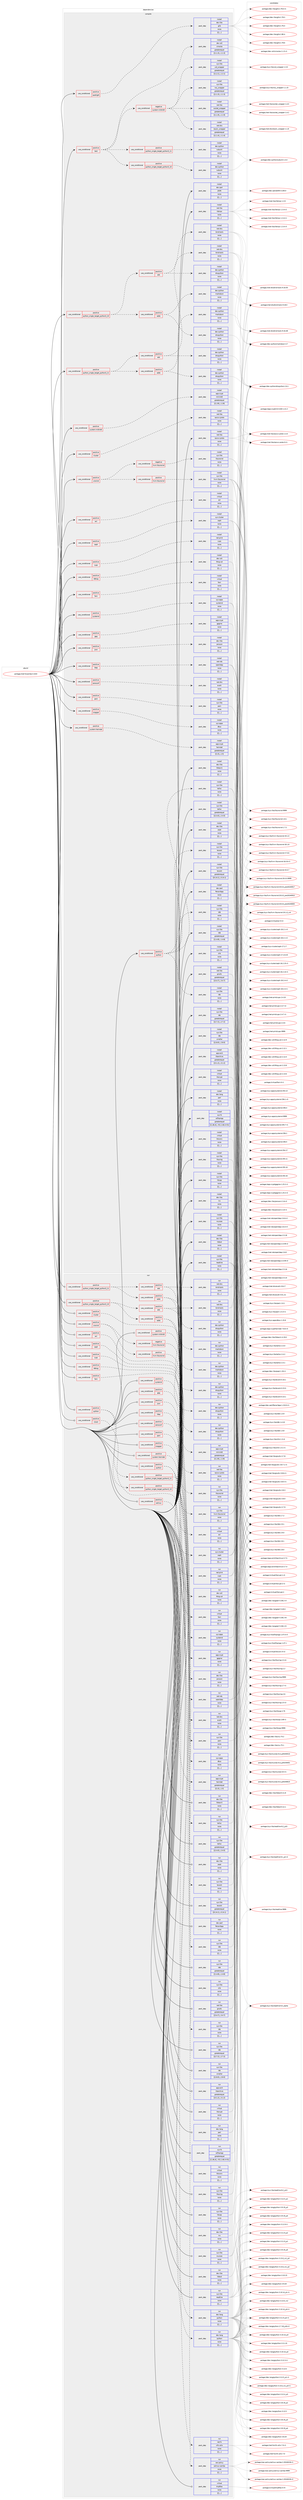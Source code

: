 digraph prolog {

# *************
# Graph options
# *************

newrank=true;
concentrate=true;
compound=true;
graph [rankdir=LR,fontname=Helvetica,fontsize=10,ranksep=1.5];#, ranksep=2.5, nodesep=0.2];
edge  [arrowhead=vee];
node  [fontname=Helvetica,fontsize=10];

# **********
# The ebuild
# **********

subgraph cluster_leftcol {
color=gray;
label=<<i>ebuild</i>>;
id [label="portage://net-fs/samba-4.18.8", color=red, width=4, href="../net-fs/samba-4.18.8.svg"];
}

# ****************
# The dependencies
# ****************

subgraph cluster_midcol {
color=gray;
label=<<i>dependencies</i>>;
subgraph cluster_compile {
fillcolor="#eeeeee";
style=filled;
label=<<i>compile</i>>;
subgraph cond1908 {
dependency4867 [label=<<TABLE BORDER="0" CELLBORDER="1" CELLSPACING="0" CELLPADDING="4"><TR><TD ROWSPAN="3" CELLPADDING="10">use_conditional</TD></TR><TR><TD>positive</TD></TR><TR><TD>acl</TD></TR></TABLE>>, shape=none, color=red];
subgraph pack2958 {
dependency4868 [label=<<TABLE BORDER="0" CELLBORDER="1" CELLSPACING="0" CELLPADDING="4" WIDTH="220"><TR><TD ROWSPAN="6" CELLPADDING="30">pack_dep</TD></TR><TR><TD WIDTH="110">install</TD></TR><TR><TD>virtual</TD></TR><TR><TD>acl</TD></TR><TR><TD>none</TD></TR><TR><TD>[[],,,,]</TD></TR></TABLE>>, shape=none, color=blue];
}
dependency4867:e -> dependency4868:w [weight=20,style="dashed",arrowhead="vee"];
}
id:e -> dependency4867:w [weight=20,style="solid",arrowhead="vee"];
subgraph cond1909 {
dependency4869 [label=<<TABLE BORDER="0" CELLBORDER="1" CELLSPACING="0" CELLPADDING="4"><TR><TD ROWSPAN="3" CELLPADDING="10">use_conditional</TD></TR><TR><TD>positive</TD></TR><TR><TD>ceph</TD></TR></TABLE>>, shape=none, color=red];
subgraph pack2959 {
dependency4870 [label=<<TABLE BORDER="0" CELLBORDER="1" CELLSPACING="0" CELLPADDING="4" WIDTH="220"><TR><TD ROWSPAN="6" CELLPADDING="30">pack_dep</TD></TR><TR><TD WIDTH="110">install</TD></TR><TR><TD>sys-cluster</TD></TR><TR><TD>ceph</TD></TR><TR><TD>none</TD></TR><TR><TD>[[],,,,]</TD></TR></TABLE>>, shape=none, color=blue];
}
dependency4869:e -> dependency4870:w [weight=20,style="dashed",arrowhead="vee"];
}
id:e -> dependency4869:w [weight=20,style="solid",arrowhead="vee"];
subgraph cond1910 {
dependency4871 [label=<<TABLE BORDER="0" CELLBORDER="1" CELLSPACING="0" CELLPADDING="4"><TR><TD ROWSPAN="3" CELLPADDING="10">use_conditional</TD></TR><TR><TD>positive</TD></TR><TR><TD>cluster</TD></TR></TABLE>>, shape=none, color=red];
subgraph pack2960 {
dependency4872 [label=<<TABLE BORDER="0" CELLBORDER="1" CELLSPACING="0" CELLPADDING="4" WIDTH="220"><TR><TD ROWSPAN="6" CELLPADDING="30">pack_dep</TD></TR><TR><TD WIDTH="110">install</TD></TR><TR><TD>net-libs</TD></TR><TR><TD>rpcsvc-proto</TD></TR><TR><TD>none</TD></TR><TR><TD>[[],,,,]</TD></TR></TABLE>>, shape=none, color=blue];
}
dependency4871:e -> dependency4872:w [weight=20,style="dashed",arrowhead="vee"];
}
id:e -> dependency4871:w [weight=20,style="solid",arrowhead="vee"];
subgraph cond1911 {
dependency4873 [label=<<TABLE BORDER="0" CELLBORDER="1" CELLSPACING="0" CELLPADDING="4"><TR><TD ROWSPAN="3" CELLPADDING="10">use_conditional</TD></TR><TR><TD>positive</TD></TR><TR><TD>cups</TD></TR></TABLE>>, shape=none, color=red];
subgraph pack2961 {
dependency4874 [label=<<TABLE BORDER="0" CELLBORDER="1" CELLSPACING="0" CELLPADDING="4" WIDTH="220"><TR><TD ROWSPAN="6" CELLPADDING="30">pack_dep</TD></TR><TR><TD WIDTH="110">install</TD></TR><TR><TD>net-print</TD></TR><TR><TD>cups</TD></TR><TR><TD>none</TD></TR><TR><TD>[[],,,,]</TD></TR></TABLE>>, shape=none, color=blue];
}
dependency4873:e -> dependency4874:w [weight=20,style="dashed",arrowhead="vee"];
}
id:e -> dependency4873:w [weight=20,style="solid",arrowhead="vee"];
subgraph cond1912 {
dependency4875 [label=<<TABLE BORDER="0" CELLBORDER="1" CELLSPACING="0" CELLPADDING="4"><TR><TD ROWSPAN="3" CELLPADDING="10">use_conditional</TD></TR><TR><TD>positive</TD></TR><TR><TD>debug</TD></TR></TABLE>>, shape=none, color=red];
subgraph pack2962 {
dependency4876 [label=<<TABLE BORDER="0" CELLBORDER="1" CELLSPACING="0" CELLPADDING="4" WIDTH="220"><TR><TD ROWSPAN="6" CELLPADDING="30">pack_dep</TD></TR><TR><TD WIDTH="110">install</TD></TR><TR><TD>dev-util</TD></TR><TR><TD>lttng-ust</TD></TR><TR><TD>none</TD></TR><TR><TD>[[],,,,]</TD></TR></TABLE>>, shape=none, color=blue];
}
dependency4875:e -> dependency4876:w [weight=20,style="dashed",arrowhead="vee"];
}
id:e -> dependency4875:w [weight=20,style="solid",arrowhead="vee"];
subgraph cond1913 {
dependency4877 [label=<<TABLE BORDER="0" CELLBORDER="1" CELLSPACING="0" CELLPADDING="4"><TR><TD ROWSPAN="3" CELLPADDING="10">use_conditional</TD></TR><TR><TD>positive</TD></TR><TR><TD>fam</TD></TR></TABLE>>, shape=none, color=red];
subgraph pack2963 {
dependency4878 [label=<<TABLE BORDER="0" CELLBORDER="1" CELLSPACING="0" CELLPADDING="4" WIDTH="220"><TR><TD ROWSPAN="6" CELLPADDING="30">pack_dep</TD></TR><TR><TD WIDTH="110">install</TD></TR><TR><TD>virtual</TD></TR><TR><TD>fam</TD></TR><TR><TD>none</TD></TR><TR><TD>[[],,,,]</TD></TR></TABLE>>, shape=none, color=blue];
}
dependency4877:e -> dependency4878:w [weight=20,style="dashed",arrowhead="vee"];
}
id:e -> dependency4877:w [weight=20,style="solid",arrowhead="vee"];
subgraph cond1914 {
dependency4879 [label=<<TABLE BORDER="0" CELLBORDER="1" CELLSPACING="0" CELLPADDING="4"><TR><TD ROWSPAN="3" CELLPADDING="10">use_conditional</TD></TR><TR><TD>positive</TD></TR><TR><TD>gpg</TD></TR></TABLE>>, shape=none, color=red];
subgraph pack2964 {
dependency4880 [label=<<TABLE BORDER="0" CELLBORDER="1" CELLSPACING="0" CELLPADDING="4" WIDTH="220"><TR><TD ROWSPAN="6" CELLPADDING="30">pack_dep</TD></TR><TR><TD WIDTH="110">install</TD></TR><TR><TD>app-crypt</TD></TR><TR><TD>gpgme</TD></TR><TR><TD>none</TD></TR><TR><TD>[[],,,,]</TD></TR></TABLE>>, shape=none, color=blue];
}
dependency4879:e -> dependency4880:w [weight=20,style="dashed",arrowhead="vee"];
}
id:e -> dependency4879:w [weight=20,style="solid",arrowhead="vee"];
subgraph cond1915 {
dependency4881 [label=<<TABLE BORDER="0" CELLBORDER="1" CELLSPACING="0" CELLPADDING="4"><TR><TD ROWSPAN="3" CELLPADDING="10">use_conditional</TD></TR><TR><TD>positive</TD></TR><TR><TD>json</TD></TR></TABLE>>, shape=none, color=red];
subgraph pack2965 {
dependency4882 [label=<<TABLE BORDER="0" CELLBORDER="1" CELLSPACING="0" CELLPADDING="4" WIDTH="220"><TR><TD ROWSPAN="6" CELLPADDING="30">pack_dep</TD></TR><TR><TD WIDTH="110">install</TD></TR><TR><TD>dev-libs</TD></TR><TR><TD>jansson</TD></TR><TR><TD>none</TD></TR><TR><TD>[[],,,,]</TD></TR></TABLE>>, shape=none, color=blue];
}
dependency4881:e -> dependency4882:w [weight=20,style="dashed",arrowhead="vee"];
}
id:e -> dependency4881:w [weight=20,style="solid",arrowhead="vee"];
subgraph cond1916 {
dependency4883 [label=<<TABLE BORDER="0" CELLBORDER="1" CELLSPACING="0" CELLPADDING="4"><TR><TD ROWSPAN="3" CELLPADDING="10">use_conditional</TD></TR><TR><TD>positive</TD></TR><TR><TD>ldap</TD></TR></TABLE>>, shape=none, color=red];
subgraph pack2966 {
dependency4884 [label=<<TABLE BORDER="0" CELLBORDER="1" CELLSPACING="0" CELLPADDING="4" WIDTH="220"><TR><TD ROWSPAN="6" CELLPADDING="30">pack_dep</TD></TR><TR><TD WIDTH="110">install</TD></TR><TR><TD>net-nds</TD></TR><TR><TD>openldap</TD></TR><TR><TD>none</TD></TR><TR><TD>[[],,,,]</TD></TR></TABLE>>, shape=none, color=blue];
}
dependency4883:e -> dependency4884:w [weight=20,style="dashed",arrowhead="vee"];
}
id:e -> dependency4883:w [weight=20,style="solid",arrowhead="vee"];
subgraph cond1917 {
dependency4885 [label=<<TABLE BORDER="0" CELLBORDER="1" CELLSPACING="0" CELLPADDING="4"><TR><TD ROWSPAN="3" CELLPADDING="10">use_conditional</TD></TR><TR><TD>positive</TD></TR><TR><TD>pam</TD></TR></TABLE>>, shape=none, color=red];
subgraph pack2967 {
dependency4886 [label=<<TABLE BORDER="0" CELLBORDER="1" CELLSPACING="0" CELLPADDING="4" WIDTH="220"><TR><TD ROWSPAN="6" CELLPADDING="30">pack_dep</TD></TR><TR><TD WIDTH="110">install</TD></TR><TR><TD>sys-libs</TD></TR><TR><TD>pam</TD></TR><TR><TD>none</TD></TR><TR><TD>[[],,,,]</TD></TR></TABLE>>, shape=none, color=blue];
}
dependency4885:e -> dependency4886:w [weight=20,style="dashed",arrowhead="vee"];
}
id:e -> dependency4885:w [weight=20,style="solid",arrowhead="vee"];
subgraph cond1918 {
dependency4887 [label=<<TABLE BORDER="0" CELLBORDER="1" CELLSPACING="0" CELLPADDING="4"><TR><TD ROWSPAN="3" CELLPADDING="10">use_conditional</TD></TR><TR><TD>positive</TD></TR><TR><TD>python</TD></TR></TABLE>>, shape=none, color=red];
subgraph pack2968 {
dependency4888 [label=<<TABLE BORDER="0" CELLBORDER="1" CELLSPACING="0" CELLPADDING="4" WIDTH="220"><TR><TD ROWSPAN="6" CELLPADDING="30">pack_dep</TD></TR><TR><TD WIDTH="110">install</TD></TR><TR><TD>sys-libs</TD></TR><TR><TD>ldb</TD></TR><TR><TD>none</TD></TR><TR><TD>[[],,,,]</TD></TR></TABLE>>, shape=none, color=blue];
}
dependency4887:e -> dependency4888:w [weight=20,style="dashed",arrowhead="vee"];
subgraph pack2969 {
dependency4889 [label=<<TABLE BORDER="0" CELLBORDER="1" CELLSPACING="0" CELLPADDING="4" WIDTH="220"><TR><TD ROWSPAN="6" CELLPADDING="30">pack_dep</TD></TR><TR><TD WIDTH="110">install</TD></TR><TR><TD>sys-libs</TD></TR><TR><TD>talloc</TD></TR><TR><TD>none</TD></TR><TR><TD>[[],,,,]</TD></TR></TABLE>>, shape=none, color=blue];
}
dependency4887:e -> dependency4889:w [weight=20,style="dashed",arrowhead="vee"];
subgraph pack2970 {
dependency4890 [label=<<TABLE BORDER="0" CELLBORDER="1" CELLSPACING="0" CELLPADDING="4" WIDTH="220"><TR><TD ROWSPAN="6" CELLPADDING="30">pack_dep</TD></TR><TR><TD WIDTH="110">install</TD></TR><TR><TD>sys-libs</TD></TR><TR><TD>tdb</TD></TR><TR><TD>none</TD></TR><TR><TD>[[],,,,]</TD></TR></TABLE>>, shape=none, color=blue];
}
dependency4887:e -> dependency4890:w [weight=20,style="dashed",arrowhead="vee"];
subgraph pack2971 {
dependency4891 [label=<<TABLE BORDER="0" CELLBORDER="1" CELLSPACING="0" CELLPADDING="4" WIDTH="220"><TR><TD ROWSPAN="6" CELLPADDING="30">pack_dep</TD></TR><TR><TD WIDTH="110">install</TD></TR><TR><TD>sys-libs</TD></TR><TR><TD>tevent</TD></TR><TR><TD>none</TD></TR><TR><TD>[[],,,,]</TD></TR></TABLE>>, shape=none, color=blue];
}
dependency4887:e -> dependency4891:w [weight=20,style="dashed",arrowhead="vee"];
}
id:e -> dependency4887:w [weight=20,style="solid",arrowhead="vee"];
subgraph cond1919 {
dependency4892 [label=<<TABLE BORDER="0" CELLBORDER="1" CELLSPACING="0" CELLPADDING="4"><TR><TD ROWSPAN="3" CELLPADDING="10">use_conditional</TD></TR><TR><TD>positive</TD></TR><TR><TD>python_single_target_python3_10</TD></TR></TABLE>>, shape=none, color=red];
subgraph cond1920 {
dependency4893 [label=<<TABLE BORDER="0" CELLBORDER="1" CELLSPACING="0" CELLPADDING="4"><TR><TD ROWSPAN="3" CELLPADDING="10">use_conditional</TD></TR><TR><TD>positive</TD></TR><TR><TD>addc</TD></TR></TABLE>>, shape=none, color=red];
subgraph pack2972 {
dependency4894 [label=<<TABLE BORDER="0" CELLBORDER="1" CELLSPACING="0" CELLPADDING="4" WIDTH="220"><TR><TD ROWSPAN="6" CELLPADDING="30">pack_dep</TD></TR><TR><TD WIDTH="110">install</TD></TR><TR><TD>dev-python</TD></TR><TR><TD>dnspython</TD></TR><TR><TD>none</TD></TR><TR><TD>[[],,,,]</TD></TR></TABLE>>, shape=none, color=blue];
}
dependency4893:e -> dependency4894:w [weight=20,style="dashed",arrowhead="vee"];
subgraph pack2973 {
dependency4895 [label=<<TABLE BORDER="0" CELLBORDER="1" CELLSPACING="0" CELLPADDING="4" WIDTH="220"><TR><TD ROWSPAN="6" CELLPADDING="30">pack_dep</TD></TR><TR><TD WIDTH="110">install</TD></TR><TR><TD>dev-python</TD></TR><TR><TD>markdown</TD></TR><TR><TD>none</TD></TR><TR><TD>[[],,,,]</TD></TR></TABLE>>, shape=none, color=blue];
}
dependency4893:e -> dependency4895:w [weight=20,style="dashed",arrowhead="vee"];
}
dependency4892:e -> dependency4893:w [weight=20,style="dashed",arrowhead="vee"];
subgraph cond1921 {
dependency4896 [label=<<TABLE BORDER="0" CELLBORDER="1" CELLSPACING="0" CELLPADDING="4"><TR><TD ROWSPAN="3" CELLPADDING="10">use_conditional</TD></TR><TR><TD>positive</TD></TR><TR><TD>ads</TD></TR></TABLE>>, shape=none, color=red];
subgraph pack2974 {
dependency4897 [label=<<TABLE BORDER="0" CELLBORDER="1" CELLSPACING="0" CELLPADDING="4" WIDTH="220"><TR><TD ROWSPAN="6" CELLPADDING="30">pack_dep</TD></TR><TR><TD WIDTH="110">install</TD></TR><TR><TD>dev-python</TD></TR><TR><TD>dnspython</TD></TR><TR><TD>none</TD></TR><TR><TD>[[],,,,]</TD></TR></TABLE>>, shape=none, color=blue];
}
dependency4896:e -> dependency4897:w [weight=20,style="dashed",arrowhead="vee"];
subgraph pack2975 {
dependency4898 [label=<<TABLE BORDER="0" CELLBORDER="1" CELLSPACING="0" CELLPADDING="4" WIDTH="220"><TR><TD ROWSPAN="6" CELLPADDING="30">pack_dep</TD></TR><TR><TD WIDTH="110">install</TD></TR><TR><TD>net-dns</TD></TR><TR><TD>bind-tools</TD></TR><TR><TD>none</TD></TR><TR><TD>[[],,,,]</TD></TR></TABLE>>, shape=none, color=blue];
}
dependency4896:e -> dependency4898:w [weight=20,style="dashed",arrowhead="vee"];
}
dependency4892:e -> dependency4896:w [weight=20,style="dashed",arrowhead="vee"];
}
id:e -> dependency4892:w [weight=20,style="solid",arrowhead="vee"];
subgraph cond1922 {
dependency4899 [label=<<TABLE BORDER="0" CELLBORDER="1" CELLSPACING="0" CELLPADDING="4"><TR><TD ROWSPAN="3" CELLPADDING="10">use_conditional</TD></TR><TR><TD>positive</TD></TR><TR><TD>python_single_target_python3_11</TD></TR></TABLE>>, shape=none, color=red];
subgraph cond1923 {
dependency4900 [label=<<TABLE BORDER="0" CELLBORDER="1" CELLSPACING="0" CELLPADDING="4"><TR><TD ROWSPAN="3" CELLPADDING="10">use_conditional</TD></TR><TR><TD>positive</TD></TR><TR><TD>addc</TD></TR></TABLE>>, shape=none, color=red];
subgraph pack2976 {
dependency4901 [label=<<TABLE BORDER="0" CELLBORDER="1" CELLSPACING="0" CELLPADDING="4" WIDTH="220"><TR><TD ROWSPAN="6" CELLPADDING="30">pack_dep</TD></TR><TR><TD WIDTH="110">install</TD></TR><TR><TD>dev-python</TD></TR><TR><TD>dnspython</TD></TR><TR><TD>none</TD></TR><TR><TD>[[],,,,]</TD></TR></TABLE>>, shape=none, color=blue];
}
dependency4900:e -> dependency4901:w [weight=20,style="dashed",arrowhead="vee"];
subgraph pack2977 {
dependency4902 [label=<<TABLE BORDER="0" CELLBORDER="1" CELLSPACING="0" CELLPADDING="4" WIDTH="220"><TR><TD ROWSPAN="6" CELLPADDING="30">pack_dep</TD></TR><TR><TD WIDTH="110">install</TD></TR><TR><TD>dev-python</TD></TR><TR><TD>markdown</TD></TR><TR><TD>none</TD></TR><TR><TD>[[],,,,]</TD></TR></TABLE>>, shape=none, color=blue];
}
dependency4900:e -> dependency4902:w [weight=20,style="dashed",arrowhead="vee"];
}
dependency4899:e -> dependency4900:w [weight=20,style="dashed",arrowhead="vee"];
subgraph cond1924 {
dependency4903 [label=<<TABLE BORDER="0" CELLBORDER="1" CELLSPACING="0" CELLPADDING="4"><TR><TD ROWSPAN="3" CELLPADDING="10">use_conditional</TD></TR><TR><TD>positive</TD></TR><TR><TD>ads</TD></TR></TABLE>>, shape=none, color=red];
subgraph pack2978 {
dependency4904 [label=<<TABLE BORDER="0" CELLBORDER="1" CELLSPACING="0" CELLPADDING="4" WIDTH="220"><TR><TD ROWSPAN="6" CELLPADDING="30">pack_dep</TD></TR><TR><TD WIDTH="110">install</TD></TR><TR><TD>dev-python</TD></TR><TR><TD>dnspython</TD></TR><TR><TD>none</TD></TR><TR><TD>[[],,,,]</TD></TR></TABLE>>, shape=none, color=blue];
}
dependency4903:e -> dependency4904:w [weight=20,style="dashed",arrowhead="vee"];
subgraph pack2979 {
dependency4905 [label=<<TABLE BORDER="0" CELLBORDER="1" CELLSPACING="0" CELLPADDING="4" WIDTH="220"><TR><TD ROWSPAN="6" CELLPADDING="30">pack_dep</TD></TR><TR><TD WIDTH="110">install</TD></TR><TR><TD>net-dns</TD></TR><TR><TD>bind-tools</TD></TR><TR><TD>none</TD></TR><TR><TD>[[],,,,]</TD></TR></TABLE>>, shape=none, color=blue];
}
dependency4903:e -> dependency4905:w [weight=20,style="dashed",arrowhead="vee"];
}
dependency4899:e -> dependency4903:w [weight=20,style="dashed",arrowhead="vee"];
}
id:e -> dependency4899:w [weight=20,style="solid",arrowhead="vee"];
subgraph cond1925 {
dependency4906 [label=<<TABLE BORDER="0" CELLBORDER="1" CELLSPACING="0" CELLPADDING="4"><TR><TD ROWSPAN="3" CELLPADDING="10">use_conditional</TD></TR><TR><TD>positive</TD></TR><TR><TD>snapper</TD></TR></TABLE>>, shape=none, color=red];
subgraph pack2980 {
dependency4907 [label=<<TABLE BORDER="0" CELLBORDER="1" CELLSPACING="0" CELLPADDING="4" WIDTH="220"><TR><TD ROWSPAN="6" CELLPADDING="30">pack_dep</TD></TR><TR><TD WIDTH="110">install</TD></TR><TR><TD>sys-apps</TD></TR><TR><TD>dbus</TD></TR><TR><TD>none</TD></TR><TR><TD>[[],,,,]</TD></TR></TABLE>>, shape=none, color=blue];
}
dependency4906:e -> dependency4907:w [weight=20,style="dashed",arrowhead="vee"];
}
id:e -> dependency4906:w [weight=20,style="solid",arrowhead="vee"];
subgraph cond1926 {
dependency4908 [label=<<TABLE BORDER="0" CELLBORDER="1" CELLSPACING="0" CELLPADDING="4"><TR><TD ROWSPAN="3" CELLPADDING="10">use_conditional</TD></TR><TR><TD>positive</TD></TR><TR><TD>spotlight</TD></TR></TABLE>>, shape=none, color=red];
subgraph pack2981 {
dependency4909 [label=<<TABLE BORDER="0" CELLBORDER="1" CELLSPACING="0" CELLPADDING="4" WIDTH="220"><TR><TD ROWSPAN="6" CELLPADDING="30">pack_dep</TD></TR><TR><TD WIDTH="110">install</TD></TR><TR><TD>dev-libs</TD></TR><TR><TD>glib</TD></TR><TR><TD>none</TD></TR><TR><TD>[[],,,,]</TD></TR></TABLE>>, shape=none, color=blue];
}
dependency4908:e -> dependency4909:w [weight=20,style="dashed",arrowhead="vee"];
}
id:e -> dependency4908:w [weight=20,style="solid",arrowhead="vee"];
subgraph cond1927 {
dependency4910 [label=<<TABLE BORDER="0" CELLBORDER="1" CELLSPACING="0" CELLPADDING="4"><TR><TD ROWSPAN="3" CELLPADDING="10">use_conditional</TD></TR><TR><TD>positive</TD></TR><TR><TD>system-heimdal</TD></TR></TABLE>>, shape=none, color=red];
subgraph pack2982 {
dependency4911 [label=<<TABLE BORDER="0" CELLBORDER="1" CELLSPACING="0" CELLPADDING="4" WIDTH="220"><TR><TD ROWSPAN="6" CELLPADDING="30">pack_dep</TD></TR><TR><TD WIDTH="110">install</TD></TR><TR><TD>app-crypt</TD></TR><TR><TD>heimdal</TD></TR><TR><TD>greaterequal</TD></TR><TR><TD>[[1,5],,,1.5]</TD></TR></TABLE>>, shape=none, color=blue];
}
dependency4910:e -> dependency4911:w [weight=20,style="dashed",arrowhead="vee"];
}
id:e -> dependency4910:w [weight=20,style="solid",arrowhead="vee"];
subgraph cond1928 {
dependency4912 [label=<<TABLE BORDER="0" CELLBORDER="1" CELLSPACING="0" CELLPADDING="4"><TR><TD ROWSPAN="3" CELLPADDING="10">use_conditional</TD></TR><TR><TD>positive</TD></TR><TR><TD>system-mitkrb5</TD></TR></TABLE>>, shape=none, color=red];
subgraph pack2983 {
dependency4913 [label=<<TABLE BORDER="0" CELLBORDER="1" CELLSPACING="0" CELLPADDING="4" WIDTH="220"><TR><TD ROWSPAN="6" CELLPADDING="30">pack_dep</TD></TR><TR><TD WIDTH="110">install</TD></TR><TR><TD>app-crypt</TD></TR><TR><TD>mit-krb5</TD></TR><TR><TD>greaterequal</TD></TR><TR><TD>[[1,19],,,1.19]</TD></TR></TABLE>>, shape=none, color=blue];
}
dependency4912:e -> dependency4913:w [weight=20,style="dashed",arrowhead="vee"];
}
id:e -> dependency4912:w [weight=20,style="solid",arrowhead="vee"];
subgraph cond1929 {
dependency4914 [label=<<TABLE BORDER="0" CELLBORDER="1" CELLSPACING="0" CELLPADDING="4"><TR><TD ROWSPAN="3" CELLPADDING="10">use_conditional</TD></TR><TR><TD>positive</TD></TR><TR><TD>systemd</TD></TR></TABLE>>, shape=none, color=red];
subgraph pack2984 {
dependency4915 [label=<<TABLE BORDER="0" CELLBORDER="1" CELLSPACING="0" CELLPADDING="4" WIDTH="220"><TR><TD ROWSPAN="6" CELLPADDING="30">pack_dep</TD></TR><TR><TD WIDTH="110">install</TD></TR><TR><TD>sys-apps</TD></TR><TR><TD>systemd</TD></TR><TR><TD>none</TD></TR><TR><TD>[[],,,,]</TD></TR></TABLE>>, shape=none, color=blue];
}
dependency4914:e -> dependency4915:w [weight=20,style="dashed",arrowhead="vee"];
}
id:e -> dependency4914:w [weight=20,style="solid",arrowhead="vee"];
subgraph cond1930 {
dependency4916 [label=<<TABLE BORDER="0" CELLBORDER="1" CELLSPACING="0" CELLPADDING="4"><TR><TD ROWSPAN="3" CELLPADDING="10">use_conditional</TD></TR><TR><TD>positive</TD></TR><TR><TD>test</TD></TR></TABLE>>, shape=none, color=red];
subgraph pack2985 {
dependency4917 [label=<<TABLE BORDER="0" CELLBORDER="1" CELLSPACING="0" CELLPADDING="4" WIDTH="220"><TR><TD ROWSPAN="6" CELLPADDING="30">pack_dep</TD></TR><TR><TD WIDTH="110">install</TD></TR><TR><TD>dev-util</TD></TR><TR><TD>cmocka</TD></TR><TR><TD>greaterequal</TD></TR><TR><TD>[[1,1,3],,,1.1.3]</TD></TR></TABLE>>, shape=none, color=blue];
}
dependency4916:e -> dependency4917:w [weight=20,style="dashed",arrowhead="vee"];
subgraph cond1931 {
dependency4918 [label=<<TABLE BORDER="0" CELLBORDER="1" CELLSPACING="0" CELLPADDING="4"><TR><TD ROWSPAN="3" CELLPADDING="10">use_conditional</TD></TR><TR><TD>positive</TD></TR><TR><TD>python_single_target_python3_10</TD></TR></TABLE>>, shape=none, color=red];
subgraph pack2986 {
dependency4919 [label=<<TABLE BORDER="0" CELLBORDER="1" CELLSPACING="0" CELLPADDING="4" WIDTH="220"><TR><TD ROWSPAN="6" CELLPADDING="30">pack_dep</TD></TR><TR><TD WIDTH="110">install</TD></TR><TR><TD>dev-python</TD></TR><TR><TD>subunit</TD></TR><TR><TD>none</TD></TR><TR><TD>[[],,,,]</TD></TR></TABLE>>, shape=none, color=blue];
}
dependency4918:e -> dependency4919:w [weight=20,style="dashed",arrowhead="vee"];
}
dependency4916:e -> dependency4918:w [weight=20,style="dashed",arrowhead="vee"];
subgraph cond1932 {
dependency4920 [label=<<TABLE BORDER="0" CELLBORDER="1" CELLSPACING="0" CELLPADDING="4"><TR><TD ROWSPAN="3" CELLPADDING="10">use_conditional</TD></TR><TR><TD>positive</TD></TR><TR><TD>python_single_target_python3_11</TD></TR></TABLE>>, shape=none, color=red];
subgraph pack2987 {
dependency4921 [label=<<TABLE BORDER="0" CELLBORDER="1" CELLSPACING="0" CELLPADDING="4" WIDTH="220"><TR><TD ROWSPAN="6" CELLPADDING="30">pack_dep</TD></TR><TR><TD WIDTH="110">install</TD></TR><TR><TD>dev-python</TD></TR><TR><TD>subunit</TD></TR><TR><TD>none</TD></TR><TR><TD>[[],,,,]</TD></TR></TABLE>>, shape=none, color=blue];
}
dependency4920:e -> dependency4921:w [weight=20,style="dashed",arrowhead="vee"];
}
dependency4916:e -> dependency4920:w [weight=20,style="dashed",arrowhead="vee"];
subgraph cond1933 {
dependency4922 [label=<<TABLE BORDER="0" CELLBORDER="1" CELLSPACING="0" CELLPADDING="4"><TR><TD ROWSPAN="3" CELLPADDING="10">use_conditional</TD></TR><TR><TD>negative</TD></TR><TR><TD>system-mitkrb5</TD></TR></TABLE>>, shape=none, color=red];
subgraph pack2988 {
dependency4923 [label=<<TABLE BORDER="0" CELLBORDER="1" CELLSPACING="0" CELLPADDING="4" WIDTH="220"><TR><TD ROWSPAN="6" CELLPADDING="30">pack_dep</TD></TR><TR><TD WIDTH="110">install</TD></TR><TR><TD>net-dns</TD></TR><TR><TD>resolv_wrapper</TD></TR><TR><TD>greaterequal</TD></TR><TR><TD>[[1,1,4],,,1.1.4]</TD></TR></TABLE>>, shape=none, color=blue];
}
dependency4922:e -> dependency4923:w [weight=20,style="dashed",arrowhead="vee"];
subgraph pack2989 {
dependency4924 [label=<<TABLE BORDER="0" CELLBORDER="1" CELLSPACING="0" CELLPADDING="4" WIDTH="220"><TR><TD ROWSPAN="6" CELLPADDING="30">pack_dep</TD></TR><TR><TD WIDTH="110">install</TD></TR><TR><TD>net-libs</TD></TR><TR><TD>socket_wrapper</TD></TR><TR><TD>greaterequal</TD></TR><TR><TD>[[1,1,9],,,1.1.9]</TD></TR></TABLE>>, shape=none, color=blue];
}
dependency4922:e -> dependency4924:w [weight=20,style="dashed",arrowhead="vee"];
subgraph pack2990 {
dependency4925 [label=<<TABLE BORDER="0" CELLBORDER="1" CELLSPACING="0" CELLPADDING="4" WIDTH="220"><TR><TD ROWSPAN="6" CELLPADDING="30">pack_dep</TD></TR><TR><TD WIDTH="110">install</TD></TR><TR><TD>sys-libs</TD></TR><TR><TD>nss_wrapper</TD></TR><TR><TD>greaterequal</TD></TR><TR><TD>[[1,1,3],,,1.1.3]</TD></TR></TABLE>>, shape=none, color=blue];
}
dependency4922:e -> dependency4925:w [weight=20,style="dashed",arrowhead="vee"];
subgraph pack2991 {
dependency4926 [label=<<TABLE BORDER="0" CELLBORDER="1" CELLSPACING="0" CELLPADDING="4" WIDTH="220"><TR><TD ROWSPAN="6" CELLPADDING="30">pack_dep</TD></TR><TR><TD WIDTH="110">install</TD></TR><TR><TD>sys-libs</TD></TR><TR><TD>uid_wrapper</TD></TR><TR><TD>greaterequal</TD></TR><TR><TD>[[1,2,1],,,1.2.1]</TD></TR></TABLE>>, shape=none, color=blue];
}
dependency4922:e -> dependency4926:w [weight=20,style="dashed",arrowhead="vee"];
}
dependency4916:e -> dependency4922:w [weight=20,style="dashed",arrowhead="vee"];
}
id:e -> dependency4916:w [weight=20,style="solid",arrowhead="vee"];
subgraph cond1934 {
dependency4927 [label=<<TABLE BORDER="0" CELLBORDER="1" CELLSPACING="0" CELLPADDING="4"><TR><TD ROWSPAN="3" CELLPADDING="10">use_conditional</TD></TR><TR><TD>positive</TD></TR><TR><TD>unwind</TD></TR></TABLE>>, shape=none, color=red];
subgraph cond1935 {
dependency4928 [label=<<TABLE BORDER="0" CELLBORDER="1" CELLSPACING="0" CELLPADDING="4"><TR><TD ROWSPAN="3" CELLPADDING="10">use_conditional</TD></TR><TR><TD>positive</TD></TR><TR><TD>llvm-libunwind</TD></TR></TABLE>>, shape=none, color=red];
subgraph pack2992 {
dependency4929 [label=<<TABLE BORDER="0" CELLBORDER="1" CELLSPACING="0" CELLPADDING="4" WIDTH="220"><TR><TD ROWSPAN="6" CELLPADDING="30">pack_dep</TD></TR><TR><TD WIDTH="110">install</TD></TR><TR><TD>sys-libs</TD></TR><TR><TD>llvm-libunwind</TD></TR><TR><TD>none</TD></TR><TR><TD>[[],,,,]</TD></TR></TABLE>>, shape=none, color=blue];
}
dependency4928:e -> dependency4929:w [weight=20,style="dashed",arrowhead="vee"];
}
dependency4927:e -> dependency4928:w [weight=20,style="dashed",arrowhead="vee"];
subgraph cond1936 {
dependency4930 [label=<<TABLE BORDER="0" CELLBORDER="1" CELLSPACING="0" CELLPADDING="4"><TR><TD ROWSPAN="3" CELLPADDING="10">use_conditional</TD></TR><TR><TD>negative</TD></TR><TR><TD>llvm-libunwind</TD></TR></TABLE>>, shape=none, color=red];
subgraph pack2993 {
dependency4931 [label=<<TABLE BORDER="0" CELLBORDER="1" CELLSPACING="0" CELLPADDING="4" WIDTH="220"><TR><TD ROWSPAN="6" CELLPADDING="30">pack_dep</TD></TR><TR><TD WIDTH="110">install</TD></TR><TR><TD>sys-libs</TD></TR><TR><TD>libunwind</TD></TR><TR><TD>none</TD></TR><TR><TD>[[],,,,]</TD></TR></TABLE>>, shape=none, color=blue];
}
dependency4930:e -> dependency4931:w [weight=20,style="dashed",arrowhead="vee"];
}
dependency4927:e -> dependency4930:w [weight=20,style="dashed",arrowhead="vee"];
}
id:e -> dependency4927:w [weight=20,style="solid",arrowhead="vee"];
subgraph cond1937 {
dependency4932 [label=<<TABLE BORDER="0" CELLBORDER="1" CELLSPACING="0" CELLPADDING="4"><TR><TD ROWSPAN="3" CELLPADDING="10">use_conditional</TD></TR><TR><TD>positive</TD></TR><TR><TD>zeroconf</TD></TR></TABLE>>, shape=none, color=red];
subgraph pack2994 {
dependency4933 [label=<<TABLE BORDER="0" CELLBORDER="1" CELLSPACING="0" CELLPADDING="4" WIDTH="220"><TR><TD ROWSPAN="6" CELLPADDING="30">pack_dep</TD></TR><TR><TD WIDTH="110">install</TD></TR><TR><TD>net-dns</TD></TR><TR><TD>avahi</TD></TR><TR><TD>none</TD></TR><TR><TD>[[],,,,]</TD></TR></TABLE>>, shape=none, color=blue];
}
dependency4932:e -> dependency4933:w [weight=20,style="dashed",arrowhead="vee"];
}
id:e -> dependency4932:w [weight=20,style="solid",arrowhead="vee"];
subgraph pack2995 {
dependency4934 [label=<<TABLE BORDER="0" CELLBORDER="1" CELLSPACING="0" CELLPADDING="4" WIDTH="220"><TR><TD ROWSPAN="6" CELLPADDING="30">pack_dep</TD></TR><TR><TD WIDTH="110">install</TD></TR><TR><TD>app-arch</TD></TR><TR><TD>libarchive</TD></TR><TR><TD>greaterequal</TD></TR><TR><TD>[[3,1,2],,,3.1.2]</TD></TR></TABLE>>, shape=none, color=blue];
}
id:e -> dependency4934:w [weight=20,style="solid",arrowhead="vee"];
subgraph pack2996 {
dependency4935 [label=<<TABLE BORDER="0" CELLBORDER="1" CELLSPACING="0" CELLPADDING="4" WIDTH="220"><TR><TD ROWSPAN="6" CELLPADDING="30">pack_dep</TD></TR><TR><TD WIDTH="110">install</TD></TR><TR><TD>dev-lang</TD></TR><TR><TD>perl</TD></TR><TR><TD>none</TD></TR><TR><TD>[[],,,,]</TD></TR></TABLE>>, shape=none, color=blue];
}
id:e -> dependency4935:w [weight=20,style="solid",arrowhead="vee"];
subgraph pack2997 {
dependency4936 [label=<<TABLE BORDER="0" CELLBORDER="1" CELLSPACING="0" CELLPADDING="4" WIDTH="220"><TR><TD ROWSPAN="6" CELLPADDING="30">pack_dep</TD></TR><TR><TD WIDTH="110">install</TD></TR><TR><TD>dev-libs</TD></TR><TR><TD>icu</TD></TR><TR><TD>none</TD></TR><TR><TD>[[],,,,]</TD></TR></TABLE>>, shape=none, color=blue];
}
id:e -> dependency4936:w [weight=20,style="solid",arrowhead="vee"];
subgraph pack2998 {
dependency4937 [label=<<TABLE BORDER="0" CELLBORDER="1" CELLSPACING="0" CELLPADDING="4" WIDTH="220"><TR><TD ROWSPAN="6" CELLPADDING="30">pack_dep</TD></TR><TR><TD WIDTH="110">install</TD></TR><TR><TD>dev-libs</TD></TR><TR><TD>libbsd</TD></TR><TR><TD>none</TD></TR><TR><TD>[[],,,,]</TD></TR></TABLE>>, shape=none, color=blue];
}
id:e -> dependency4937:w [weight=20,style="solid",arrowhead="vee"];
subgraph pack2999 {
dependency4938 [label=<<TABLE BORDER="0" CELLBORDER="1" CELLSPACING="0" CELLPADDING="4" WIDTH="220"><TR><TD ROWSPAN="6" CELLPADDING="30">pack_dep</TD></TR><TR><TD WIDTH="110">install</TD></TR><TR><TD>dev-libs</TD></TR><TR><TD>libtasn1</TD></TR><TR><TD>none</TD></TR><TR><TD>[[],,,,]</TD></TR></TABLE>>, shape=none, color=blue];
}
id:e -> dependency4938:w [weight=20,style="solid",arrowhead="vee"];
subgraph pack3000 {
dependency4939 [label=<<TABLE BORDER="0" CELLBORDER="1" CELLSPACING="0" CELLPADDING="4" WIDTH="220"><TR><TD ROWSPAN="6" CELLPADDING="30">pack_dep</TD></TR><TR><TD WIDTH="110">install</TD></TR><TR><TD>dev-libs</TD></TR><TR><TD>popt</TD></TR><TR><TD>none</TD></TR><TR><TD>[[],,,,]</TD></TR></TABLE>>, shape=none, color=blue];
}
id:e -> dependency4939:w [weight=20,style="solid",arrowhead="vee"];
subgraph pack3001 {
dependency4940 [label=<<TABLE BORDER="0" CELLBORDER="1" CELLSPACING="0" CELLPADDING="4" WIDTH="220"><TR><TD ROWSPAN="6" CELLPADDING="30">pack_dep</TD></TR><TR><TD WIDTH="110">install</TD></TR><TR><TD>dev-perl</TD></TR><TR><TD>JSON</TD></TR><TR><TD>none</TD></TR><TR><TD>[[],,,,]</TD></TR></TABLE>>, shape=none, color=blue];
}
id:e -> dependency4940:w [weight=20,style="solid",arrowhead="vee"];
subgraph pack3002 {
dependency4941 [label=<<TABLE BORDER="0" CELLBORDER="1" CELLSPACING="0" CELLPADDING="4" WIDTH="220"><TR><TD ROWSPAN="6" CELLPADDING="30">pack_dep</TD></TR><TR><TD WIDTH="110">install</TD></TR><TR><TD>dev-perl</TD></TR><TR><TD>Parse-Yapp</TD></TR><TR><TD>none</TD></TR><TR><TD>[[],,,,]</TD></TR></TABLE>>, shape=none, color=blue];
}
id:e -> dependency4941:w [weight=20,style="solid",arrowhead="vee"];
subgraph pack3003 {
dependency4942 [label=<<TABLE BORDER="0" CELLBORDER="1" CELLSPACING="0" CELLPADDING="4" WIDTH="220"><TR><TD ROWSPAN="6" CELLPADDING="30">pack_dep</TD></TR><TR><TD WIDTH="110">install</TD></TR><TR><TD>net-libs</TD></TR><TR><TD>gnutls</TD></TR><TR><TD>greaterequal</TD></TR><TR><TD>[[3,4,7],,,3.4.7]</TD></TR></TABLE>>, shape=none, color=blue];
}
id:e -> dependency4942:w [weight=20,style="solid",arrowhead="vee"];
subgraph pack3004 {
dependency4943 [label=<<TABLE BORDER="0" CELLBORDER="1" CELLSPACING="0" CELLPADDING="4" WIDTH="220"><TR><TD ROWSPAN="6" CELLPADDING="30">pack_dep</TD></TR><TR><TD WIDTH="110">install</TD></TR><TR><TD>net-libs</TD></TR><TR><TD>libtirpc</TD></TR><TR><TD>none</TD></TR><TR><TD>[[],,,,]</TD></TR></TABLE>>, shape=none, color=blue];
}
id:e -> dependency4943:w [weight=20,style="solid",arrowhead="vee"];
subgraph pack3005 {
dependency4944 [label=<<TABLE BORDER="0" CELLBORDER="1" CELLSPACING="0" CELLPADDING="4" WIDTH="220"><TR><TD ROWSPAN="6" CELLPADDING="30">pack_dep</TD></TR><TR><TD WIDTH="110">install</TD></TR><TR><TD>net-libs</TD></TR><TR><TD>rpcsvc-proto</TD></TR><TR><TD>none</TD></TR><TR><TD>[[],,,,]</TD></TR></TABLE>>, shape=none, color=blue];
}
id:e -> dependency4944:w [weight=20,style="solid",arrowhead="vee"];
subgraph pack3006 {
dependency4945 [label=<<TABLE BORDER="0" CELLBORDER="1" CELLSPACING="0" CELLPADDING="4" WIDTH="220"><TR><TD ROWSPAN="6" CELLPADDING="30">pack_dep</TD></TR><TR><TD WIDTH="110">install</TD></TR><TR><TD>sys-fs</TD></TR><TR><TD>e2fsprogs</TD></TR><TR><TD>greaterequal</TD></TR><TR><TD>[[1,46,4],,-r51,1.46.4-r51]</TD></TR></TABLE>>, shape=none, color=blue];
}
id:e -> dependency4945:w [weight=20,style="solid",arrowhead="vee"];
subgraph pack3007 {
dependency4946 [label=<<TABLE BORDER="0" CELLBORDER="1" CELLSPACING="0" CELLPADDING="4" WIDTH="220"><TR><TD ROWSPAN="6" CELLPADDING="30">pack_dep</TD></TR><TR><TD WIDTH="110">install</TD></TR><TR><TD>sys-libs</TD></TR><TR><TD>ldb</TD></TR><TR><TD>greaterequal</TD></TR><TR><TD>[[2,7,2],,,2.7.2]</TD></TR></TABLE>>, shape=none, color=blue];
}
id:e -> dependency4946:w [weight=20,style="solid",arrowhead="vee"];
subgraph pack3008 {
dependency4947 [label=<<TABLE BORDER="0" CELLBORDER="1" CELLSPACING="0" CELLPADDING="4" WIDTH="220"><TR><TD ROWSPAN="6" CELLPADDING="30">pack_dep</TD></TR><TR><TD WIDTH="110">install</TD></TR><TR><TD>sys-libs</TD></TR><TR><TD>ldb</TD></TR><TR><TD>smaller</TD></TR><TR><TD>[[2,8,0],,,2.8.0]</TD></TR></TABLE>>, shape=none, color=blue];
}
id:e -> dependency4947:w [weight=20,style="solid",arrowhead="vee"];
subgraph pack3009 {
dependency4948 [label=<<TABLE BORDER="0" CELLBORDER="1" CELLSPACING="0" CELLPADDING="4" WIDTH="220"><TR><TD ROWSPAN="6" CELLPADDING="30">pack_dep</TD></TR><TR><TD WIDTH="110">install</TD></TR><TR><TD>sys-libs</TD></TR><TR><TD>libcap</TD></TR><TR><TD>none</TD></TR><TR><TD>[[],,,,]</TD></TR></TABLE>>, shape=none, color=blue];
}
id:e -> dependency4948:w [weight=20,style="solid",arrowhead="vee"];
subgraph pack3010 {
dependency4949 [label=<<TABLE BORDER="0" CELLBORDER="1" CELLSPACING="0" CELLPADDING="4" WIDTH="220"><TR><TD ROWSPAN="6" CELLPADDING="30">pack_dep</TD></TR><TR><TD WIDTH="110">install</TD></TR><TR><TD>sys-libs</TD></TR><TR><TD>liburing</TD></TR><TR><TD>none</TD></TR><TR><TD>[[],,,,]</TD></TR></TABLE>>, shape=none, color=blue];
}
id:e -> dependency4949:w [weight=20,style="solid",arrowhead="vee"];
subgraph pack3011 {
dependency4950 [label=<<TABLE BORDER="0" CELLBORDER="1" CELLSPACING="0" CELLPADDING="4" WIDTH="220"><TR><TD ROWSPAN="6" CELLPADDING="30">pack_dep</TD></TR><TR><TD WIDTH="110">install</TD></TR><TR><TD>sys-libs</TD></TR><TR><TD>ncurses</TD></TR><TR><TD>none</TD></TR><TR><TD>[[],,,,]</TD></TR></TABLE>>, shape=none, color=blue];
}
id:e -> dependency4950:w [weight=20,style="solid",arrowhead="vee"];
subgraph pack3012 {
dependency4951 [label=<<TABLE BORDER="0" CELLBORDER="1" CELLSPACING="0" CELLPADDING="4" WIDTH="220"><TR><TD ROWSPAN="6" CELLPADDING="30">pack_dep</TD></TR><TR><TD WIDTH="110">install</TD></TR><TR><TD>sys-libs</TD></TR><TR><TD>readline</TD></TR><TR><TD>none</TD></TR><TR><TD>[[],,,,]</TD></TR></TABLE>>, shape=none, color=blue];
}
id:e -> dependency4951:w [weight=20,style="solid",arrowhead="vee"];
subgraph pack3013 {
dependency4952 [label=<<TABLE BORDER="0" CELLBORDER="1" CELLSPACING="0" CELLPADDING="4" WIDTH="220"><TR><TD ROWSPAN="6" CELLPADDING="30">pack_dep</TD></TR><TR><TD WIDTH="110">install</TD></TR><TR><TD>sys-libs</TD></TR><TR><TD>talloc</TD></TR><TR><TD>greaterequal</TD></TR><TR><TD>[[2,4,0],,,2.4.0]</TD></TR></TABLE>>, shape=none, color=blue];
}
id:e -> dependency4952:w [weight=20,style="solid",arrowhead="vee"];
subgraph pack3014 {
dependency4953 [label=<<TABLE BORDER="0" CELLBORDER="1" CELLSPACING="0" CELLPADDING="4" WIDTH="220"><TR><TD ROWSPAN="6" CELLPADDING="30">pack_dep</TD></TR><TR><TD WIDTH="110">install</TD></TR><TR><TD>sys-libs</TD></TR><TR><TD>tdb</TD></TR><TR><TD>greaterequal</TD></TR><TR><TD>[[1,4,8],,,1.4.8]</TD></TR></TABLE>>, shape=none, color=blue];
}
id:e -> dependency4953:w [weight=20,style="solid",arrowhead="vee"];
subgraph pack3015 {
dependency4954 [label=<<TABLE BORDER="0" CELLBORDER="1" CELLSPACING="0" CELLPADDING="4" WIDTH="220"><TR><TD ROWSPAN="6" CELLPADDING="30">pack_dep</TD></TR><TR><TD WIDTH="110">install</TD></TR><TR><TD>sys-libs</TD></TR><TR><TD>tevent</TD></TR><TR><TD>greaterequal</TD></TR><TR><TD>[[0,14,1],,,0.14.1]</TD></TR></TABLE>>, shape=none, color=blue];
}
id:e -> dependency4954:w [weight=20,style="solid",arrowhead="vee"];
subgraph pack3016 {
dependency4955 [label=<<TABLE BORDER="0" CELLBORDER="1" CELLSPACING="0" CELLPADDING="4" WIDTH="220"><TR><TD ROWSPAN="6" CELLPADDING="30">pack_dep</TD></TR><TR><TD WIDTH="110">install</TD></TR><TR><TD>sys-libs</TD></TR><TR><TD>zlib</TD></TR><TR><TD>none</TD></TR><TR><TD>[[],,,,]</TD></TR></TABLE>>, shape=none, color=blue];
}
id:e -> dependency4955:w [weight=20,style="solid",arrowhead="vee"];
subgraph pack3017 {
dependency4956 [label=<<TABLE BORDER="0" CELLBORDER="1" CELLSPACING="0" CELLPADDING="4" WIDTH="220"><TR><TD ROWSPAN="6" CELLPADDING="30">pack_dep</TD></TR><TR><TD WIDTH="110">install</TD></TR><TR><TD>virtual</TD></TR><TR><TD>libcrypt</TD></TR><TR><TD>none</TD></TR><TR><TD>[[],,,,]</TD></TR></TABLE>>, shape=none, color=blue];
}
id:e -> dependency4956:w [weight=20,style="solid",arrowhead="vee"];
subgraph pack3018 {
dependency4957 [label=<<TABLE BORDER="0" CELLBORDER="1" CELLSPACING="0" CELLPADDING="4" WIDTH="220"><TR><TD ROWSPAN="6" CELLPADDING="30">pack_dep</TD></TR><TR><TD WIDTH="110">install</TD></TR><TR><TD>virtual</TD></TR><TR><TD>libiconv</TD></TR><TR><TD>none</TD></TR><TR><TD>[[],,,,]</TD></TR></TABLE>>, shape=none, color=blue];
}
id:e -> dependency4957:w [weight=20,style="solid",arrowhead="vee"];
}
subgraph cluster_compileandrun {
fillcolor="#eeeeee";
style=filled;
label=<<i>compile and run</i>>;
}
subgraph cluster_run {
fillcolor="#eeeeee";
style=filled;
label=<<i>run</i>>;
subgraph cond1938 {
dependency4958 [label=<<TABLE BORDER="0" CELLBORDER="1" CELLSPACING="0" CELLPADDING="4"><TR><TD ROWSPAN="3" CELLPADDING="10">use_conditional</TD></TR><TR><TD>positive</TD></TR><TR><TD>acl</TD></TR></TABLE>>, shape=none, color=red];
subgraph pack3019 {
dependency4959 [label=<<TABLE BORDER="0" CELLBORDER="1" CELLSPACING="0" CELLPADDING="4" WIDTH="220"><TR><TD ROWSPAN="6" CELLPADDING="30">pack_dep</TD></TR><TR><TD WIDTH="110">run</TD></TR><TR><TD>virtual</TD></TR><TR><TD>acl</TD></TR><TR><TD>none</TD></TR><TR><TD>[[],,,,]</TD></TR></TABLE>>, shape=none, color=blue];
}
dependency4958:e -> dependency4959:w [weight=20,style="dashed",arrowhead="vee"];
}
id:e -> dependency4958:w [weight=20,style="solid",arrowhead="odot"];
subgraph cond1939 {
dependency4960 [label=<<TABLE BORDER="0" CELLBORDER="1" CELLSPACING="0" CELLPADDING="4"><TR><TD ROWSPAN="3" CELLPADDING="10">use_conditional</TD></TR><TR><TD>positive</TD></TR><TR><TD>ceph</TD></TR></TABLE>>, shape=none, color=red];
subgraph pack3020 {
dependency4961 [label=<<TABLE BORDER="0" CELLBORDER="1" CELLSPACING="0" CELLPADDING="4" WIDTH="220"><TR><TD ROWSPAN="6" CELLPADDING="30">pack_dep</TD></TR><TR><TD WIDTH="110">run</TD></TR><TR><TD>sys-cluster</TD></TR><TR><TD>ceph</TD></TR><TR><TD>none</TD></TR><TR><TD>[[],,,,]</TD></TR></TABLE>>, shape=none, color=blue];
}
dependency4960:e -> dependency4961:w [weight=20,style="dashed",arrowhead="vee"];
}
id:e -> dependency4960:w [weight=20,style="solid",arrowhead="odot"];
subgraph cond1940 {
dependency4962 [label=<<TABLE BORDER="0" CELLBORDER="1" CELLSPACING="0" CELLPADDING="4"><TR><TD ROWSPAN="3" CELLPADDING="10">use_conditional</TD></TR><TR><TD>positive</TD></TR><TR><TD>client</TD></TR></TABLE>>, shape=none, color=red];
subgraph pack3021 {
dependency4963 [label=<<TABLE BORDER="0" CELLBORDER="1" CELLSPACING="0" CELLPADDING="4" WIDTH="220"><TR><TD ROWSPAN="6" CELLPADDING="30">pack_dep</TD></TR><TR><TD WIDTH="110">run</TD></TR><TR><TD>net-fs</TD></TR><TR><TD>cifs-utils</TD></TR><TR><TD>none</TD></TR><TR><TD>[[],,,,]</TD></TR></TABLE>>, shape=none, color=blue];
}
dependency4962:e -> dependency4963:w [weight=20,style="dashed",arrowhead="vee"];
}
id:e -> dependency4962:w [weight=20,style="solid",arrowhead="odot"];
subgraph cond1941 {
dependency4964 [label=<<TABLE BORDER="0" CELLBORDER="1" CELLSPACING="0" CELLPADDING="4"><TR><TD ROWSPAN="3" CELLPADDING="10">use_conditional</TD></TR><TR><TD>positive</TD></TR><TR><TD>cluster</TD></TR></TABLE>>, shape=none, color=red];
subgraph pack3022 {
dependency4965 [label=<<TABLE BORDER="0" CELLBORDER="1" CELLSPACING="0" CELLPADDING="4" WIDTH="220"><TR><TD ROWSPAN="6" CELLPADDING="30">pack_dep</TD></TR><TR><TD WIDTH="110">run</TD></TR><TR><TD>net-libs</TD></TR><TR><TD>rpcsvc-proto</TD></TR><TR><TD>none</TD></TR><TR><TD>[[],,,,]</TD></TR></TABLE>>, shape=none, color=blue];
}
dependency4964:e -> dependency4965:w [weight=20,style="dashed",arrowhead="vee"];
}
id:e -> dependency4964:w [weight=20,style="solid",arrowhead="odot"];
subgraph cond1942 {
dependency4966 [label=<<TABLE BORDER="0" CELLBORDER="1" CELLSPACING="0" CELLPADDING="4"><TR><TD ROWSPAN="3" CELLPADDING="10">use_conditional</TD></TR><TR><TD>positive</TD></TR><TR><TD>cups</TD></TR></TABLE>>, shape=none, color=red];
subgraph pack3023 {
dependency4967 [label=<<TABLE BORDER="0" CELLBORDER="1" CELLSPACING="0" CELLPADDING="4" WIDTH="220"><TR><TD ROWSPAN="6" CELLPADDING="30">pack_dep</TD></TR><TR><TD WIDTH="110">run</TD></TR><TR><TD>net-print</TD></TR><TR><TD>cups</TD></TR><TR><TD>none</TD></TR><TR><TD>[[],,,,]</TD></TR></TABLE>>, shape=none, color=blue];
}
dependency4966:e -> dependency4967:w [weight=20,style="dashed",arrowhead="vee"];
}
id:e -> dependency4966:w [weight=20,style="solid",arrowhead="odot"];
subgraph cond1943 {
dependency4968 [label=<<TABLE BORDER="0" CELLBORDER="1" CELLSPACING="0" CELLPADDING="4"><TR><TD ROWSPAN="3" CELLPADDING="10">use_conditional</TD></TR><TR><TD>positive</TD></TR><TR><TD>debug</TD></TR></TABLE>>, shape=none, color=red];
subgraph pack3024 {
dependency4969 [label=<<TABLE BORDER="0" CELLBORDER="1" CELLSPACING="0" CELLPADDING="4" WIDTH="220"><TR><TD ROWSPAN="6" CELLPADDING="30">pack_dep</TD></TR><TR><TD WIDTH="110">run</TD></TR><TR><TD>dev-util</TD></TR><TR><TD>lttng-ust</TD></TR><TR><TD>none</TD></TR><TR><TD>[[],,,,]</TD></TR></TABLE>>, shape=none, color=blue];
}
dependency4968:e -> dependency4969:w [weight=20,style="dashed",arrowhead="vee"];
}
id:e -> dependency4968:w [weight=20,style="solid",arrowhead="odot"];
subgraph cond1944 {
dependency4970 [label=<<TABLE BORDER="0" CELLBORDER="1" CELLSPACING="0" CELLPADDING="4"><TR><TD ROWSPAN="3" CELLPADDING="10">use_conditional</TD></TR><TR><TD>positive</TD></TR><TR><TD>fam</TD></TR></TABLE>>, shape=none, color=red];
subgraph pack3025 {
dependency4971 [label=<<TABLE BORDER="0" CELLBORDER="1" CELLSPACING="0" CELLPADDING="4" WIDTH="220"><TR><TD ROWSPAN="6" CELLPADDING="30">pack_dep</TD></TR><TR><TD WIDTH="110">run</TD></TR><TR><TD>virtual</TD></TR><TR><TD>fam</TD></TR><TR><TD>none</TD></TR><TR><TD>[[],,,,]</TD></TR></TABLE>>, shape=none, color=blue];
}
dependency4970:e -> dependency4971:w [weight=20,style="dashed",arrowhead="vee"];
}
id:e -> dependency4970:w [weight=20,style="solid",arrowhead="odot"];
subgraph cond1945 {
dependency4972 [label=<<TABLE BORDER="0" CELLBORDER="1" CELLSPACING="0" CELLPADDING="4"><TR><TD ROWSPAN="3" CELLPADDING="10">use_conditional</TD></TR><TR><TD>positive</TD></TR><TR><TD>gpg</TD></TR></TABLE>>, shape=none, color=red];
subgraph pack3026 {
dependency4973 [label=<<TABLE BORDER="0" CELLBORDER="1" CELLSPACING="0" CELLPADDING="4" WIDTH="220"><TR><TD ROWSPAN="6" CELLPADDING="30">pack_dep</TD></TR><TR><TD WIDTH="110">run</TD></TR><TR><TD>app-crypt</TD></TR><TR><TD>gpgme</TD></TR><TR><TD>none</TD></TR><TR><TD>[[],,,,]</TD></TR></TABLE>>, shape=none, color=blue];
}
dependency4972:e -> dependency4973:w [weight=20,style="dashed",arrowhead="vee"];
}
id:e -> dependency4972:w [weight=20,style="solid",arrowhead="odot"];
subgraph cond1946 {
dependency4974 [label=<<TABLE BORDER="0" CELLBORDER="1" CELLSPACING="0" CELLPADDING="4"><TR><TD ROWSPAN="3" CELLPADDING="10">use_conditional</TD></TR><TR><TD>positive</TD></TR><TR><TD>json</TD></TR></TABLE>>, shape=none, color=red];
subgraph pack3027 {
dependency4975 [label=<<TABLE BORDER="0" CELLBORDER="1" CELLSPACING="0" CELLPADDING="4" WIDTH="220"><TR><TD ROWSPAN="6" CELLPADDING="30">pack_dep</TD></TR><TR><TD WIDTH="110">run</TD></TR><TR><TD>dev-libs</TD></TR><TR><TD>jansson</TD></TR><TR><TD>none</TD></TR><TR><TD>[[],,,,]</TD></TR></TABLE>>, shape=none, color=blue];
}
dependency4974:e -> dependency4975:w [weight=20,style="dashed",arrowhead="vee"];
}
id:e -> dependency4974:w [weight=20,style="solid",arrowhead="odot"];
subgraph cond1947 {
dependency4976 [label=<<TABLE BORDER="0" CELLBORDER="1" CELLSPACING="0" CELLPADDING="4"><TR><TD ROWSPAN="3" CELLPADDING="10">use_conditional</TD></TR><TR><TD>positive</TD></TR><TR><TD>ldap</TD></TR></TABLE>>, shape=none, color=red];
subgraph pack3028 {
dependency4977 [label=<<TABLE BORDER="0" CELLBORDER="1" CELLSPACING="0" CELLPADDING="4" WIDTH="220"><TR><TD ROWSPAN="6" CELLPADDING="30">pack_dep</TD></TR><TR><TD WIDTH="110">run</TD></TR><TR><TD>net-nds</TD></TR><TR><TD>openldap</TD></TR><TR><TD>none</TD></TR><TR><TD>[[],,,,]</TD></TR></TABLE>>, shape=none, color=blue];
}
dependency4976:e -> dependency4977:w [weight=20,style="dashed",arrowhead="vee"];
}
id:e -> dependency4976:w [weight=20,style="solid",arrowhead="odot"];
subgraph cond1948 {
dependency4978 [label=<<TABLE BORDER="0" CELLBORDER="1" CELLSPACING="0" CELLPADDING="4"><TR><TD ROWSPAN="3" CELLPADDING="10">use_conditional</TD></TR><TR><TD>positive</TD></TR><TR><TD>pam</TD></TR></TABLE>>, shape=none, color=red];
subgraph pack3029 {
dependency4979 [label=<<TABLE BORDER="0" CELLBORDER="1" CELLSPACING="0" CELLPADDING="4" WIDTH="220"><TR><TD ROWSPAN="6" CELLPADDING="30">pack_dep</TD></TR><TR><TD WIDTH="110">run</TD></TR><TR><TD>sys-libs</TD></TR><TR><TD>pam</TD></TR><TR><TD>none</TD></TR><TR><TD>[[],,,,]</TD></TR></TABLE>>, shape=none, color=blue];
}
dependency4978:e -> dependency4979:w [weight=20,style="dashed",arrowhead="vee"];
}
id:e -> dependency4978:w [weight=20,style="solid",arrowhead="odot"];
subgraph cond1949 {
dependency4980 [label=<<TABLE BORDER="0" CELLBORDER="1" CELLSPACING="0" CELLPADDING="4"><TR><TD ROWSPAN="3" CELLPADDING="10">use_conditional</TD></TR><TR><TD>positive</TD></TR><TR><TD>python</TD></TR></TABLE>>, shape=none, color=red];
subgraph cond1950 {
dependency4981 [label=<<TABLE BORDER="0" CELLBORDER="1" CELLSPACING="0" CELLPADDING="4"><TR><TD ROWSPAN="3" CELLPADDING="10">use_conditional</TD></TR><TR><TD>positive</TD></TR><TR><TD>python_single_target_python3_10</TD></TR></TABLE>>, shape=none, color=red];
subgraph pack3030 {
dependency4982 [label=<<TABLE BORDER="0" CELLBORDER="1" CELLSPACING="0" CELLPADDING="4" WIDTH="220"><TR><TD ROWSPAN="6" CELLPADDING="30">pack_dep</TD></TR><TR><TD WIDTH="110">run</TD></TR><TR><TD>dev-lang</TD></TR><TR><TD>python</TD></TR><TR><TD>none</TD></TR><TR><TD>[[],,,,]</TD></TR></TABLE>>, shape=none, color=blue];
}
dependency4981:e -> dependency4982:w [weight=20,style="dashed",arrowhead="vee"];
}
dependency4980:e -> dependency4981:w [weight=20,style="dashed",arrowhead="vee"];
subgraph cond1951 {
dependency4983 [label=<<TABLE BORDER="0" CELLBORDER="1" CELLSPACING="0" CELLPADDING="4"><TR><TD ROWSPAN="3" CELLPADDING="10">use_conditional</TD></TR><TR><TD>positive</TD></TR><TR><TD>python_single_target_python3_11</TD></TR></TABLE>>, shape=none, color=red];
subgraph pack3031 {
dependency4984 [label=<<TABLE BORDER="0" CELLBORDER="1" CELLSPACING="0" CELLPADDING="4" WIDTH="220"><TR><TD ROWSPAN="6" CELLPADDING="30">pack_dep</TD></TR><TR><TD WIDTH="110">run</TD></TR><TR><TD>dev-lang</TD></TR><TR><TD>python</TD></TR><TR><TD>none</TD></TR><TR><TD>[[],,,,]</TD></TR></TABLE>>, shape=none, color=blue];
}
dependency4983:e -> dependency4984:w [weight=20,style="dashed",arrowhead="vee"];
}
dependency4980:e -> dependency4983:w [weight=20,style="dashed",arrowhead="vee"];
}
id:e -> dependency4980:w [weight=20,style="solid",arrowhead="odot"];
subgraph cond1952 {
dependency4985 [label=<<TABLE BORDER="0" CELLBORDER="1" CELLSPACING="0" CELLPADDING="4"><TR><TD ROWSPAN="3" CELLPADDING="10">use_conditional</TD></TR><TR><TD>positive</TD></TR><TR><TD>python</TD></TR></TABLE>>, shape=none, color=red];
subgraph pack3032 {
dependency4986 [label=<<TABLE BORDER="0" CELLBORDER="1" CELLSPACING="0" CELLPADDING="4" WIDTH="220"><TR><TD ROWSPAN="6" CELLPADDING="30">pack_dep</TD></TR><TR><TD WIDTH="110">run</TD></TR><TR><TD>sys-libs</TD></TR><TR><TD>ldb</TD></TR><TR><TD>none</TD></TR><TR><TD>[[],,,,]</TD></TR></TABLE>>, shape=none, color=blue];
}
dependency4985:e -> dependency4986:w [weight=20,style="dashed",arrowhead="vee"];
subgraph pack3033 {
dependency4987 [label=<<TABLE BORDER="0" CELLBORDER="1" CELLSPACING="0" CELLPADDING="4" WIDTH="220"><TR><TD ROWSPAN="6" CELLPADDING="30">pack_dep</TD></TR><TR><TD WIDTH="110">run</TD></TR><TR><TD>sys-libs</TD></TR><TR><TD>talloc</TD></TR><TR><TD>none</TD></TR><TR><TD>[[],,,,]</TD></TR></TABLE>>, shape=none, color=blue];
}
dependency4985:e -> dependency4987:w [weight=20,style="dashed",arrowhead="vee"];
subgraph pack3034 {
dependency4988 [label=<<TABLE BORDER="0" CELLBORDER="1" CELLSPACING="0" CELLPADDING="4" WIDTH="220"><TR><TD ROWSPAN="6" CELLPADDING="30">pack_dep</TD></TR><TR><TD WIDTH="110">run</TD></TR><TR><TD>sys-libs</TD></TR><TR><TD>tdb</TD></TR><TR><TD>none</TD></TR><TR><TD>[[],,,,]</TD></TR></TABLE>>, shape=none, color=blue];
}
dependency4985:e -> dependency4988:w [weight=20,style="dashed",arrowhead="vee"];
subgraph pack3035 {
dependency4989 [label=<<TABLE BORDER="0" CELLBORDER="1" CELLSPACING="0" CELLPADDING="4" WIDTH="220"><TR><TD ROWSPAN="6" CELLPADDING="30">pack_dep</TD></TR><TR><TD WIDTH="110">run</TD></TR><TR><TD>sys-libs</TD></TR><TR><TD>tevent</TD></TR><TR><TD>none</TD></TR><TR><TD>[[],,,,]</TD></TR></TABLE>>, shape=none, color=blue];
}
dependency4985:e -> dependency4989:w [weight=20,style="dashed",arrowhead="vee"];
}
id:e -> dependency4985:w [weight=20,style="solid",arrowhead="odot"];
subgraph cond1953 {
dependency4990 [label=<<TABLE BORDER="0" CELLBORDER="1" CELLSPACING="0" CELLPADDING="4"><TR><TD ROWSPAN="3" CELLPADDING="10">use_conditional</TD></TR><TR><TD>positive</TD></TR><TR><TD>python_single_target_python3_10</TD></TR></TABLE>>, shape=none, color=red];
subgraph cond1954 {
dependency4991 [label=<<TABLE BORDER="0" CELLBORDER="1" CELLSPACING="0" CELLPADDING="4"><TR><TD ROWSPAN="3" CELLPADDING="10">use_conditional</TD></TR><TR><TD>positive</TD></TR><TR><TD>addc</TD></TR></TABLE>>, shape=none, color=red];
subgraph pack3036 {
dependency4992 [label=<<TABLE BORDER="0" CELLBORDER="1" CELLSPACING="0" CELLPADDING="4" WIDTH="220"><TR><TD ROWSPAN="6" CELLPADDING="30">pack_dep</TD></TR><TR><TD WIDTH="110">run</TD></TR><TR><TD>dev-python</TD></TR><TR><TD>dnspython</TD></TR><TR><TD>none</TD></TR><TR><TD>[[],,,,]</TD></TR></TABLE>>, shape=none, color=blue];
}
dependency4991:e -> dependency4992:w [weight=20,style="dashed",arrowhead="vee"];
subgraph pack3037 {
dependency4993 [label=<<TABLE BORDER="0" CELLBORDER="1" CELLSPACING="0" CELLPADDING="4" WIDTH="220"><TR><TD ROWSPAN="6" CELLPADDING="30">pack_dep</TD></TR><TR><TD WIDTH="110">run</TD></TR><TR><TD>dev-python</TD></TR><TR><TD>markdown</TD></TR><TR><TD>none</TD></TR><TR><TD>[[],,,,]</TD></TR></TABLE>>, shape=none, color=blue];
}
dependency4991:e -> dependency4993:w [weight=20,style="dashed",arrowhead="vee"];
}
dependency4990:e -> dependency4991:w [weight=20,style="dashed",arrowhead="vee"];
subgraph cond1955 {
dependency4994 [label=<<TABLE BORDER="0" CELLBORDER="1" CELLSPACING="0" CELLPADDING="4"><TR><TD ROWSPAN="3" CELLPADDING="10">use_conditional</TD></TR><TR><TD>positive</TD></TR><TR><TD>ads</TD></TR></TABLE>>, shape=none, color=red];
subgraph pack3038 {
dependency4995 [label=<<TABLE BORDER="0" CELLBORDER="1" CELLSPACING="0" CELLPADDING="4" WIDTH="220"><TR><TD ROWSPAN="6" CELLPADDING="30">pack_dep</TD></TR><TR><TD WIDTH="110">run</TD></TR><TR><TD>dev-python</TD></TR><TR><TD>dnspython</TD></TR><TR><TD>none</TD></TR><TR><TD>[[],,,,]</TD></TR></TABLE>>, shape=none, color=blue];
}
dependency4994:e -> dependency4995:w [weight=20,style="dashed",arrowhead="vee"];
subgraph pack3039 {
dependency4996 [label=<<TABLE BORDER="0" CELLBORDER="1" CELLSPACING="0" CELLPADDING="4" WIDTH="220"><TR><TD ROWSPAN="6" CELLPADDING="30">pack_dep</TD></TR><TR><TD WIDTH="110">run</TD></TR><TR><TD>net-dns</TD></TR><TR><TD>bind-tools</TD></TR><TR><TD>none</TD></TR><TR><TD>[[],,,,]</TD></TR></TABLE>>, shape=none, color=blue];
}
dependency4994:e -> dependency4996:w [weight=20,style="dashed",arrowhead="vee"];
}
dependency4990:e -> dependency4994:w [weight=20,style="dashed",arrowhead="vee"];
}
id:e -> dependency4990:w [weight=20,style="solid",arrowhead="odot"];
subgraph cond1956 {
dependency4997 [label=<<TABLE BORDER="0" CELLBORDER="1" CELLSPACING="0" CELLPADDING="4"><TR><TD ROWSPAN="3" CELLPADDING="10">use_conditional</TD></TR><TR><TD>positive</TD></TR><TR><TD>python_single_target_python3_11</TD></TR></TABLE>>, shape=none, color=red];
subgraph cond1957 {
dependency4998 [label=<<TABLE BORDER="0" CELLBORDER="1" CELLSPACING="0" CELLPADDING="4"><TR><TD ROWSPAN="3" CELLPADDING="10">use_conditional</TD></TR><TR><TD>positive</TD></TR><TR><TD>addc</TD></TR></TABLE>>, shape=none, color=red];
subgraph pack3040 {
dependency4999 [label=<<TABLE BORDER="0" CELLBORDER="1" CELLSPACING="0" CELLPADDING="4" WIDTH="220"><TR><TD ROWSPAN="6" CELLPADDING="30">pack_dep</TD></TR><TR><TD WIDTH="110">run</TD></TR><TR><TD>dev-python</TD></TR><TR><TD>dnspython</TD></TR><TR><TD>none</TD></TR><TR><TD>[[],,,,]</TD></TR></TABLE>>, shape=none, color=blue];
}
dependency4998:e -> dependency4999:w [weight=20,style="dashed",arrowhead="vee"];
subgraph pack3041 {
dependency5000 [label=<<TABLE BORDER="0" CELLBORDER="1" CELLSPACING="0" CELLPADDING="4" WIDTH="220"><TR><TD ROWSPAN="6" CELLPADDING="30">pack_dep</TD></TR><TR><TD WIDTH="110">run</TD></TR><TR><TD>dev-python</TD></TR><TR><TD>markdown</TD></TR><TR><TD>none</TD></TR><TR><TD>[[],,,,]</TD></TR></TABLE>>, shape=none, color=blue];
}
dependency4998:e -> dependency5000:w [weight=20,style="dashed",arrowhead="vee"];
}
dependency4997:e -> dependency4998:w [weight=20,style="dashed",arrowhead="vee"];
subgraph cond1958 {
dependency5001 [label=<<TABLE BORDER="0" CELLBORDER="1" CELLSPACING="0" CELLPADDING="4"><TR><TD ROWSPAN="3" CELLPADDING="10">use_conditional</TD></TR><TR><TD>positive</TD></TR><TR><TD>ads</TD></TR></TABLE>>, shape=none, color=red];
subgraph pack3042 {
dependency5002 [label=<<TABLE BORDER="0" CELLBORDER="1" CELLSPACING="0" CELLPADDING="4" WIDTH="220"><TR><TD ROWSPAN="6" CELLPADDING="30">pack_dep</TD></TR><TR><TD WIDTH="110">run</TD></TR><TR><TD>dev-python</TD></TR><TR><TD>dnspython</TD></TR><TR><TD>none</TD></TR><TR><TD>[[],,,,]</TD></TR></TABLE>>, shape=none, color=blue];
}
dependency5001:e -> dependency5002:w [weight=20,style="dashed",arrowhead="vee"];
subgraph pack3043 {
dependency5003 [label=<<TABLE BORDER="0" CELLBORDER="1" CELLSPACING="0" CELLPADDING="4" WIDTH="220"><TR><TD ROWSPAN="6" CELLPADDING="30">pack_dep</TD></TR><TR><TD WIDTH="110">run</TD></TR><TR><TD>net-dns</TD></TR><TR><TD>bind-tools</TD></TR><TR><TD>none</TD></TR><TR><TD>[[],,,,]</TD></TR></TABLE>>, shape=none, color=blue];
}
dependency5001:e -> dependency5003:w [weight=20,style="dashed",arrowhead="vee"];
}
dependency4997:e -> dependency5001:w [weight=20,style="dashed",arrowhead="vee"];
}
id:e -> dependency4997:w [weight=20,style="solid",arrowhead="odot"];
subgraph cond1959 {
dependency5004 [label=<<TABLE BORDER="0" CELLBORDER="1" CELLSPACING="0" CELLPADDING="4"><TR><TD ROWSPAN="3" CELLPADDING="10">use_conditional</TD></TR><TR><TD>positive</TD></TR><TR><TD>selinux</TD></TR></TABLE>>, shape=none, color=red];
subgraph pack3044 {
dependency5005 [label=<<TABLE BORDER="0" CELLBORDER="1" CELLSPACING="0" CELLPADDING="4" WIDTH="220"><TR><TD ROWSPAN="6" CELLPADDING="30">pack_dep</TD></TR><TR><TD WIDTH="110">run</TD></TR><TR><TD>sec-policy</TD></TR><TR><TD>selinux-samba</TD></TR><TR><TD>none</TD></TR><TR><TD>[[],,,,]</TD></TR></TABLE>>, shape=none, color=blue];
}
dependency5004:e -> dependency5005:w [weight=20,style="dashed",arrowhead="vee"];
}
id:e -> dependency5004:w [weight=20,style="solid",arrowhead="odot"];
subgraph cond1960 {
dependency5006 [label=<<TABLE BORDER="0" CELLBORDER="1" CELLSPACING="0" CELLPADDING="4"><TR><TD ROWSPAN="3" CELLPADDING="10">use_conditional</TD></TR><TR><TD>positive</TD></TR><TR><TD>snapper</TD></TR></TABLE>>, shape=none, color=red];
subgraph pack3045 {
dependency5007 [label=<<TABLE BORDER="0" CELLBORDER="1" CELLSPACING="0" CELLPADDING="4" WIDTH="220"><TR><TD ROWSPAN="6" CELLPADDING="30">pack_dep</TD></TR><TR><TD WIDTH="110">run</TD></TR><TR><TD>sys-apps</TD></TR><TR><TD>dbus</TD></TR><TR><TD>none</TD></TR><TR><TD>[[],,,,]</TD></TR></TABLE>>, shape=none, color=blue];
}
dependency5006:e -> dependency5007:w [weight=20,style="dashed",arrowhead="vee"];
}
id:e -> dependency5006:w [weight=20,style="solid",arrowhead="odot"];
subgraph cond1961 {
dependency5008 [label=<<TABLE BORDER="0" CELLBORDER="1" CELLSPACING="0" CELLPADDING="4"><TR><TD ROWSPAN="3" CELLPADDING="10">use_conditional</TD></TR><TR><TD>positive</TD></TR><TR><TD>system-heimdal</TD></TR></TABLE>>, shape=none, color=red];
subgraph pack3046 {
dependency5009 [label=<<TABLE BORDER="0" CELLBORDER="1" CELLSPACING="0" CELLPADDING="4" WIDTH="220"><TR><TD ROWSPAN="6" CELLPADDING="30">pack_dep</TD></TR><TR><TD WIDTH="110">run</TD></TR><TR><TD>app-crypt</TD></TR><TR><TD>heimdal</TD></TR><TR><TD>greaterequal</TD></TR><TR><TD>[[1,5],,,1.5]</TD></TR></TABLE>>, shape=none, color=blue];
}
dependency5008:e -> dependency5009:w [weight=20,style="dashed",arrowhead="vee"];
}
id:e -> dependency5008:w [weight=20,style="solid",arrowhead="odot"];
subgraph cond1962 {
dependency5010 [label=<<TABLE BORDER="0" CELLBORDER="1" CELLSPACING="0" CELLPADDING="4"><TR><TD ROWSPAN="3" CELLPADDING="10">use_conditional</TD></TR><TR><TD>positive</TD></TR><TR><TD>system-mitkrb5</TD></TR></TABLE>>, shape=none, color=red];
subgraph pack3047 {
dependency5011 [label=<<TABLE BORDER="0" CELLBORDER="1" CELLSPACING="0" CELLPADDING="4" WIDTH="220"><TR><TD ROWSPAN="6" CELLPADDING="30">pack_dep</TD></TR><TR><TD WIDTH="110">run</TD></TR><TR><TD>app-crypt</TD></TR><TR><TD>mit-krb5</TD></TR><TR><TD>greaterequal</TD></TR><TR><TD>[[1,19],,,1.19]</TD></TR></TABLE>>, shape=none, color=blue];
}
dependency5010:e -> dependency5011:w [weight=20,style="dashed",arrowhead="vee"];
}
id:e -> dependency5010:w [weight=20,style="solid",arrowhead="odot"];
subgraph cond1963 {
dependency5012 [label=<<TABLE BORDER="0" CELLBORDER="1" CELLSPACING="0" CELLPADDING="4"><TR><TD ROWSPAN="3" CELLPADDING="10">use_conditional</TD></TR><TR><TD>positive</TD></TR><TR><TD>systemd</TD></TR></TABLE>>, shape=none, color=red];
subgraph pack3048 {
dependency5013 [label=<<TABLE BORDER="0" CELLBORDER="1" CELLSPACING="0" CELLPADDING="4" WIDTH="220"><TR><TD ROWSPAN="6" CELLPADDING="30">pack_dep</TD></TR><TR><TD WIDTH="110">run</TD></TR><TR><TD>sys-apps</TD></TR><TR><TD>systemd</TD></TR><TR><TD>none</TD></TR><TR><TD>[[],,,,]</TD></TR></TABLE>>, shape=none, color=blue];
}
dependency5012:e -> dependency5013:w [weight=20,style="dashed",arrowhead="vee"];
}
id:e -> dependency5012:w [weight=20,style="solid",arrowhead="odot"];
subgraph cond1964 {
dependency5014 [label=<<TABLE BORDER="0" CELLBORDER="1" CELLSPACING="0" CELLPADDING="4"><TR><TD ROWSPAN="3" CELLPADDING="10">use_conditional</TD></TR><TR><TD>positive</TD></TR><TR><TD>unwind</TD></TR></TABLE>>, shape=none, color=red];
subgraph cond1965 {
dependency5015 [label=<<TABLE BORDER="0" CELLBORDER="1" CELLSPACING="0" CELLPADDING="4"><TR><TD ROWSPAN="3" CELLPADDING="10">use_conditional</TD></TR><TR><TD>positive</TD></TR><TR><TD>llvm-libunwind</TD></TR></TABLE>>, shape=none, color=red];
subgraph pack3049 {
dependency5016 [label=<<TABLE BORDER="0" CELLBORDER="1" CELLSPACING="0" CELLPADDING="4" WIDTH="220"><TR><TD ROWSPAN="6" CELLPADDING="30">pack_dep</TD></TR><TR><TD WIDTH="110">run</TD></TR><TR><TD>sys-libs</TD></TR><TR><TD>llvm-libunwind</TD></TR><TR><TD>none</TD></TR><TR><TD>[[],,,,]</TD></TR></TABLE>>, shape=none, color=blue];
}
dependency5015:e -> dependency5016:w [weight=20,style="dashed",arrowhead="vee"];
}
dependency5014:e -> dependency5015:w [weight=20,style="dashed",arrowhead="vee"];
subgraph cond1966 {
dependency5017 [label=<<TABLE BORDER="0" CELLBORDER="1" CELLSPACING="0" CELLPADDING="4"><TR><TD ROWSPAN="3" CELLPADDING="10">use_conditional</TD></TR><TR><TD>negative</TD></TR><TR><TD>llvm-libunwind</TD></TR></TABLE>>, shape=none, color=red];
subgraph pack3050 {
dependency5018 [label=<<TABLE BORDER="0" CELLBORDER="1" CELLSPACING="0" CELLPADDING="4" WIDTH="220"><TR><TD ROWSPAN="6" CELLPADDING="30">pack_dep</TD></TR><TR><TD WIDTH="110">run</TD></TR><TR><TD>sys-libs</TD></TR><TR><TD>libunwind</TD></TR><TR><TD>none</TD></TR><TR><TD>[[],,,,]</TD></TR></TABLE>>, shape=none, color=blue];
}
dependency5017:e -> dependency5018:w [weight=20,style="dashed",arrowhead="vee"];
}
dependency5014:e -> dependency5017:w [weight=20,style="dashed",arrowhead="vee"];
}
id:e -> dependency5014:w [weight=20,style="solid",arrowhead="odot"];
subgraph cond1967 {
dependency5019 [label=<<TABLE BORDER="0" CELLBORDER="1" CELLSPACING="0" CELLPADDING="4"><TR><TD ROWSPAN="3" CELLPADDING="10">use_conditional</TD></TR><TR><TD>positive</TD></TR><TR><TD>zeroconf</TD></TR></TABLE>>, shape=none, color=red];
subgraph pack3051 {
dependency5020 [label=<<TABLE BORDER="0" CELLBORDER="1" CELLSPACING="0" CELLPADDING="4" WIDTH="220"><TR><TD ROWSPAN="6" CELLPADDING="30">pack_dep</TD></TR><TR><TD WIDTH="110">run</TD></TR><TR><TD>net-dns</TD></TR><TR><TD>avahi</TD></TR><TR><TD>none</TD></TR><TR><TD>[[],,,,]</TD></TR></TABLE>>, shape=none, color=blue];
}
dependency5019:e -> dependency5020:w [weight=20,style="dashed",arrowhead="vee"];
}
id:e -> dependency5019:w [weight=20,style="solid",arrowhead="odot"];
subgraph pack3052 {
dependency5021 [label=<<TABLE BORDER="0" CELLBORDER="1" CELLSPACING="0" CELLPADDING="4" WIDTH="220"><TR><TD ROWSPAN="6" CELLPADDING="30">pack_dep</TD></TR><TR><TD WIDTH="110">run</TD></TR><TR><TD>app-arch</TD></TR><TR><TD>libarchive</TD></TR><TR><TD>greaterequal</TD></TR><TR><TD>[[3,1,2],,,3.1.2]</TD></TR></TABLE>>, shape=none, color=blue];
}
id:e -> dependency5021:w [weight=20,style="solid",arrowhead="odot"];
subgraph pack3053 {
dependency5022 [label=<<TABLE BORDER="0" CELLBORDER="1" CELLSPACING="0" CELLPADDING="4" WIDTH="220"><TR><TD ROWSPAN="6" CELLPADDING="30">pack_dep</TD></TR><TR><TD WIDTH="110">run</TD></TR><TR><TD>dev-lang</TD></TR><TR><TD>perl</TD></TR><TR><TD>none</TD></TR><TR><TD>[[],,,,]</TD></TR></TABLE>>, shape=none, color=blue];
}
id:e -> dependency5022:w [weight=20,style="solid",arrowhead="odot"];
subgraph pack3054 {
dependency5023 [label=<<TABLE BORDER="0" CELLBORDER="1" CELLSPACING="0" CELLPADDING="4" WIDTH="220"><TR><TD ROWSPAN="6" CELLPADDING="30">pack_dep</TD></TR><TR><TD WIDTH="110">run</TD></TR><TR><TD>dev-libs</TD></TR><TR><TD>icu</TD></TR><TR><TD>none</TD></TR><TR><TD>[[],,,,]</TD></TR></TABLE>>, shape=none, color=blue];
}
id:e -> dependency5023:w [weight=20,style="solid",arrowhead="odot"];
subgraph pack3055 {
dependency5024 [label=<<TABLE BORDER="0" CELLBORDER="1" CELLSPACING="0" CELLPADDING="4" WIDTH="220"><TR><TD ROWSPAN="6" CELLPADDING="30">pack_dep</TD></TR><TR><TD WIDTH="110">run</TD></TR><TR><TD>dev-libs</TD></TR><TR><TD>libbsd</TD></TR><TR><TD>none</TD></TR><TR><TD>[[],,,,]</TD></TR></TABLE>>, shape=none, color=blue];
}
id:e -> dependency5024:w [weight=20,style="solid",arrowhead="odot"];
subgraph pack3056 {
dependency5025 [label=<<TABLE BORDER="0" CELLBORDER="1" CELLSPACING="0" CELLPADDING="4" WIDTH="220"><TR><TD ROWSPAN="6" CELLPADDING="30">pack_dep</TD></TR><TR><TD WIDTH="110">run</TD></TR><TR><TD>dev-libs</TD></TR><TR><TD>libtasn1</TD></TR><TR><TD>none</TD></TR><TR><TD>[[],,,,]</TD></TR></TABLE>>, shape=none, color=blue];
}
id:e -> dependency5025:w [weight=20,style="solid",arrowhead="odot"];
subgraph pack3057 {
dependency5026 [label=<<TABLE BORDER="0" CELLBORDER="1" CELLSPACING="0" CELLPADDING="4" WIDTH="220"><TR><TD ROWSPAN="6" CELLPADDING="30">pack_dep</TD></TR><TR><TD WIDTH="110">run</TD></TR><TR><TD>dev-libs</TD></TR><TR><TD>popt</TD></TR><TR><TD>none</TD></TR><TR><TD>[[],,,,]</TD></TR></TABLE>>, shape=none, color=blue];
}
id:e -> dependency5026:w [weight=20,style="solid",arrowhead="odot"];
subgraph pack3058 {
dependency5027 [label=<<TABLE BORDER="0" CELLBORDER="1" CELLSPACING="0" CELLPADDING="4" WIDTH="220"><TR><TD ROWSPAN="6" CELLPADDING="30">pack_dep</TD></TR><TR><TD WIDTH="110">run</TD></TR><TR><TD>dev-perl</TD></TR><TR><TD>Parse-Yapp</TD></TR><TR><TD>none</TD></TR><TR><TD>[[],,,,]</TD></TR></TABLE>>, shape=none, color=blue];
}
id:e -> dependency5027:w [weight=20,style="solid",arrowhead="odot"];
subgraph pack3059 {
dependency5028 [label=<<TABLE BORDER="0" CELLBORDER="1" CELLSPACING="0" CELLPADDING="4" WIDTH="220"><TR><TD ROWSPAN="6" CELLPADDING="30">pack_dep</TD></TR><TR><TD WIDTH="110">run</TD></TR><TR><TD>net-libs</TD></TR><TR><TD>gnutls</TD></TR><TR><TD>greaterequal</TD></TR><TR><TD>[[3,4,7],,,3.4.7]</TD></TR></TABLE>>, shape=none, color=blue];
}
id:e -> dependency5028:w [weight=20,style="solid",arrowhead="odot"];
subgraph pack3060 {
dependency5029 [label=<<TABLE BORDER="0" CELLBORDER="1" CELLSPACING="0" CELLPADDING="4" WIDTH="220"><TR><TD ROWSPAN="6" CELLPADDING="30">pack_dep</TD></TR><TR><TD WIDTH="110">run</TD></TR><TR><TD>sys-fs</TD></TR><TR><TD>e2fsprogs</TD></TR><TR><TD>greaterequal</TD></TR><TR><TD>[[1,46,4],,-r51,1.46.4-r51]</TD></TR></TABLE>>, shape=none, color=blue];
}
id:e -> dependency5029:w [weight=20,style="solid",arrowhead="odot"];
subgraph pack3061 {
dependency5030 [label=<<TABLE BORDER="0" CELLBORDER="1" CELLSPACING="0" CELLPADDING="4" WIDTH="220"><TR><TD ROWSPAN="6" CELLPADDING="30">pack_dep</TD></TR><TR><TD WIDTH="110">run</TD></TR><TR><TD>sys-libs</TD></TR><TR><TD>ldb</TD></TR><TR><TD>greaterequal</TD></TR><TR><TD>[[2,7,2],,,2.7.2]</TD></TR></TABLE>>, shape=none, color=blue];
}
id:e -> dependency5030:w [weight=20,style="solid",arrowhead="odot"];
subgraph pack3062 {
dependency5031 [label=<<TABLE BORDER="0" CELLBORDER="1" CELLSPACING="0" CELLPADDING="4" WIDTH="220"><TR><TD ROWSPAN="6" CELLPADDING="30">pack_dep</TD></TR><TR><TD WIDTH="110">run</TD></TR><TR><TD>sys-libs</TD></TR><TR><TD>ldb</TD></TR><TR><TD>smaller</TD></TR><TR><TD>[[2,8,0],,,2.8.0]</TD></TR></TABLE>>, shape=none, color=blue];
}
id:e -> dependency5031:w [weight=20,style="solid",arrowhead="odot"];
subgraph pack3063 {
dependency5032 [label=<<TABLE BORDER="0" CELLBORDER="1" CELLSPACING="0" CELLPADDING="4" WIDTH="220"><TR><TD ROWSPAN="6" CELLPADDING="30">pack_dep</TD></TR><TR><TD WIDTH="110">run</TD></TR><TR><TD>sys-libs</TD></TR><TR><TD>libcap</TD></TR><TR><TD>none</TD></TR><TR><TD>[[],,,,]</TD></TR></TABLE>>, shape=none, color=blue];
}
id:e -> dependency5032:w [weight=20,style="solid",arrowhead="odot"];
subgraph pack3064 {
dependency5033 [label=<<TABLE BORDER="0" CELLBORDER="1" CELLSPACING="0" CELLPADDING="4" WIDTH="220"><TR><TD ROWSPAN="6" CELLPADDING="30">pack_dep</TD></TR><TR><TD WIDTH="110">run</TD></TR><TR><TD>sys-libs</TD></TR><TR><TD>liburing</TD></TR><TR><TD>none</TD></TR><TR><TD>[[],,,,]</TD></TR></TABLE>>, shape=none, color=blue];
}
id:e -> dependency5033:w [weight=20,style="solid",arrowhead="odot"];
subgraph pack3065 {
dependency5034 [label=<<TABLE BORDER="0" CELLBORDER="1" CELLSPACING="0" CELLPADDING="4" WIDTH="220"><TR><TD ROWSPAN="6" CELLPADDING="30">pack_dep</TD></TR><TR><TD WIDTH="110">run</TD></TR><TR><TD>sys-libs</TD></TR><TR><TD>ncurses</TD></TR><TR><TD>none</TD></TR><TR><TD>[[],,,,]</TD></TR></TABLE>>, shape=none, color=blue];
}
id:e -> dependency5034:w [weight=20,style="solid",arrowhead="odot"];
subgraph pack3066 {
dependency5035 [label=<<TABLE BORDER="0" CELLBORDER="1" CELLSPACING="0" CELLPADDING="4" WIDTH="220"><TR><TD ROWSPAN="6" CELLPADDING="30">pack_dep</TD></TR><TR><TD WIDTH="110">run</TD></TR><TR><TD>sys-libs</TD></TR><TR><TD>readline</TD></TR><TR><TD>none</TD></TR><TR><TD>[[],,,,]</TD></TR></TABLE>>, shape=none, color=blue];
}
id:e -> dependency5035:w [weight=20,style="solid",arrowhead="odot"];
subgraph pack3067 {
dependency5036 [label=<<TABLE BORDER="0" CELLBORDER="1" CELLSPACING="0" CELLPADDING="4" WIDTH="220"><TR><TD ROWSPAN="6" CELLPADDING="30">pack_dep</TD></TR><TR><TD WIDTH="110">run</TD></TR><TR><TD>sys-libs</TD></TR><TR><TD>talloc</TD></TR><TR><TD>greaterequal</TD></TR><TR><TD>[[2,4,0],,,2.4.0]</TD></TR></TABLE>>, shape=none, color=blue];
}
id:e -> dependency5036:w [weight=20,style="solid",arrowhead="odot"];
subgraph pack3068 {
dependency5037 [label=<<TABLE BORDER="0" CELLBORDER="1" CELLSPACING="0" CELLPADDING="4" WIDTH="220"><TR><TD ROWSPAN="6" CELLPADDING="30">pack_dep</TD></TR><TR><TD WIDTH="110">run</TD></TR><TR><TD>sys-libs</TD></TR><TR><TD>tdb</TD></TR><TR><TD>greaterequal</TD></TR><TR><TD>[[1,4,8],,,1.4.8]</TD></TR></TABLE>>, shape=none, color=blue];
}
id:e -> dependency5037:w [weight=20,style="solid",arrowhead="odot"];
subgraph pack3069 {
dependency5038 [label=<<TABLE BORDER="0" CELLBORDER="1" CELLSPACING="0" CELLPADDING="4" WIDTH="220"><TR><TD ROWSPAN="6" CELLPADDING="30">pack_dep</TD></TR><TR><TD WIDTH="110">run</TD></TR><TR><TD>sys-libs</TD></TR><TR><TD>tevent</TD></TR><TR><TD>greaterequal</TD></TR><TR><TD>[[0,14,1],,,0.14.1]</TD></TR></TABLE>>, shape=none, color=blue];
}
id:e -> dependency5038:w [weight=20,style="solid",arrowhead="odot"];
subgraph pack3070 {
dependency5039 [label=<<TABLE BORDER="0" CELLBORDER="1" CELLSPACING="0" CELLPADDING="4" WIDTH="220"><TR><TD ROWSPAN="6" CELLPADDING="30">pack_dep</TD></TR><TR><TD WIDTH="110">run</TD></TR><TR><TD>sys-libs</TD></TR><TR><TD>zlib</TD></TR><TR><TD>none</TD></TR><TR><TD>[[],,,,]</TD></TR></TABLE>>, shape=none, color=blue];
}
id:e -> dependency5039:w [weight=20,style="solid",arrowhead="odot"];
subgraph pack3071 {
dependency5040 [label=<<TABLE BORDER="0" CELLBORDER="1" CELLSPACING="0" CELLPADDING="4" WIDTH="220"><TR><TD ROWSPAN="6" CELLPADDING="30">pack_dep</TD></TR><TR><TD WIDTH="110">run</TD></TR><TR><TD>virtual</TD></TR><TR><TD>libcrypt</TD></TR><TR><TD>none</TD></TR><TR><TD>[[],,,,]</TD></TR></TABLE>>, shape=none, color=blue];
}
id:e -> dependency5040:w [weight=20,style="solid",arrowhead="odot"];
subgraph pack3072 {
dependency5041 [label=<<TABLE BORDER="0" CELLBORDER="1" CELLSPACING="0" CELLPADDING="4" WIDTH="220"><TR><TD ROWSPAN="6" CELLPADDING="30">pack_dep</TD></TR><TR><TD WIDTH="110">run</TD></TR><TR><TD>virtual</TD></TR><TR><TD>libiconv</TD></TR><TR><TD>none</TD></TR><TR><TD>[[],,,,]</TD></TR></TABLE>>, shape=none, color=blue];
}
id:e -> dependency5041:w [weight=20,style="solid",arrowhead="odot"];
subgraph pack3073 {
dependency5042 [label=<<TABLE BORDER="0" CELLBORDER="1" CELLSPACING="0" CELLPADDING="4" WIDTH="220"><TR><TD ROWSPAN="6" CELLPADDING="30">pack_dep</TD></TR><TR><TD WIDTH="110">run</TD></TR><TR><TD>virtual</TD></TR><TR><TD>tmpfiles</TD></TR><TR><TD>none</TD></TR><TR><TD>[[],,,,]</TD></TR></TABLE>>, shape=none, color=blue];
}
id:e -> dependency5042:w [weight=20,style="solid",arrowhead="odot"];
}
}

# **************
# The candidates
# **************

subgraph cluster_choices {
rank=same;
color=gray;
label=<<i>candidates</i>>;

subgraph choice2958 {
color=black;
nodesep=1;
choice1181051141161179710847979910845484511450 [label="portage://virtual/acl-0-r2", color=red, width=4,href="../virtual/acl-0-r2.svg"];
dependency4868:e -> choice1181051141161179710847979910845484511450:w [style=dotted,weight="100"];
}
subgraph choice2959 {
color=black;
nodesep=1;
choice11512111545991081171151161011144799101112104454956465046524511450 [label="portage://sys-cluster/ceph-18.2.4-r2", color=red, width=4,href="../sys-cluster/ceph-18.2.4-r2.svg"];
choice11512111545991081171151161011144799101112104454956465046524511449 [label="portage://sys-cluster/ceph-18.2.4-r1", color=red, width=4,href="../sys-cluster/ceph-18.2.4-r1.svg"];
choice11512111545991081171151161011144799101112104454956465046494511451 [label="portage://sys-cluster/ceph-18.2.1-r3", color=red, width=4,href="../sys-cluster/ceph-18.2.1-r3.svg"];
choice11512111545991081171151161011144799101112104454956465046494511450 [label="portage://sys-cluster/ceph-18.2.1-r2", color=red, width=4,href="../sys-cluster/ceph-18.2.1-r2.svg"];
choice1151211154599108117115116101114479910111210445495546504655 [label="portage://sys-cluster/ceph-17.2.7", color=red, width=4,href="../sys-cluster/ceph-17.2.7.svg"];
choice11512111545991081171151161011144799101112104454955465046544511456 [label="portage://sys-cluster/ceph-17.2.6-r8", color=red, width=4,href="../sys-cluster/ceph-17.2.6-r8.svg"];
choice1151211154599108117115116101114479910111210445495446504649534511449 [label="portage://sys-cluster/ceph-16.2.15-r1", color=red, width=4,href="../sys-cluster/ceph-16.2.15-r1.svg"];
choice1151211154599108117115116101114479910111210445495446504649524511449 [label="portage://sys-cluster/ceph-16.2.14-r1", color=red, width=4,href="../sys-cluster/ceph-16.2.14-r1.svg"];
dependency4870:e -> choice11512111545991081171151161011144799101112104454956465046524511450:w [style=dotted,weight="100"];
dependency4870:e -> choice11512111545991081171151161011144799101112104454956465046524511449:w [style=dotted,weight="100"];
dependency4870:e -> choice11512111545991081171151161011144799101112104454956465046494511451:w [style=dotted,weight="100"];
dependency4870:e -> choice11512111545991081171151161011144799101112104454956465046494511450:w [style=dotted,weight="100"];
dependency4870:e -> choice1151211154599108117115116101114479910111210445495546504655:w [style=dotted,weight="100"];
dependency4870:e -> choice11512111545991081171151161011144799101112104454955465046544511456:w [style=dotted,weight="100"];
dependency4870:e -> choice1151211154599108117115116101114479910111210445495446504649534511449:w [style=dotted,weight="100"];
dependency4870:e -> choice1151211154599108117115116101114479910111210445495446504649524511449:w [style=dotted,weight="100"];
}
subgraph choice2960 {
color=black;
nodesep=1;
choice110101116451081059811547114112991151189945112114111116111454946524652 [label="portage://net-libs/rpcsvc-proto-1.4.4", color=red, width=4,href="../net-libs/rpcsvc-proto-1.4.4.svg"];
choice11010111645108105981154711411299115118994511211411111611145484511449 [label="portage://net-libs/rpcsvc-proto-0-r1", color=red, width=4,href="../net-libs/rpcsvc-proto-0-r1.svg"];
dependency4872:e -> choice110101116451081059811547114112991151189945112114111116111454946524652:w [style=dotted,weight="100"];
dependency4872:e -> choice11010111645108105981154711411299115118994511211411111611145484511449:w [style=dotted,weight="100"];
}
subgraph choice2961 {
color=black;
nodesep=1;
choice1101011164511211410511011647991171121154557575757 [label="portage://net-print/cups-9999", color=red, width=4,href="../net-print/cups-9999.svg"];
choice11010111645112114105110116479911711211545504652464948 [label="portage://net-print/cups-2.4.10", color=red, width=4,href="../net-print/cups-2.4.10.svg"];
choice1101011164511211410511011647991171121154550465246554511450 [label="portage://net-print/cups-2.4.7-r2", color=red, width=4,href="../net-print/cups-2.4.7-r2.svg"];
choice1101011164511211410511011647991171121154550465246554511449 [label="portage://net-print/cups-2.4.7-r1", color=red, width=4,href="../net-print/cups-2.4.7-r1.svg"];
choice110101116451121141051101164799117112115455046524654 [label="portage://net-print/cups-2.4.6", color=red, width=4,href="../net-print/cups-2.4.6.svg"];
dependency4874:e -> choice1101011164511211410511011647991171121154557575757:w [style=dotted,weight="100"];
dependency4874:e -> choice11010111645112114105110116479911711211545504652464948:w [style=dotted,weight="100"];
dependency4874:e -> choice1101011164511211410511011647991171121154550465246554511450:w [style=dotted,weight="100"];
dependency4874:e -> choice1101011164511211410511011647991171121154550465246554511449:w [style=dotted,weight="100"];
dependency4874:e -> choice110101116451121141051101164799117112115455046524654:w [style=dotted,weight="100"];
}
subgraph choice2962 {
color=black;
nodesep=1;
choice10010111845117116105108471081161161101034511711511645504649514656 [label="portage://dev-util/lttng-ust-2.13.8", color=red, width=4,href="../dev-util/lttng-ust-2.13.8.svg"];
choice10010111845117116105108471081161161101034511711511645504649514654 [label="portage://dev-util/lttng-ust-2.13.6", color=red, width=4,href="../dev-util/lttng-ust-2.13.6.svg"];
choice10010111845117116105108471081161161101034511711511645504649504657 [label="portage://dev-util/lttng-ust-2.12.9", color=red, width=4,href="../dev-util/lttng-ust-2.12.9.svg"];
choice10010111845117116105108471081161161101034511711511645504649504649 [label="portage://dev-util/lttng-ust-2.12.1", color=red, width=4,href="../dev-util/lttng-ust-2.12.1.svg"];
choice10010111845117116105108471081161161101034511711511645504649504648 [label="portage://dev-util/lttng-ust-2.12.0", color=red, width=4,href="../dev-util/lttng-ust-2.12.0.svg"];
dependency4876:e -> choice10010111845117116105108471081161161101034511711511645504649514656:w [style=dotted,weight="100"];
dependency4876:e -> choice10010111845117116105108471081161161101034511711511645504649514654:w [style=dotted,weight="100"];
dependency4876:e -> choice10010111845117116105108471081161161101034511711511645504649504657:w [style=dotted,weight="100"];
dependency4876:e -> choice10010111845117116105108471081161161101034511711511645504649504649:w [style=dotted,weight="100"];
dependency4876:e -> choice10010111845117116105108471081161161101034511711511645504649504648:w [style=dotted,weight="100"];
}
subgraph choice2963 {
color=black;
nodesep=1;
choice11810511411611797108471029710945484511449 [label="portage://virtual/fam-0-r1", color=red, width=4,href="../virtual/fam-0-r1.svg"];
dependency4878:e -> choice11810511411611797108471029710945484511449:w [style=dotted,weight="100"];
}
subgraph choice2964 {
color=black;
nodesep=1;
choice97112112459911412111211647103112103109101454946505146504511450 [label="portage://app-crypt/gpgme-1.23.2-r2", color=red, width=4,href="../app-crypt/gpgme-1.23.2-r2.svg"];
choice97112112459911412111211647103112103109101454946505146504511449 [label="portage://app-crypt/gpgme-1.23.2-r1", color=red, width=4,href="../app-crypt/gpgme-1.23.2-r1.svg"];
dependency4880:e -> choice97112112459911412111211647103112103109101454946505146504511450:w [style=dotted,weight="100"];
dependency4880:e -> choice97112112459911412111211647103112103109101454946505146504511449:w [style=dotted,weight="100"];
}
subgraph choice2965 {
color=black;
nodesep=1;
choice1001011184510810598115471069711011511511111045504649524511450 [label="portage://dev-libs/jansson-2.14-r2", color=red, width=4,href="../dev-libs/jansson-2.14-r2.svg"];
choice1001011184510810598115471069711011511511111045504649524511449 [label="portage://dev-libs/jansson-2.14-r1", color=red, width=4,href="../dev-libs/jansson-2.14-r1.svg"];
dependency4882:e -> choice1001011184510810598115471069711011511511111045504649524511450:w [style=dotted,weight="100"];
dependency4882:e -> choice1001011184510810598115471069711011511511111045504649524511449:w [style=dotted,weight="100"];
}
subgraph choice2966 {
color=black;
nodesep=1;
choice110101116451101001154711111210111010810097112455046544656 [label="portage://net-nds/openldap-2.6.8", color=red, width=4,href="../net-nds/openldap-2.6.8.svg"];
choice1101011164511010011547111112101110108100971124550465446544511450 [label="portage://net-nds/openldap-2.6.6-r2", color=red, width=4,href="../net-nds/openldap-2.6.6-r2.svg"];
choice1101011164511010011547111112101110108100971124550465446524511451 [label="portage://net-nds/openldap-2.6.4-r3", color=red, width=4,href="../net-nds/openldap-2.6.4-r3.svg"];
choice11010111645110100115471111121011101081009711245504653464956 [label="portage://net-nds/openldap-2.5.18", color=red, width=4,href="../net-nds/openldap-2.5.18.svg"];
choice11010111645110100115471111121011101081009711245504653464954 [label="portage://net-nds/openldap-2.5.16", color=red, width=4,href="../net-nds/openldap-2.5.16.svg"];
choice11010111645110100115471111121011101081009711245504653464952 [label="portage://net-nds/openldap-2.5.14", color=red, width=4,href="../net-nds/openldap-2.5.14.svg"];
choice110101116451101001154711111210111010810097112455046524653574511451 [label="portage://net-nds/openldap-2.4.59-r3", color=red, width=4,href="../net-nds/openldap-2.4.59-r3.svg"];
choice110101116451101001154711111210111010810097112455046524653574511450 [label="portage://net-nds/openldap-2.4.59-r2", color=red, width=4,href="../net-nds/openldap-2.4.59-r2.svg"];
dependency4884:e -> choice110101116451101001154711111210111010810097112455046544656:w [style=dotted,weight="100"];
dependency4884:e -> choice1101011164511010011547111112101110108100971124550465446544511450:w [style=dotted,weight="100"];
dependency4884:e -> choice1101011164511010011547111112101110108100971124550465446524511451:w [style=dotted,weight="100"];
dependency4884:e -> choice11010111645110100115471111121011101081009711245504653464956:w [style=dotted,weight="100"];
dependency4884:e -> choice11010111645110100115471111121011101081009711245504653464954:w [style=dotted,weight="100"];
dependency4884:e -> choice11010111645110100115471111121011101081009711245504653464952:w [style=dotted,weight="100"];
dependency4884:e -> choice110101116451101001154711111210111010810097112455046524653574511451:w [style=dotted,weight="100"];
dependency4884:e -> choice110101116451101001154711111210111010810097112455046524653574511450:w [style=dotted,weight="100"];
}
subgraph choice2967 {
color=black;
nodesep=1;
choice11512111545108105981154711297109454946544649 [label="portage://sys-libs/pam-1.6.1", color=red, width=4,href="../sys-libs/pam-1.6.1.svg"];
choice115121115451081059811547112971094549465346514511449 [label="portage://sys-libs/pam-1.5.3-r1", color=red, width=4,href="../sys-libs/pam-1.5.3-r1.svg"];
dependency4886:e -> choice11512111545108105981154711297109454946544649:w [style=dotted,weight="100"];
dependency4886:e -> choice115121115451081059811547112971094549465346514511449:w [style=dotted,weight="100"];
}
subgraph choice2968 {
color=black;
nodesep=1;
choice11512111545108105981154710810098455046574649 [label="portage://sys-libs/ldb-2.9.1", color=red, width=4,href="../sys-libs/ldb-2.9.1.svg"];
choice11512111545108105981154710810098455046574648 [label="portage://sys-libs/ldb-2.9.0", color=red, width=4,href="../sys-libs/ldb-2.9.0.svg"];
choice11512111545108105981154710810098455046564649 [label="portage://sys-libs/ldb-2.8.1", color=red, width=4,href="../sys-libs/ldb-2.8.1.svg"];
choice11512111545108105981154710810098455046564648 [label="portage://sys-libs/ldb-2.8.0", color=red, width=4,href="../sys-libs/ldb-2.8.0.svg"];
choice11512111545108105981154710810098455046554650 [label="portage://sys-libs/ldb-2.7.2", color=red, width=4,href="../sys-libs/ldb-2.7.2.svg"];
dependency4888:e -> choice11512111545108105981154710810098455046574649:w [style=dotted,weight="100"];
dependency4888:e -> choice11512111545108105981154710810098455046574648:w [style=dotted,weight="100"];
dependency4888:e -> choice11512111545108105981154710810098455046564649:w [style=dotted,weight="100"];
dependency4888:e -> choice11512111545108105981154710810098455046564648:w [style=dotted,weight="100"];
dependency4888:e -> choice11512111545108105981154710810098455046554650:w [style=dotted,weight="100"];
}
subgraph choice2969 {
color=black;
nodesep=1;
choice1151211154510810598115471169710810811199455046524650 [label="portage://sys-libs/talloc-2.4.2", color=red, width=4,href="../sys-libs/talloc-2.4.2.svg"];
choice1151211154510810598115471169710810811199455046524649 [label="portage://sys-libs/talloc-2.4.1", color=red, width=4,href="../sys-libs/talloc-2.4.1.svg"];
choice1151211154510810598115471169710810811199455046524648 [label="portage://sys-libs/talloc-2.4.0", color=red, width=4,href="../sys-libs/talloc-2.4.0.svg"];
dependency4889:e -> choice1151211154510810598115471169710810811199455046524650:w [style=dotted,weight="100"];
dependency4889:e -> choice1151211154510810598115471169710810811199455046524649:w [style=dotted,weight="100"];
dependency4889:e -> choice1151211154510810598115471169710810811199455046524648:w [style=dotted,weight="100"];
}
subgraph choice2970 {
color=black;
nodesep=1;
choice1151211154510810598115471161009845494652464948 [label="portage://sys-libs/tdb-1.4.10", color=red, width=4,href="../sys-libs/tdb-1.4.10.svg"];
choice11512111545108105981154711610098454946524657 [label="portage://sys-libs/tdb-1.4.9", color=red, width=4,href="../sys-libs/tdb-1.4.9.svg"];
choice11512111545108105981154711610098454946524656 [label="portage://sys-libs/tdb-1.4.8", color=red, width=4,href="../sys-libs/tdb-1.4.8.svg"];
dependency4890:e -> choice1151211154510810598115471161009845494652464948:w [style=dotted,weight="100"];
dependency4890:e -> choice11512111545108105981154711610098454946524657:w [style=dotted,weight="100"];
dependency4890:e -> choice11512111545108105981154711610098454946524656:w [style=dotted,weight="100"];
}
subgraph choice2971 {
color=black;
nodesep=1;
choice11512111545108105981154711610111810111011645484649544649 [label="portage://sys-libs/tevent-0.16.1", color=red, width=4,href="../sys-libs/tevent-0.16.1.svg"];
choice11512111545108105981154711610111810111011645484649534648 [label="portage://sys-libs/tevent-0.15.0", color=red, width=4,href="../sys-libs/tevent-0.15.0.svg"];
choice11512111545108105981154711610111810111011645484649524649 [label="portage://sys-libs/tevent-0.14.1", color=red, width=4,href="../sys-libs/tevent-0.14.1.svg"];
dependency4891:e -> choice11512111545108105981154711610111810111011645484649544649:w [style=dotted,weight="100"];
dependency4891:e -> choice11512111545108105981154711610111810111011645484649534648:w [style=dotted,weight="100"];
dependency4891:e -> choice11512111545108105981154711610111810111011645484649524649:w [style=dotted,weight="100"];
}
subgraph choice2972 {
color=black;
nodesep=1;
choice1001011184511212111610411111047100110115112121116104111110455046544649 [label="portage://dev-python/dnspython-2.6.1", color=red, width=4,href="../dev-python/dnspython-2.6.1.svg"];
dependency4894:e -> choice1001011184511212111610411111047100110115112121116104111110455046544649:w [style=dotted,weight="100"];
}
subgraph choice2973 {
color=black;
nodesep=1;
choice10010111845112121116104111110471099711410710011111911045514655 [label="portage://dev-python/markdown-3.7", color=red, width=4,href="../dev-python/markdown-3.7.svg"];
dependency4895:e -> choice10010111845112121116104111110471099711410710011111911045514655:w [style=dotted,weight="100"];
}
subgraph choice2974 {
color=black;
nodesep=1;
choice1001011184511212111610411111047100110115112121116104111110455046544649 [label="portage://dev-python/dnspython-2.6.1", color=red, width=4,href="../dev-python/dnspython-2.6.1.svg"];
dependency4897:e -> choice1001011184511212111610411111047100110115112121116104111110455046544649:w [style=dotted,weight="100"];
}
subgraph choice2975 {
color=black;
nodesep=1;
choice1101011164510011011547981051101004511611111110811545574649564648 [label="portage://net-dns/bind-tools-9.18.0", color=red, width=4,href="../net-dns/bind-tools-9.18.0.svg"];
choice110101116451001101154798105110100451161111111081154557464954465348 [label="portage://net-dns/bind-tools-9.16.50", color=red, width=4,href="../net-dns/bind-tools-9.16.50.svg"];
choice110101116451001101154798105110100451161111111081154557464954465256 [label="portage://net-dns/bind-tools-9.16.48", color=red, width=4,href="../net-dns/bind-tools-9.16.48.svg"];
dependency4898:e -> choice1101011164510011011547981051101004511611111110811545574649564648:w [style=dotted,weight="100"];
dependency4898:e -> choice110101116451001101154798105110100451161111111081154557464954465348:w [style=dotted,weight="100"];
dependency4898:e -> choice110101116451001101154798105110100451161111111081154557464954465256:w [style=dotted,weight="100"];
}
subgraph choice2976 {
color=black;
nodesep=1;
choice1001011184511212111610411111047100110115112121116104111110455046544649 [label="portage://dev-python/dnspython-2.6.1", color=red, width=4,href="../dev-python/dnspython-2.6.1.svg"];
dependency4901:e -> choice1001011184511212111610411111047100110115112121116104111110455046544649:w [style=dotted,weight="100"];
}
subgraph choice2977 {
color=black;
nodesep=1;
choice10010111845112121116104111110471099711410710011111911045514655 [label="portage://dev-python/markdown-3.7", color=red, width=4,href="../dev-python/markdown-3.7.svg"];
dependency4902:e -> choice10010111845112121116104111110471099711410710011111911045514655:w [style=dotted,weight="100"];
}
subgraph choice2978 {
color=black;
nodesep=1;
choice1001011184511212111610411111047100110115112121116104111110455046544649 [label="portage://dev-python/dnspython-2.6.1", color=red, width=4,href="../dev-python/dnspython-2.6.1.svg"];
dependency4904:e -> choice1001011184511212111610411111047100110115112121116104111110455046544649:w [style=dotted,weight="100"];
}
subgraph choice2979 {
color=black;
nodesep=1;
choice1101011164510011011547981051101004511611111110811545574649564648 [label="portage://net-dns/bind-tools-9.18.0", color=red, width=4,href="../net-dns/bind-tools-9.18.0.svg"];
choice110101116451001101154798105110100451161111111081154557464954465348 [label="portage://net-dns/bind-tools-9.16.50", color=red, width=4,href="../net-dns/bind-tools-9.16.50.svg"];
choice110101116451001101154798105110100451161111111081154557464954465256 [label="portage://net-dns/bind-tools-9.16.48", color=red, width=4,href="../net-dns/bind-tools-9.16.48.svg"];
dependency4905:e -> choice1101011164510011011547981051101004511611111110811545574649564648:w [style=dotted,weight="100"];
dependency4905:e -> choice110101116451001101154798105110100451161111111081154557464954465348:w [style=dotted,weight="100"];
dependency4905:e -> choice110101116451001101154798105110100451161111111081154557464954465256:w [style=dotted,weight="100"];
}
subgraph choice2980 {
color=black;
nodesep=1;
choice1151211154597112112115471009811711545494649534656 [label="portage://sys-apps/dbus-1.15.8", color=red, width=4,href="../sys-apps/dbus-1.15.8.svg"];
dependency4907:e -> choice1151211154597112112115471009811711545494649534656:w [style=dotted,weight="100"];
}
subgraph choice2981 {
color=black;
nodesep=1;
choice1001011184510810598115471031081059845504656484652 [label="portage://dev-libs/glib-2.80.4", color=red, width=4,href="../dev-libs/glib-2.80.4.svg"];
choice1001011184510810598115471031081059845504655564654 [label="portage://dev-libs/glib-2.78.6", color=red, width=4,href="../dev-libs/glib-2.78.6.svg"];
choice10010111845108105981154710310810598455046555646524511449 [label="portage://dev-libs/glib-2.78.4-r1", color=red, width=4,href="../dev-libs/glib-2.78.4-r1.svg"];
choice1001011184510810598115471031081059845504655564651 [label="portage://dev-libs/glib-2.78.3", color=red, width=4,href="../dev-libs/glib-2.78.3.svg"];
choice1001011184510810598115471031081059845504655544652 [label="portage://dev-libs/glib-2.76.4", color=red, width=4,href="../dev-libs/glib-2.76.4.svg"];
dependency4909:e -> choice1001011184510810598115471031081059845504656484652:w [style=dotted,weight="100"];
dependency4909:e -> choice1001011184510810598115471031081059845504655564654:w [style=dotted,weight="100"];
dependency4909:e -> choice10010111845108105981154710310810598455046555646524511449:w [style=dotted,weight="100"];
dependency4909:e -> choice1001011184510810598115471031081059845504655564651:w [style=dotted,weight="100"];
dependency4909:e -> choice1001011184510810598115471031081059845504655544652:w [style=dotted,weight="100"];
}
subgraph choice2982 {
color=black;
nodesep=1;
choice97112112459911412111211647104101105109100971084555465646484511451 [label="portage://app-crypt/heimdal-7.8.0-r3", color=red, width=4,href="../app-crypt/heimdal-7.8.0-r3.svg"];
dependency4911:e -> choice97112112459911412111211647104101105109100971084555465646484511451:w [style=dotted,weight="100"];
}
subgraph choice2983 {
color=black;
nodesep=1;
choice9711211245991141211121164710910511645107114985345494650494651 [label="portage://app-crypt/mit-krb5-1.21.3", color=red, width=4,href="../app-crypt/mit-krb5-1.21.3.svg"];
dependency4913:e -> choice9711211245991141211121164710910511645107114985345494650494651:w [style=dotted,weight="100"];
}
subgraph choice2984 {
color=black;
nodesep=1;
choice1151211154597112112115471151211151161011091004557575757 [label="portage://sys-apps/systemd-9999", color=red, width=4,href="../sys-apps/systemd-9999.svg"];
choice115121115459711211211547115121115116101109100455053544653 [label="portage://sys-apps/systemd-256.5", color=red, width=4,href="../sys-apps/systemd-256.5.svg"];
choice115121115459711211211547115121115116101109100455053544652 [label="portage://sys-apps/systemd-256.4", color=red, width=4,href="../sys-apps/systemd-256.4.svg"];
choice115121115459711211211547115121115116101109100455053544650 [label="portage://sys-apps/systemd-256.2", color=red, width=4,href="../sys-apps/systemd-256.2.svg"];
choice1151211154597112112115471151211151161011091004550535446494511451 [label="portage://sys-apps/systemd-256.1-r3", color=red, width=4,href="../sys-apps/systemd-256.1-r3.svg"];
choice11512111545971121121154711512111511610110910045505353464949 [label="portage://sys-apps/systemd-255.11", color=red, width=4,href="../sys-apps/systemd-255.11.svg"];
choice11512111545971121121154711512111511610110910045505353464948 [label="portage://sys-apps/systemd-255.10", color=red, width=4,href="../sys-apps/systemd-255.10.svg"];
choice1151211154597112112115471151211151161011091004550535346554511449 [label="portage://sys-apps/systemd-255.7-r1", color=red, width=4,href="../sys-apps/systemd-255.7-r1.svg"];
choice11512111545971121121154711512111511610110910045505352464955 [label="portage://sys-apps/systemd-254.17", color=red, width=4,href="../sys-apps/systemd-254.17.svg"];
choice11512111545971121121154711512111511610110910045505352464954 [label="portage://sys-apps/systemd-254.16", color=red, width=4,href="../sys-apps/systemd-254.16.svg"];
choice11512111545971121121154711512111511610110910045505352464951 [label="portage://sys-apps/systemd-254.13", color=red, width=4,href="../sys-apps/systemd-254.13.svg"];
dependency4915:e -> choice1151211154597112112115471151211151161011091004557575757:w [style=dotted,weight="100"];
dependency4915:e -> choice115121115459711211211547115121115116101109100455053544653:w [style=dotted,weight="100"];
dependency4915:e -> choice115121115459711211211547115121115116101109100455053544652:w [style=dotted,weight="100"];
dependency4915:e -> choice115121115459711211211547115121115116101109100455053544650:w [style=dotted,weight="100"];
dependency4915:e -> choice1151211154597112112115471151211151161011091004550535446494511451:w [style=dotted,weight="100"];
dependency4915:e -> choice11512111545971121121154711512111511610110910045505353464949:w [style=dotted,weight="100"];
dependency4915:e -> choice11512111545971121121154711512111511610110910045505353464948:w [style=dotted,weight="100"];
dependency4915:e -> choice1151211154597112112115471151211151161011091004550535346554511449:w [style=dotted,weight="100"];
dependency4915:e -> choice11512111545971121121154711512111511610110910045505352464955:w [style=dotted,weight="100"];
dependency4915:e -> choice11512111545971121121154711512111511610110910045505352464954:w [style=dotted,weight="100"];
dependency4915:e -> choice11512111545971121121154711512111511610110910045505352464951:w [style=dotted,weight="100"];
}
subgraph choice2985 {
color=black;
nodesep=1;
choice10010111845117116105108479910911199107974549464946534511449 [label="portage://dev-util/cmocka-1.1.5-r1", color=red, width=4,href="../dev-util/cmocka-1.1.5-r1.svg"];
dependency4917:e -> choice10010111845117116105108479910911199107974549464946534511449:w [style=dotted,weight="100"];
}
subgraph choice2986 {
color=black;
nodesep=1;
choice100101118451121211161041111104711511798117110105116454946524652 [label="portage://dev-python/subunit-1.4.4", color=red, width=4,href="../dev-python/subunit-1.4.4.svg"];
dependency4919:e -> choice100101118451121211161041111104711511798117110105116454946524652:w [style=dotted,weight="100"];
}
subgraph choice2987 {
color=black;
nodesep=1;
choice100101118451121211161041111104711511798117110105116454946524652 [label="portage://dev-python/subunit-1.4.4", color=red, width=4,href="../dev-python/subunit-1.4.4.svg"];
dependency4921:e -> choice100101118451121211161041111104711511798117110105116454946524652:w [style=dotted,weight="100"];
}
subgraph choice2988 {
color=black;
nodesep=1;
choice11010111645100110115471141011151111081189511911497112112101114454946494656 [label="portage://net-dns/resolv_wrapper-1.1.8", color=red, width=4,href="../net-dns/resolv_wrapper-1.1.8.svg"];
dependency4923:e -> choice11010111645100110115471141011151111081189511911497112112101114454946494656:w [style=dotted,weight="100"];
}
subgraph choice2989 {
color=black;
nodesep=1;
choice110101116451081059811547115111991071011169511911497112112101114454946524650 [label="portage://net-libs/socket_wrapper-1.4.2", color=red, width=4,href="../net-libs/socket_wrapper-1.4.2.svg"];
choice110101116451081059811547115111991071011169511911497112112101114454946524648 [label="portage://net-libs/socket_wrapper-1.4.0", color=red, width=4,href="../net-libs/socket_wrapper-1.4.0.svg"];
dependency4924:e -> choice110101116451081059811547115111991071011169511911497112112101114454946524650:w [style=dotted,weight="100"];
dependency4924:e -> choice110101116451081059811547115111991071011169511911497112112101114454946524648:w [style=dotted,weight="100"];
}
subgraph choice2990 {
color=black;
nodesep=1;
choice115121115451081059811547110115115951191149711211210111445494649464953 [label="portage://sys-libs/nss_wrapper-1.1.15", color=red, width=4,href="../sys-libs/nss_wrapper-1.1.15.svg"];
dependency4925:e -> choice115121115451081059811547110115115951191149711211210111445494649464953:w [style=dotted,weight="100"];
}
subgraph choice2991 {
color=black;
nodesep=1;
choice1151211154510810598115471171051009511911497112112101114454946514648 [label="portage://sys-libs/uid_wrapper-1.3.0", color=red, width=4,href="../sys-libs/uid_wrapper-1.3.0.svg"];
dependency4926:e -> choice1151211154510810598115471171051009511911497112112101114454946514648:w [style=dotted,weight="100"];
}
subgraph choice2992 {
color=black;
nodesep=1;
choice1151211154510810598115471081081181094510810598117110119105110100455048464846484657575757 [label="portage://sys-libs/llvm-libunwind-20.0.0.9999", color=red, width=4,href="../sys-libs/llvm-libunwind-20.0.0.9999.svg"];
choice115121115451081059811547108108118109451081059811711011910511010045504846484648951121141015048505248574955 [label="portage://sys-libs/llvm-libunwind-20.0.0_pre20240917", color=red, width=4,href="../sys-libs/llvm-libunwind-20.0.0_pre20240917.svg"];
choice115121115451081059811547108108118109451081059811711011910511010045504846484648951121141015048505248574948 [label="portage://sys-libs/llvm-libunwind-20.0.0_pre20240910", color=red, width=4,href="../sys-libs/llvm-libunwind-20.0.0_pre20240910.svg"];
choice115121115451081059811547108108118109451081059811711011910511010045504846484648951121141015048505248565148 [label="portage://sys-libs/llvm-libunwind-20.0.0_pre20240830", color=red, width=4,href="../sys-libs/llvm-libunwind-20.0.0_pre20240830.svg"];
choice115121115451081059811547108108118109451081059811711011910511010045495746494648951149952 [label="portage://sys-libs/llvm-libunwind-19.1.0_rc4", color=red, width=4,href="../sys-libs/llvm-libunwind-19.1.0_rc4.svg"];
choice115121115451081059811547108108118109451081059811711011910511010045495746494648 [label="portage://sys-libs/llvm-libunwind-19.1.0", color=red, width=4,href="../sys-libs/llvm-libunwind-19.1.0.svg"];
choice115121115451081059811547108108118109451081059811711011910511010045495646494656 [label="portage://sys-libs/llvm-libunwind-18.1.8", color=red, width=4,href="../sys-libs/llvm-libunwind-18.1.8.svg"];
choice115121115451081059811547108108118109451081059811711011910511010045495546484654 [label="portage://sys-libs/llvm-libunwind-17.0.6", color=red, width=4,href="../sys-libs/llvm-libunwind-17.0.6.svg"];
choice1151211154510810598115471081081181094510810598117110119105110100454954464846544511449 [label="portage://sys-libs/llvm-libunwind-16.0.6-r1", color=red, width=4,href="../sys-libs/llvm-libunwind-16.0.6-r1.svg"];
choice115121115451081059811547108108118109451081059811711011910511010045495346484655 [label="portage://sys-libs/llvm-libunwind-15.0.7", color=red, width=4,href="../sys-libs/llvm-libunwind-15.0.7.svg"];
dependency4929:e -> choice1151211154510810598115471081081181094510810598117110119105110100455048464846484657575757:w [style=dotted,weight="100"];
dependency4929:e -> choice115121115451081059811547108108118109451081059811711011910511010045504846484648951121141015048505248574955:w [style=dotted,weight="100"];
dependency4929:e -> choice115121115451081059811547108108118109451081059811711011910511010045504846484648951121141015048505248574948:w [style=dotted,weight="100"];
dependency4929:e -> choice115121115451081059811547108108118109451081059811711011910511010045504846484648951121141015048505248565148:w [style=dotted,weight="100"];
dependency4929:e -> choice115121115451081059811547108108118109451081059811711011910511010045495746494648951149952:w [style=dotted,weight="100"];
dependency4929:e -> choice115121115451081059811547108108118109451081059811711011910511010045495746494648:w [style=dotted,weight="100"];
dependency4929:e -> choice115121115451081059811547108108118109451081059811711011910511010045495646494656:w [style=dotted,weight="100"];
dependency4929:e -> choice115121115451081059811547108108118109451081059811711011910511010045495546484654:w [style=dotted,weight="100"];
dependency4929:e -> choice1151211154510810598115471081081181094510810598117110119105110100454954464846544511449:w [style=dotted,weight="100"];
dependency4929:e -> choice115121115451081059811547108108118109451081059811711011910511010045495346484655:w [style=dotted,weight="100"];
}
subgraph choice2993 {
color=black;
nodesep=1;
choice115121115451081059811547108105981171101191051101004557575757 [label="portage://sys-libs/libunwind-9999", color=red, width=4,href="../sys-libs/libunwind-9999.svg"];
choice11512111545108105981154710810598117110119105110100454946564649 [label="portage://sys-libs/libunwind-1.8.1", color=red, width=4,href="../sys-libs/libunwind-1.8.1.svg"];
choice11512111545108105981154710810598117110119105110100454946554650 [label="portage://sys-libs/libunwind-1.7.2", color=red, width=4,href="../sys-libs/libunwind-1.7.2.svg"];
dependency4931:e -> choice115121115451081059811547108105981171101191051101004557575757:w [style=dotted,weight="100"];
dependency4931:e -> choice11512111545108105981154710810598117110119105110100454946564649:w [style=dotted,weight="100"];
dependency4931:e -> choice11512111545108105981154710810598117110119105110100454946554650:w [style=dotted,weight="100"];
}
subgraph choice2994 {
color=black;
nodesep=1;
choice1101011164510011011547971189710410545484657951149949 [label="portage://net-dns/avahi-0.9_rc1", color=red, width=4,href="../net-dns/avahi-0.9_rc1.svg"];
choice11010111645100110115479711897104105454846564511455 [label="portage://net-dns/avahi-0.8-r7", color=red, width=4,href="../net-dns/avahi-0.8-r7.svg"];
dependency4933:e -> choice1101011164510011011547971189710410545484657951149949:w [style=dotted,weight="100"];
dependency4933:e -> choice11010111645100110115479711897104105454846564511455:w [style=dotted,weight="100"];
}
subgraph choice2995 {
color=black;
nodesep=1;
choice9711211245971149910447108105989711499104105118101455146554653 [label="portage://app-arch/libarchive-3.7.5", color=red, width=4,href="../app-arch/libarchive-3.7.5.svg"];
choice9711211245971149910447108105989711499104105118101455146554652 [label="portage://app-arch/libarchive-3.7.4", color=red, width=4,href="../app-arch/libarchive-3.7.4.svg"];
dependency4934:e -> choice9711211245971149910447108105989711499104105118101455146554653:w [style=dotted,weight="100"];
dependency4934:e -> choice9711211245971149910447108105989711499104105118101455146554652:w [style=dotted,weight="100"];
}
subgraph choice2996 {
color=black;
nodesep=1;
choice10010111845108971101034711210111410845534652484648 [label="portage://dev-lang/perl-5.40.0", color=red, width=4,href="../dev-lang/perl-5.40.0.svg"];
choice100101118451089711010347112101114108455346515646504511454 [label="portage://dev-lang/perl-5.38.2-r6", color=red, width=4,href="../dev-lang/perl-5.38.2-r6.svg"];
choice100101118451089711010347112101114108455346515646504511453 [label="portage://dev-lang/perl-5.38.2-r5", color=red, width=4,href="../dev-lang/perl-5.38.2-r5.svg"];
choice100101118451089711010347112101114108455346515646504511451 [label="portage://dev-lang/perl-5.38.2-r3", color=red, width=4,href="../dev-lang/perl-5.38.2-r3.svg"];
dependency4935:e -> choice10010111845108971101034711210111410845534652484648:w [style=dotted,weight="100"];
dependency4935:e -> choice100101118451089711010347112101114108455346515646504511454:w [style=dotted,weight="100"];
dependency4935:e -> choice100101118451089711010347112101114108455346515646504511453:w [style=dotted,weight="100"];
dependency4935:e -> choice100101118451089711010347112101114108455346515646504511451:w [style=dotted,weight="100"];
}
subgraph choice2997 {
color=black;
nodesep=1;
choice100101118451081059811547105991174555534649 [label="portage://dev-libs/icu-75.1", color=red, width=4,href="../dev-libs/icu-75.1.svg"];
choice100101118451081059811547105991174555524650 [label="portage://dev-libs/icu-74.2", color=red, width=4,href="../dev-libs/icu-74.2.svg"];
dependency4936:e -> choice100101118451081059811547105991174555534649:w [style=dotted,weight="100"];
dependency4936:e -> choice100101118451081059811547105991174555524650:w [style=dotted,weight="100"];
}
subgraph choice2998 {
color=black;
nodesep=1;
choice100101118451081059811547108105989811510045484649504649 [label="portage://dev-libs/libbsd-0.12.1", color=red, width=4,href="../dev-libs/libbsd-0.12.1.svg"];
choice100101118451081059811547108105989811510045484649494656 [label="portage://dev-libs/libbsd-0.11.8", color=red, width=4,href="../dev-libs/libbsd-0.11.8.svg"];
dependency4937:e -> choice100101118451081059811547108105989811510045484649504649:w [style=dotted,weight="100"];
dependency4937:e -> choice100101118451081059811547108105989811510045484649494656:w [style=dotted,weight="100"];
}
subgraph choice2999 {
color=black;
nodesep=1;
choice10010111845108105981154710810598116971151104945524649574648 [label="portage://dev-libs/libtasn1-4.19.0", color=red, width=4,href="../dev-libs/libtasn1-4.19.0.svg"];
dependency4938:e -> choice10010111845108105981154710810598116971151104945524649574648:w [style=dotted,weight="100"];
}
subgraph choice3000 {
color=black;
nodesep=1;
choice10010111845108105981154711211111211645494649574511449 [label="portage://dev-libs/popt-1.19-r1", color=red, width=4,href="../dev-libs/popt-1.19-r1.svg"];
dependency4939:e -> choice10010111845108105981154711211111211645494649574511449:w [style=dotted,weight="100"];
}
subgraph choice3001 {
color=black;
nodesep=1;
choice1001011184511210111410847748379784552464948484648 [label="portage://dev-perl/JSON-4.100.0", color=red, width=4,href="../dev-perl/JSON-4.100.0.svg"];
dependency4940:e -> choice1001011184511210111410847748379784552464948484648:w [style=dotted,weight="100"];
}
subgraph choice3002 {
color=black;
nodesep=1;
choice1001011184511210111410847809711411510145899711211245494650494846484511449 [label="portage://dev-perl/Parse-Yapp-1.210.0-r1", color=red, width=4,href="../dev-perl/Parse-Yapp-1.210.0-r1.svg"];
dependency4941:e -> choice1001011184511210111410847809711411510145899711211245494650494846484511449:w [style=dotted,weight="100"];
}
subgraph choice3003 {
color=black;
nodesep=1;
choice11010111645108105981154710311011711610811545514656465546494511449 [label="portage://net-libs/gnutls-3.8.7.1-r1", color=red, width=4,href="../net-libs/gnutls-3.8.7.1-r1.svg"];
choice1101011164510810598115471031101171161081154551465646544511449 [label="portage://net-libs/gnutls-3.8.6-r1", color=red, width=4,href="../net-libs/gnutls-3.8.6-r1.svg"];
choice1101011164510810598115471031101171161081154551465646534511449 [label="portage://net-libs/gnutls-3.8.5-r1", color=red, width=4,href="../net-libs/gnutls-3.8.5-r1.svg"];
choice110101116451081059811547103110117116108115455146564651 [label="portage://net-libs/gnutls-3.8.3", color=red, width=4,href="../net-libs/gnutls-3.8.3.svg"];
choice110101116451081059811547103110117116108115455146564648 [label="portage://net-libs/gnutls-3.8.0", color=red, width=4,href="../net-libs/gnutls-3.8.0.svg"];
choice110101116451081059811547103110117116108115455146554657 [label="portage://net-libs/gnutls-3.7.9", color=red, width=4,href="../net-libs/gnutls-3.7.9.svg"];
choice110101116451081059811547103110117116108115455146554656 [label="portage://net-libs/gnutls-3.7.8", color=red, width=4,href="../net-libs/gnutls-3.7.8.svg"];
dependency4942:e -> choice11010111645108105981154710311011711610811545514656465546494511449:w [style=dotted,weight="100"];
dependency4942:e -> choice1101011164510810598115471031101171161081154551465646544511449:w [style=dotted,weight="100"];
dependency4942:e -> choice1101011164510810598115471031101171161081154551465646534511449:w [style=dotted,weight="100"];
dependency4942:e -> choice110101116451081059811547103110117116108115455146564651:w [style=dotted,weight="100"];
dependency4942:e -> choice110101116451081059811547103110117116108115455146564648:w [style=dotted,weight="100"];
dependency4942:e -> choice110101116451081059811547103110117116108115455146554657:w [style=dotted,weight="100"];
dependency4942:e -> choice110101116451081059811547103110117116108115455146554656:w [style=dotted,weight="100"];
}
subgraph choice3004 {
color=black;
nodesep=1;
choice1101011164510810598115471081059811610511411299454946514653 [label="portage://net-libs/libtirpc-1.3.5", color=red, width=4,href="../net-libs/libtirpc-1.3.5.svg"];
choice11010111645108105981154710810598116105114112994549465146524511451 [label="portage://net-libs/libtirpc-1.3.4-r3", color=red, width=4,href="../net-libs/libtirpc-1.3.4-r3.svg"];
choice11010111645108105981154710810598116105114112994549465146524511450 [label="portage://net-libs/libtirpc-1.3.4-r2", color=red, width=4,href="../net-libs/libtirpc-1.3.4-r2.svg"];
choice11010111645108105981154710810598116105114112994549465146524511449 [label="portage://net-libs/libtirpc-1.3.4-r1", color=red, width=4,href="../net-libs/libtirpc-1.3.4-r1.svg"];
dependency4943:e -> choice1101011164510810598115471081059811610511411299454946514653:w [style=dotted,weight="100"];
dependency4943:e -> choice11010111645108105981154710810598116105114112994549465146524511451:w [style=dotted,weight="100"];
dependency4943:e -> choice11010111645108105981154710810598116105114112994549465146524511450:w [style=dotted,weight="100"];
dependency4943:e -> choice11010111645108105981154710810598116105114112994549465146524511449:w [style=dotted,weight="100"];
}
subgraph choice3005 {
color=black;
nodesep=1;
choice110101116451081059811547114112991151189945112114111116111454946524652 [label="portage://net-libs/rpcsvc-proto-1.4.4", color=red, width=4,href="../net-libs/rpcsvc-proto-1.4.4.svg"];
choice11010111645108105981154711411299115118994511211411111611145484511449 [label="portage://net-libs/rpcsvc-proto-0-r1", color=red, width=4,href="../net-libs/rpcsvc-proto-0-r1.svg"];
dependency4944:e -> choice110101116451081059811547114112991151189945112114111116111454946524652:w [style=dotted,weight="100"];
dependency4944:e -> choice11010111645108105981154711411299115118994511211411111611145484511449:w [style=dotted,weight="100"];
}
subgraph choice3006 {
color=black;
nodesep=1;
choice11512111545102115471015010211511211411110311545494652554649 [label="portage://sys-fs/e2fsprogs-1.47.1", color=red, width=4,href="../sys-fs/e2fsprogs-1.47.1.svg"];
choice115121115451021154710150102115112114111103115454946525546484511451 [label="portage://sys-fs/e2fsprogs-1.47.0-r3", color=red, width=4,href="../sys-fs/e2fsprogs-1.47.0-r3.svg"];
dependency4945:e -> choice11512111545102115471015010211511211411110311545494652554649:w [style=dotted,weight="100"];
dependency4945:e -> choice115121115451021154710150102115112114111103115454946525546484511451:w [style=dotted,weight="100"];
}
subgraph choice3007 {
color=black;
nodesep=1;
choice11512111545108105981154710810098455046574649 [label="portage://sys-libs/ldb-2.9.1", color=red, width=4,href="../sys-libs/ldb-2.9.1.svg"];
choice11512111545108105981154710810098455046574648 [label="portage://sys-libs/ldb-2.9.0", color=red, width=4,href="../sys-libs/ldb-2.9.0.svg"];
choice11512111545108105981154710810098455046564649 [label="portage://sys-libs/ldb-2.8.1", color=red, width=4,href="../sys-libs/ldb-2.8.1.svg"];
choice11512111545108105981154710810098455046564648 [label="portage://sys-libs/ldb-2.8.0", color=red, width=4,href="../sys-libs/ldb-2.8.0.svg"];
choice11512111545108105981154710810098455046554650 [label="portage://sys-libs/ldb-2.7.2", color=red, width=4,href="../sys-libs/ldb-2.7.2.svg"];
dependency4946:e -> choice11512111545108105981154710810098455046574649:w [style=dotted,weight="100"];
dependency4946:e -> choice11512111545108105981154710810098455046574648:w [style=dotted,weight="100"];
dependency4946:e -> choice11512111545108105981154710810098455046564649:w [style=dotted,weight="100"];
dependency4946:e -> choice11512111545108105981154710810098455046564648:w [style=dotted,weight="100"];
dependency4946:e -> choice11512111545108105981154710810098455046554650:w [style=dotted,weight="100"];
}
subgraph choice3008 {
color=black;
nodesep=1;
choice11512111545108105981154710810098455046574649 [label="portage://sys-libs/ldb-2.9.1", color=red, width=4,href="../sys-libs/ldb-2.9.1.svg"];
choice11512111545108105981154710810098455046574648 [label="portage://sys-libs/ldb-2.9.0", color=red, width=4,href="../sys-libs/ldb-2.9.0.svg"];
choice11512111545108105981154710810098455046564649 [label="portage://sys-libs/ldb-2.8.1", color=red, width=4,href="../sys-libs/ldb-2.8.1.svg"];
choice11512111545108105981154710810098455046564648 [label="portage://sys-libs/ldb-2.8.0", color=red, width=4,href="../sys-libs/ldb-2.8.0.svg"];
choice11512111545108105981154710810098455046554650 [label="portage://sys-libs/ldb-2.7.2", color=red, width=4,href="../sys-libs/ldb-2.7.2.svg"];
dependency4947:e -> choice11512111545108105981154710810098455046574649:w [style=dotted,weight="100"];
dependency4947:e -> choice11512111545108105981154710810098455046574648:w [style=dotted,weight="100"];
dependency4947:e -> choice11512111545108105981154710810098455046564649:w [style=dotted,weight="100"];
dependency4947:e -> choice11512111545108105981154710810098455046564648:w [style=dotted,weight="100"];
dependency4947:e -> choice11512111545108105981154710810098455046554650:w [style=dotted,weight="100"];
}
subgraph choice3009 {
color=black;
nodesep=1;
choice1151211154510810598115471081059899971124557575757 [label="portage://sys-libs/libcap-9999", color=red, width=4,href="../sys-libs/libcap-9999.svg"];
choice1151211154510810598115471081059899971124550465548 [label="portage://sys-libs/libcap-2.70", color=red, width=4,href="../sys-libs/libcap-2.70.svg"];
choice11512111545108105981154710810598999711245504654574511449 [label="portage://sys-libs/libcap-2.69-r1", color=red, width=4,href="../sys-libs/libcap-2.69-r1.svg"];
dependency4948:e -> choice1151211154510810598115471081059899971124557575757:w [style=dotted,weight="100"];
dependency4948:e -> choice1151211154510810598115471081059899971124550465548:w [style=dotted,weight="100"];
dependency4948:e -> choice11512111545108105981154710810598999711245504654574511449:w [style=dotted,weight="100"];
}
subgraph choice3010 {
color=black;
nodesep=1;
choice115121115451081059811547108105981171141051101034557575757 [label="portage://sys-libs/liburing-9999", color=red, width=4,href="../sys-libs/liburing-9999.svg"];
choice11512111545108105981154710810598117114105110103455046554511449 [label="portage://sys-libs/liburing-2.7-r1", color=red, width=4,href="../sys-libs/liburing-2.7-r1.svg"];
choice1151211154510810598115471081059811711410511010345504654 [label="portage://sys-libs/liburing-2.6", color=red, width=4,href="../sys-libs/liburing-2.6.svg"];
choice11512111545108105981154710810598117114105110103455046534511450 [label="portage://sys-libs/liburing-2.5-r2", color=red, width=4,href="../sys-libs/liburing-2.5-r2.svg"];
choice11512111545108105981154710810598117114105110103455046514511452 [label="portage://sys-libs/liburing-2.3-r4", color=red, width=4,href="../sys-libs/liburing-2.3-r4.svg"];
choice1151211154510810598115471081059811711410511010345504650 [label="portage://sys-libs/liburing-2.2", color=red, width=4,href="../sys-libs/liburing-2.2.svg"];
dependency4949:e -> choice115121115451081059811547108105981171141051101034557575757:w [style=dotted,weight="100"];
dependency4949:e -> choice11512111545108105981154710810598117114105110103455046554511449:w [style=dotted,weight="100"];
dependency4949:e -> choice1151211154510810598115471081059811711410511010345504654:w [style=dotted,weight="100"];
dependency4949:e -> choice11512111545108105981154710810598117114105110103455046534511450:w [style=dotted,weight="100"];
dependency4949:e -> choice11512111545108105981154710810598117114105110103455046514511452:w [style=dotted,weight="100"];
dependency4949:e -> choice1151211154510810598115471081059811711410511010345504650:w [style=dotted,weight="100"];
}
subgraph choice3011 {
color=black;
nodesep=1;
choice1151211154510810598115471109911711411510111545544653951125048505248544953 [label="portage://sys-libs/ncurses-6.5_p20240615", color=red, width=4,href="../sys-libs/ncurses-6.5_p20240615.svg"];
choice11512111545108105981154711099117114115101115455446534511449 [label="portage://sys-libs/ncurses-6.5-r1", color=red, width=4,href="../sys-libs/ncurses-6.5-r1.svg"];
choice1151211154510810598115471109911711411510111545544652951125048505248524952 [label="portage://sys-libs/ncurses-6.4_p20240414", color=red, width=4,href="../sys-libs/ncurses-6.4_p20240414.svg"];
choice1151211154510810598115471109911711411510111545544652951125048505148524849 [label="portage://sys-libs/ncurses-6.4_p20230401", color=red, width=4,href="../sys-libs/ncurses-6.4_p20230401.svg"];
dependency4950:e -> choice1151211154510810598115471109911711411510111545544653951125048505248544953:w [style=dotted,weight="100"];
dependency4950:e -> choice11512111545108105981154711099117114115101115455446534511449:w [style=dotted,weight="100"];
dependency4950:e -> choice1151211154510810598115471109911711411510111545544652951125048505248524952:w [style=dotted,weight="100"];
dependency4950:e -> choice1151211154510810598115471109911711411510111545544652951125048505148524849:w [style=dotted,weight="100"];
}
subgraph choice3012 {
color=black;
nodesep=1;
choice115121115451081059811547114101971001081051101014557575757 [label="portage://sys-libs/readline-9999", color=red, width=4,href="../sys-libs/readline-9999.svg"];
choice1151211154510810598115471141019710010810511010145564651959710811210497 [label="portage://sys-libs/readline-8.3_alpha", color=red, width=4,href="../sys-libs/readline-8.3_alpha.svg"];
choice1151211154510810598115471141019710010810511010145564650951124951 [label="portage://sys-libs/readline-8.2_p13", color=red, width=4,href="../sys-libs/readline-8.2_p13.svg"];
choice1151211154510810598115471141019710010810511010145564650951124948 [label="portage://sys-libs/readline-8.2_p10", color=red, width=4,href="../sys-libs/readline-8.2_p10.svg"];
choice115121115451081059811547114101971001081051101014556464995112504511450 [label="portage://sys-libs/readline-8.1_p2-r2", color=red, width=4,href="../sys-libs/readline-8.1_p2-r2.svg"];
dependency4951:e -> choice115121115451081059811547114101971001081051101014557575757:w [style=dotted,weight="100"];
dependency4951:e -> choice1151211154510810598115471141019710010810511010145564651959710811210497:w [style=dotted,weight="100"];
dependency4951:e -> choice1151211154510810598115471141019710010810511010145564650951124951:w [style=dotted,weight="100"];
dependency4951:e -> choice1151211154510810598115471141019710010810511010145564650951124948:w [style=dotted,weight="100"];
dependency4951:e -> choice115121115451081059811547114101971001081051101014556464995112504511450:w [style=dotted,weight="100"];
}
subgraph choice3013 {
color=black;
nodesep=1;
choice1151211154510810598115471169710810811199455046524650 [label="portage://sys-libs/talloc-2.4.2", color=red, width=4,href="../sys-libs/talloc-2.4.2.svg"];
choice1151211154510810598115471169710810811199455046524649 [label="portage://sys-libs/talloc-2.4.1", color=red, width=4,href="../sys-libs/talloc-2.4.1.svg"];
choice1151211154510810598115471169710810811199455046524648 [label="portage://sys-libs/talloc-2.4.0", color=red, width=4,href="../sys-libs/talloc-2.4.0.svg"];
dependency4952:e -> choice1151211154510810598115471169710810811199455046524650:w [style=dotted,weight="100"];
dependency4952:e -> choice1151211154510810598115471169710810811199455046524649:w [style=dotted,weight="100"];
dependency4952:e -> choice1151211154510810598115471169710810811199455046524648:w [style=dotted,weight="100"];
}
subgraph choice3014 {
color=black;
nodesep=1;
choice1151211154510810598115471161009845494652464948 [label="portage://sys-libs/tdb-1.4.10", color=red, width=4,href="../sys-libs/tdb-1.4.10.svg"];
choice11512111545108105981154711610098454946524657 [label="portage://sys-libs/tdb-1.4.9", color=red, width=4,href="../sys-libs/tdb-1.4.9.svg"];
choice11512111545108105981154711610098454946524656 [label="portage://sys-libs/tdb-1.4.8", color=red, width=4,href="../sys-libs/tdb-1.4.8.svg"];
dependency4953:e -> choice1151211154510810598115471161009845494652464948:w [style=dotted,weight="100"];
dependency4953:e -> choice11512111545108105981154711610098454946524657:w [style=dotted,weight="100"];
dependency4953:e -> choice11512111545108105981154711610098454946524656:w [style=dotted,weight="100"];
}
subgraph choice3015 {
color=black;
nodesep=1;
choice11512111545108105981154711610111810111011645484649544649 [label="portage://sys-libs/tevent-0.16.1", color=red, width=4,href="../sys-libs/tevent-0.16.1.svg"];
choice11512111545108105981154711610111810111011645484649534648 [label="portage://sys-libs/tevent-0.15.0", color=red, width=4,href="../sys-libs/tevent-0.15.0.svg"];
choice11512111545108105981154711610111810111011645484649524649 [label="portage://sys-libs/tevent-0.14.1", color=red, width=4,href="../sys-libs/tevent-0.14.1.svg"];
dependency4954:e -> choice11512111545108105981154711610111810111011645484649544649:w [style=dotted,weight="100"];
dependency4954:e -> choice11512111545108105981154711610111810111011645484649534648:w [style=dotted,weight="100"];
dependency4954:e -> choice11512111545108105981154711610111810111011645484649524649:w [style=dotted,weight="100"];
}
subgraph choice3016 {
color=black;
nodesep=1;
choice115121115451081059811547122108105984549465146494511449 [label="portage://sys-libs/zlib-1.3.1-r1", color=red, width=4,href="../sys-libs/zlib-1.3.1-r1.svg"];
choice11512111545108105981154712210810598454946514511452 [label="portage://sys-libs/zlib-1.3-r4", color=red, width=4,href="../sys-libs/zlib-1.3-r4.svg"];
dependency4955:e -> choice115121115451081059811547122108105984549465146494511449:w [style=dotted,weight="100"];
dependency4955:e -> choice11512111545108105981154712210810598454946514511452:w [style=dotted,weight="100"];
}
subgraph choice3017 {
color=black;
nodesep=1;
choice1181051141161179710847108105989911412111211645504511449 [label="portage://virtual/libcrypt-2-r1", color=red, width=4,href="../virtual/libcrypt-2-r1.svg"];
choice118105114116117971084710810598991141211121164550 [label="portage://virtual/libcrypt-2", color=red, width=4,href="../virtual/libcrypt-2.svg"];
choice1181051141161179710847108105989911412111211645494511450 [label="portage://virtual/libcrypt-1-r2", color=red, width=4,href="../virtual/libcrypt-1-r2.svg"];
dependency4956:e -> choice1181051141161179710847108105989911412111211645504511449:w [style=dotted,weight="100"];
dependency4956:e -> choice118105114116117971084710810598991141211121164550:w [style=dotted,weight="100"];
dependency4956:e -> choice1181051141161179710847108105989911412111211645494511450:w [style=dotted,weight="100"];
}
subgraph choice3018 {
color=black;
nodesep=1;
choice1181051141161179710847108105981059911111011845484511450 [label="portage://virtual/libiconv-0-r2", color=red, width=4,href="../virtual/libiconv-0-r2.svg"];
dependency4957:e -> choice1181051141161179710847108105981059911111011845484511450:w [style=dotted,weight="100"];
}
subgraph choice3019 {
color=black;
nodesep=1;
choice1181051141161179710847979910845484511450 [label="portage://virtual/acl-0-r2", color=red, width=4,href="../virtual/acl-0-r2.svg"];
dependency4959:e -> choice1181051141161179710847979910845484511450:w [style=dotted,weight="100"];
}
subgraph choice3020 {
color=black;
nodesep=1;
choice11512111545991081171151161011144799101112104454956465046524511450 [label="portage://sys-cluster/ceph-18.2.4-r2", color=red, width=4,href="../sys-cluster/ceph-18.2.4-r2.svg"];
choice11512111545991081171151161011144799101112104454956465046524511449 [label="portage://sys-cluster/ceph-18.2.4-r1", color=red, width=4,href="../sys-cluster/ceph-18.2.4-r1.svg"];
choice11512111545991081171151161011144799101112104454956465046494511451 [label="portage://sys-cluster/ceph-18.2.1-r3", color=red, width=4,href="../sys-cluster/ceph-18.2.1-r3.svg"];
choice11512111545991081171151161011144799101112104454956465046494511450 [label="portage://sys-cluster/ceph-18.2.1-r2", color=red, width=4,href="../sys-cluster/ceph-18.2.1-r2.svg"];
choice1151211154599108117115116101114479910111210445495546504655 [label="portage://sys-cluster/ceph-17.2.7", color=red, width=4,href="../sys-cluster/ceph-17.2.7.svg"];
choice11512111545991081171151161011144799101112104454955465046544511456 [label="portage://sys-cluster/ceph-17.2.6-r8", color=red, width=4,href="../sys-cluster/ceph-17.2.6-r8.svg"];
choice1151211154599108117115116101114479910111210445495446504649534511449 [label="portage://sys-cluster/ceph-16.2.15-r1", color=red, width=4,href="../sys-cluster/ceph-16.2.15-r1.svg"];
choice1151211154599108117115116101114479910111210445495446504649524511449 [label="portage://sys-cluster/ceph-16.2.14-r1", color=red, width=4,href="../sys-cluster/ceph-16.2.14-r1.svg"];
dependency4961:e -> choice11512111545991081171151161011144799101112104454956465046524511450:w [style=dotted,weight="100"];
dependency4961:e -> choice11512111545991081171151161011144799101112104454956465046524511449:w [style=dotted,weight="100"];
dependency4961:e -> choice11512111545991081171151161011144799101112104454956465046494511451:w [style=dotted,weight="100"];
dependency4961:e -> choice11512111545991081171151161011144799101112104454956465046494511450:w [style=dotted,weight="100"];
dependency4961:e -> choice1151211154599108117115116101114479910111210445495546504655:w [style=dotted,weight="100"];
dependency4961:e -> choice11512111545991081171151161011144799101112104454955465046544511456:w [style=dotted,weight="100"];
dependency4961:e -> choice1151211154599108117115116101114479910111210445495446504649534511449:w [style=dotted,weight="100"];
dependency4961:e -> choice1151211154599108117115116101114479910111210445495446504649524511449:w [style=dotted,weight="100"];
}
subgraph choice3021 {
color=black;
nodesep=1;
choice11010111645102115479910510211545117116105108115455546484511449 [label="portage://net-fs/cifs-utils-7.0-r1", color=red, width=4,href="../net-fs/cifs-utils-7.0-r1.svg"];
choice1101011164510211547991051021154511711610510811545554648 [label="portage://net-fs/cifs-utils-7.0", color=red, width=4,href="../net-fs/cifs-utils-7.0.svg"];
dependency4963:e -> choice11010111645102115479910510211545117116105108115455546484511449:w [style=dotted,weight="100"];
dependency4963:e -> choice1101011164510211547991051021154511711610510811545554648:w [style=dotted,weight="100"];
}
subgraph choice3022 {
color=black;
nodesep=1;
choice110101116451081059811547114112991151189945112114111116111454946524652 [label="portage://net-libs/rpcsvc-proto-1.4.4", color=red, width=4,href="../net-libs/rpcsvc-proto-1.4.4.svg"];
choice11010111645108105981154711411299115118994511211411111611145484511449 [label="portage://net-libs/rpcsvc-proto-0-r1", color=red, width=4,href="../net-libs/rpcsvc-proto-0-r1.svg"];
dependency4965:e -> choice110101116451081059811547114112991151189945112114111116111454946524652:w [style=dotted,weight="100"];
dependency4965:e -> choice11010111645108105981154711411299115118994511211411111611145484511449:w [style=dotted,weight="100"];
}
subgraph choice3023 {
color=black;
nodesep=1;
choice1101011164511211410511011647991171121154557575757 [label="portage://net-print/cups-9999", color=red, width=4,href="../net-print/cups-9999.svg"];
choice11010111645112114105110116479911711211545504652464948 [label="portage://net-print/cups-2.4.10", color=red, width=4,href="../net-print/cups-2.4.10.svg"];
choice1101011164511211410511011647991171121154550465246554511450 [label="portage://net-print/cups-2.4.7-r2", color=red, width=4,href="../net-print/cups-2.4.7-r2.svg"];
choice1101011164511211410511011647991171121154550465246554511449 [label="portage://net-print/cups-2.4.7-r1", color=red, width=4,href="../net-print/cups-2.4.7-r1.svg"];
choice110101116451121141051101164799117112115455046524654 [label="portage://net-print/cups-2.4.6", color=red, width=4,href="../net-print/cups-2.4.6.svg"];
dependency4967:e -> choice1101011164511211410511011647991171121154557575757:w [style=dotted,weight="100"];
dependency4967:e -> choice11010111645112114105110116479911711211545504652464948:w [style=dotted,weight="100"];
dependency4967:e -> choice1101011164511211410511011647991171121154550465246554511450:w [style=dotted,weight="100"];
dependency4967:e -> choice1101011164511211410511011647991171121154550465246554511449:w [style=dotted,weight="100"];
dependency4967:e -> choice110101116451121141051101164799117112115455046524654:w [style=dotted,weight="100"];
}
subgraph choice3024 {
color=black;
nodesep=1;
choice10010111845117116105108471081161161101034511711511645504649514656 [label="portage://dev-util/lttng-ust-2.13.8", color=red, width=4,href="../dev-util/lttng-ust-2.13.8.svg"];
choice10010111845117116105108471081161161101034511711511645504649514654 [label="portage://dev-util/lttng-ust-2.13.6", color=red, width=4,href="../dev-util/lttng-ust-2.13.6.svg"];
choice10010111845117116105108471081161161101034511711511645504649504657 [label="portage://dev-util/lttng-ust-2.12.9", color=red, width=4,href="../dev-util/lttng-ust-2.12.9.svg"];
choice10010111845117116105108471081161161101034511711511645504649504649 [label="portage://dev-util/lttng-ust-2.12.1", color=red, width=4,href="../dev-util/lttng-ust-2.12.1.svg"];
choice10010111845117116105108471081161161101034511711511645504649504648 [label="portage://dev-util/lttng-ust-2.12.0", color=red, width=4,href="../dev-util/lttng-ust-2.12.0.svg"];
dependency4969:e -> choice10010111845117116105108471081161161101034511711511645504649514656:w [style=dotted,weight="100"];
dependency4969:e -> choice10010111845117116105108471081161161101034511711511645504649514654:w [style=dotted,weight="100"];
dependency4969:e -> choice10010111845117116105108471081161161101034511711511645504649504657:w [style=dotted,weight="100"];
dependency4969:e -> choice10010111845117116105108471081161161101034511711511645504649504649:w [style=dotted,weight="100"];
dependency4969:e -> choice10010111845117116105108471081161161101034511711511645504649504648:w [style=dotted,weight="100"];
}
subgraph choice3025 {
color=black;
nodesep=1;
choice11810511411611797108471029710945484511449 [label="portage://virtual/fam-0-r1", color=red, width=4,href="../virtual/fam-0-r1.svg"];
dependency4971:e -> choice11810511411611797108471029710945484511449:w [style=dotted,weight="100"];
}
subgraph choice3026 {
color=black;
nodesep=1;
choice97112112459911412111211647103112103109101454946505146504511450 [label="portage://app-crypt/gpgme-1.23.2-r2", color=red, width=4,href="../app-crypt/gpgme-1.23.2-r2.svg"];
choice97112112459911412111211647103112103109101454946505146504511449 [label="portage://app-crypt/gpgme-1.23.2-r1", color=red, width=4,href="../app-crypt/gpgme-1.23.2-r1.svg"];
dependency4973:e -> choice97112112459911412111211647103112103109101454946505146504511450:w [style=dotted,weight="100"];
dependency4973:e -> choice97112112459911412111211647103112103109101454946505146504511449:w [style=dotted,weight="100"];
}
subgraph choice3027 {
color=black;
nodesep=1;
choice1001011184510810598115471069711011511511111045504649524511450 [label="portage://dev-libs/jansson-2.14-r2", color=red, width=4,href="../dev-libs/jansson-2.14-r2.svg"];
choice1001011184510810598115471069711011511511111045504649524511449 [label="portage://dev-libs/jansson-2.14-r1", color=red, width=4,href="../dev-libs/jansson-2.14-r1.svg"];
dependency4975:e -> choice1001011184510810598115471069711011511511111045504649524511450:w [style=dotted,weight="100"];
dependency4975:e -> choice1001011184510810598115471069711011511511111045504649524511449:w [style=dotted,weight="100"];
}
subgraph choice3028 {
color=black;
nodesep=1;
choice110101116451101001154711111210111010810097112455046544656 [label="portage://net-nds/openldap-2.6.8", color=red, width=4,href="../net-nds/openldap-2.6.8.svg"];
choice1101011164511010011547111112101110108100971124550465446544511450 [label="portage://net-nds/openldap-2.6.6-r2", color=red, width=4,href="../net-nds/openldap-2.6.6-r2.svg"];
choice1101011164511010011547111112101110108100971124550465446524511451 [label="portage://net-nds/openldap-2.6.4-r3", color=red, width=4,href="../net-nds/openldap-2.6.4-r3.svg"];
choice11010111645110100115471111121011101081009711245504653464956 [label="portage://net-nds/openldap-2.5.18", color=red, width=4,href="../net-nds/openldap-2.5.18.svg"];
choice11010111645110100115471111121011101081009711245504653464954 [label="portage://net-nds/openldap-2.5.16", color=red, width=4,href="../net-nds/openldap-2.5.16.svg"];
choice11010111645110100115471111121011101081009711245504653464952 [label="portage://net-nds/openldap-2.5.14", color=red, width=4,href="../net-nds/openldap-2.5.14.svg"];
choice110101116451101001154711111210111010810097112455046524653574511451 [label="portage://net-nds/openldap-2.4.59-r3", color=red, width=4,href="../net-nds/openldap-2.4.59-r3.svg"];
choice110101116451101001154711111210111010810097112455046524653574511450 [label="portage://net-nds/openldap-2.4.59-r2", color=red, width=4,href="../net-nds/openldap-2.4.59-r2.svg"];
dependency4977:e -> choice110101116451101001154711111210111010810097112455046544656:w [style=dotted,weight="100"];
dependency4977:e -> choice1101011164511010011547111112101110108100971124550465446544511450:w [style=dotted,weight="100"];
dependency4977:e -> choice1101011164511010011547111112101110108100971124550465446524511451:w [style=dotted,weight="100"];
dependency4977:e -> choice11010111645110100115471111121011101081009711245504653464956:w [style=dotted,weight="100"];
dependency4977:e -> choice11010111645110100115471111121011101081009711245504653464954:w [style=dotted,weight="100"];
dependency4977:e -> choice11010111645110100115471111121011101081009711245504653464952:w [style=dotted,weight="100"];
dependency4977:e -> choice110101116451101001154711111210111010810097112455046524653574511451:w [style=dotted,weight="100"];
dependency4977:e -> choice110101116451101001154711111210111010810097112455046524653574511450:w [style=dotted,weight="100"];
}
subgraph choice3029 {
color=black;
nodesep=1;
choice11512111545108105981154711297109454946544649 [label="portage://sys-libs/pam-1.6.1", color=red, width=4,href="../sys-libs/pam-1.6.1.svg"];
choice115121115451081059811547112971094549465346514511449 [label="portage://sys-libs/pam-1.5.3-r1", color=red, width=4,href="../sys-libs/pam-1.5.3-r1.svg"];
dependency4979:e -> choice11512111545108105981154711297109454946544649:w [style=dotted,weight="100"];
dependency4979:e -> choice115121115451081059811547112971094549465346514511449:w [style=dotted,weight="100"];
}
subgraph choice3030 {
color=black;
nodesep=1;
choice10010111845108971101034711212111610411111045514649514648951149950 [label="portage://dev-lang/python-3.13.0_rc2", color=red, width=4,href="../dev-lang/python-3.13.0_rc2.svg"];
choice1001011184510897110103471121211161041111104551464951464895114994995112514511449 [label="portage://dev-lang/python-3.13.0_rc1_p3-r1", color=red, width=4,href="../dev-lang/python-3.13.0_rc1_p3-r1.svg"];
choice100101118451089711010347112121116104111110455146495146489511499499511251 [label="portage://dev-lang/python-3.13.0_rc1_p3", color=red, width=4,href="../dev-lang/python-3.13.0_rc1_p3.svg"];
choice100101118451089711010347112121116104111110455146495146489511499499511250 [label="portage://dev-lang/python-3.13.0_rc1_p2", color=red, width=4,href="../dev-lang/python-3.13.0_rc1_p2.svg"];
choice10010111845108971101034711212111610411111045514649504654 [label="portage://dev-lang/python-3.12.6", color=red, width=4,href="../dev-lang/python-3.12.6.svg"];
choice1001011184510897110103471121211161041111104551464950465395112494511449 [label="portage://dev-lang/python-3.12.5_p1-r1", color=red, width=4,href="../dev-lang/python-3.12.5_p1-r1.svg"];
choice100101118451089711010347112121116104111110455146495046539511249 [label="portage://dev-lang/python-3.12.5_p1", color=red, width=4,href="../dev-lang/python-3.12.5_p1.svg"];
choice10010111845108971101034711212111610411111045514649504653 [label="portage://dev-lang/python-3.12.5", color=red, width=4,href="../dev-lang/python-3.12.5.svg"];
choice100101118451089711010347112121116104111110455146495046529511251 [label="portage://dev-lang/python-3.12.4_p3", color=red, width=4,href="../dev-lang/python-3.12.4_p3.svg"];
choice100101118451089711010347112121116104111110455146495046514511449 [label="portage://dev-lang/python-3.12.3-r1", color=red, width=4,href="../dev-lang/python-3.12.3-r1.svg"];
choice1001011184510897110103471121211161041111104551464949464948 [label="portage://dev-lang/python-3.11.10", color=red, width=4,href="../dev-lang/python-3.11.10.svg"];
choice1001011184510897110103471121211161041111104551464949465795112504511449 [label="portage://dev-lang/python-3.11.9_p2-r1", color=red, width=4,href="../dev-lang/python-3.11.9_p2-r1.svg"];
choice100101118451089711010347112121116104111110455146494946579511250 [label="portage://dev-lang/python-3.11.9_p2", color=red, width=4,href="../dev-lang/python-3.11.9_p2.svg"];
choice100101118451089711010347112121116104111110455146494946579511249 [label="portage://dev-lang/python-3.11.9_p1", color=red, width=4,href="../dev-lang/python-3.11.9_p1.svg"];
choice100101118451089711010347112121116104111110455146494946574511449 [label="portage://dev-lang/python-3.11.9-r1", color=red, width=4,href="../dev-lang/python-3.11.9-r1.svg"];
choice1001011184510897110103471121211161041111104551464948464953 [label="portage://dev-lang/python-3.10.15", color=red, width=4,href="../dev-lang/python-3.10.15.svg"];
choice100101118451089711010347112121116104111110455146494846495295112514511449 [label="portage://dev-lang/python-3.10.14_p3-r1", color=red, width=4,href="../dev-lang/python-3.10.14_p3-r1.svg"];
choice10010111845108971101034711212111610411111045514649484649529511251 [label="portage://dev-lang/python-3.10.14_p3", color=red, width=4,href="../dev-lang/python-3.10.14_p3.svg"];
choice10010111845108971101034711212111610411111045514649484649529511250 [label="portage://dev-lang/python-3.10.14_p2", color=red, width=4,href="../dev-lang/python-3.10.14_p2.svg"];
choice100101118451089711010347112121116104111110455146494846495295112494511449 [label="portage://dev-lang/python-3.10.14_p1-r1", color=red, width=4,href="../dev-lang/python-3.10.14_p1-r1.svg"];
choice10010111845108971101034711212111610411111045514657465048 [label="portage://dev-lang/python-3.9.20", color=red, width=4,href="../dev-lang/python-3.9.20.svg"];
choice100101118451089711010347112121116104111110455146574649579511253 [label="portage://dev-lang/python-3.9.19_p5", color=red, width=4,href="../dev-lang/python-3.9.19_p5.svg"];
choice100101118451089711010347112121116104111110455146574649579511252 [label="portage://dev-lang/python-3.9.19_p4", color=red, width=4,href="../dev-lang/python-3.9.19_p4.svg"];
choice100101118451089711010347112121116104111110455146574649579511251 [label="portage://dev-lang/python-3.9.19_p3", color=red, width=4,href="../dev-lang/python-3.9.19_p3.svg"];
choice10010111845108971101034711212111610411111045514656465048 [label="portage://dev-lang/python-3.8.20", color=red, width=4,href="../dev-lang/python-3.8.20.svg"];
choice100101118451089711010347112121116104111110455146564649579511252 [label="portage://dev-lang/python-3.8.19_p4", color=red, width=4,href="../dev-lang/python-3.8.19_p4.svg"];
choice100101118451089711010347112121116104111110455146564649579511251 [label="portage://dev-lang/python-3.8.19_p3", color=red, width=4,href="../dev-lang/python-3.8.19_p3.svg"];
choice100101118451089711010347112121116104111110455146564649579511250 [label="portage://dev-lang/python-3.8.19_p2", color=red, width=4,href="../dev-lang/python-3.8.19_p2.svg"];
choice100101118451089711010347112121116104111110455046554649569511249544511450 [label="portage://dev-lang/python-2.7.18_p16-r2", color=red, width=4,href="../dev-lang/python-2.7.18_p16-r2.svg"];
dependency4982:e -> choice10010111845108971101034711212111610411111045514649514648951149950:w [style=dotted,weight="100"];
dependency4982:e -> choice1001011184510897110103471121211161041111104551464951464895114994995112514511449:w [style=dotted,weight="100"];
dependency4982:e -> choice100101118451089711010347112121116104111110455146495146489511499499511251:w [style=dotted,weight="100"];
dependency4982:e -> choice100101118451089711010347112121116104111110455146495146489511499499511250:w [style=dotted,weight="100"];
dependency4982:e -> choice10010111845108971101034711212111610411111045514649504654:w [style=dotted,weight="100"];
dependency4982:e -> choice1001011184510897110103471121211161041111104551464950465395112494511449:w [style=dotted,weight="100"];
dependency4982:e -> choice100101118451089711010347112121116104111110455146495046539511249:w [style=dotted,weight="100"];
dependency4982:e -> choice10010111845108971101034711212111610411111045514649504653:w [style=dotted,weight="100"];
dependency4982:e -> choice100101118451089711010347112121116104111110455146495046529511251:w [style=dotted,weight="100"];
dependency4982:e -> choice100101118451089711010347112121116104111110455146495046514511449:w [style=dotted,weight="100"];
dependency4982:e -> choice1001011184510897110103471121211161041111104551464949464948:w [style=dotted,weight="100"];
dependency4982:e -> choice1001011184510897110103471121211161041111104551464949465795112504511449:w [style=dotted,weight="100"];
dependency4982:e -> choice100101118451089711010347112121116104111110455146494946579511250:w [style=dotted,weight="100"];
dependency4982:e -> choice100101118451089711010347112121116104111110455146494946579511249:w [style=dotted,weight="100"];
dependency4982:e -> choice100101118451089711010347112121116104111110455146494946574511449:w [style=dotted,weight="100"];
dependency4982:e -> choice1001011184510897110103471121211161041111104551464948464953:w [style=dotted,weight="100"];
dependency4982:e -> choice100101118451089711010347112121116104111110455146494846495295112514511449:w [style=dotted,weight="100"];
dependency4982:e -> choice10010111845108971101034711212111610411111045514649484649529511251:w [style=dotted,weight="100"];
dependency4982:e -> choice10010111845108971101034711212111610411111045514649484649529511250:w [style=dotted,weight="100"];
dependency4982:e -> choice100101118451089711010347112121116104111110455146494846495295112494511449:w [style=dotted,weight="100"];
dependency4982:e -> choice10010111845108971101034711212111610411111045514657465048:w [style=dotted,weight="100"];
dependency4982:e -> choice100101118451089711010347112121116104111110455146574649579511253:w [style=dotted,weight="100"];
dependency4982:e -> choice100101118451089711010347112121116104111110455146574649579511252:w [style=dotted,weight="100"];
dependency4982:e -> choice100101118451089711010347112121116104111110455146574649579511251:w [style=dotted,weight="100"];
dependency4982:e -> choice10010111845108971101034711212111610411111045514656465048:w [style=dotted,weight="100"];
dependency4982:e -> choice100101118451089711010347112121116104111110455146564649579511252:w [style=dotted,weight="100"];
dependency4982:e -> choice100101118451089711010347112121116104111110455146564649579511251:w [style=dotted,weight="100"];
dependency4982:e -> choice100101118451089711010347112121116104111110455146564649579511250:w [style=dotted,weight="100"];
dependency4982:e -> choice100101118451089711010347112121116104111110455046554649569511249544511450:w [style=dotted,weight="100"];
}
subgraph choice3031 {
color=black;
nodesep=1;
choice10010111845108971101034711212111610411111045514649514648951149950 [label="portage://dev-lang/python-3.13.0_rc2", color=red, width=4,href="../dev-lang/python-3.13.0_rc2.svg"];
choice1001011184510897110103471121211161041111104551464951464895114994995112514511449 [label="portage://dev-lang/python-3.13.0_rc1_p3-r1", color=red, width=4,href="../dev-lang/python-3.13.0_rc1_p3-r1.svg"];
choice100101118451089711010347112121116104111110455146495146489511499499511251 [label="portage://dev-lang/python-3.13.0_rc1_p3", color=red, width=4,href="../dev-lang/python-3.13.0_rc1_p3.svg"];
choice100101118451089711010347112121116104111110455146495146489511499499511250 [label="portage://dev-lang/python-3.13.0_rc1_p2", color=red, width=4,href="../dev-lang/python-3.13.0_rc1_p2.svg"];
choice10010111845108971101034711212111610411111045514649504654 [label="portage://dev-lang/python-3.12.6", color=red, width=4,href="../dev-lang/python-3.12.6.svg"];
choice1001011184510897110103471121211161041111104551464950465395112494511449 [label="portage://dev-lang/python-3.12.5_p1-r1", color=red, width=4,href="../dev-lang/python-3.12.5_p1-r1.svg"];
choice100101118451089711010347112121116104111110455146495046539511249 [label="portage://dev-lang/python-3.12.5_p1", color=red, width=4,href="../dev-lang/python-3.12.5_p1.svg"];
choice10010111845108971101034711212111610411111045514649504653 [label="portage://dev-lang/python-3.12.5", color=red, width=4,href="../dev-lang/python-3.12.5.svg"];
choice100101118451089711010347112121116104111110455146495046529511251 [label="portage://dev-lang/python-3.12.4_p3", color=red, width=4,href="../dev-lang/python-3.12.4_p3.svg"];
choice100101118451089711010347112121116104111110455146495046514511449 [label="portage://dev-lang/python-3.12.3-r1", color=red, width=4,href="../dev-lang/python-3.12.3-r1.svg"];
choice1001011184510897110103471121211161041111104551464949464948 [label="portage://dev-lang/python-3.11.10", color=red, width=4,href="../dev-lang/python-3.11.10.svg"];
choice1001011184510897110103471121211161041111104551464949465795112504511449 [label="portage://dev-lang/python-3.11.9_p2-r1", color=red, width=4,href="../dev-lang/python-3.11.9_p2-r1.svg"];
choice100101118451089711010347112121116104111110455146494946579511250 [label="portage://dev-lang/python-3.11.9_p2", color=red, width=4,href="../dev-lang/python-3.11.9_p2.svg"];
choice100101118451089711010347112121116104111110455146494946579511249 [label="portage://dev-lang/python-3.11.9_p1", color=red, width=4,href="../dev-lang/python-3.11.9_p1.svg"];
choice100101118451089711010347112121116104111110455146494946574511449 [label="portage://dev-lang/python-3.11.9-r1", color=red, width=4,href="../dev-lang/python-3.11.9-r1.svg"];
choice1001011184510897110103471121211161041111104551464948464953 [label="portage://dev-lang/python-3.10.15", color=red, width=4,href="../dev-lang/python-3.10.15.svg"];
choice100101118451089711010347112121116104111110455146494846495295112514511449 [label="portage://dev-lang/python-3.10.14_p3-r1", color=red, width=4,href="../dev-lang/python-3.10.14_p3-r1.svg"];
choice10010111845108971101034711212111610411111045514649484649529511251 [label="portage://dev-lang/python-3.10.14_p3", color=red, width=4,href="../dev-lang/python-3.10.14_p3.svg"];
choice10010111845108971101034711212111610411111045514649484649529511250 [label="portage://dev-lang/python-3.10.14_p2", color=red, width=4,href="../dev-lang/python-3.10.14_p2.svg"];
choice100101118451089711010347112121116104111110455146494846495295112494511449 [label="portage://dev-lang/python-3.10.14_p1-r1", color=red, width=4,href="../dev-lang/python-3.10.14_p1-r1.svg"];
choice10010111845108971101034711212111610411111045514657465048 [label="portage://dev-lang/python-3.9.20", color=red, width=4,href="../dev-lang/python-3.9.20.svg"];
choice100101118451089711010347112121116104111110455146574649579511253 [label="portage://dev-lang/python-3.9.19_p5", color=red, width=4,href="../dev-lang/python-3.9.19_p5.svg"];
choice100101118451089711010347112121116104111110455146574649579511252 [label="portage://dev-lang/python-3.9.19_p4", color=red, width=4,href="../dev-lang/python-3.9.19_p4.svg"];
choice100101118451089711010347112121116104111110455146574649579511251 [label="portage://dev-lang/python-3.9.19_p3", color=red, width=4,href="../dev-lang/python-3.9.19_p3.svg"];
choice10010111845108971101034711212111610411111045514656465048 [label="portage://dev-lang/python-3.8.20", color=red, width=4,href="../dev-lang/python-3.8.20.svg"];
choice100101118451089711010347112121116104111110455146564649579511252 [label="portage://dev-lang/python-3.8.19_p4", color=red, width=4,href="../dev-lang/python-3.8.19_p4.svg"];
choice100101118451089711010347112121116104111110455146564649579511251 [label="portage://dev-lang/python-3.8.19_p3", color=red, width=4,href="../dev-lang/python-3.8.19_p3.svg"];
choice100101118451089711010347112121116104111110455146564649579511250 [label="portage://dev-lang/python-3.8.19_p2", color=red, width=4,href="../dev-lang/python-3.8.19_p2.svg"];
choice100101118451089711010347112121116104111110455046554649569511249544511450 [label="portage://dev-lang/python-2.7.18_p16-r2", color=red, width=4,href="../dev-lang/python-2.7.18_p16-r2.svg"];
dependency4984:e -> choice10010111845108971101034711212111610411111045514649514648951149950:w [style=dotted,weight="100"];
dependency4984:e -> choice1001011184510897110103471121211161041111104551464951464895114994995112514511449:w [style=dotted,weight="100"];
dependency4984:e -> choice100101118451089711010347112121116104111110455146495146489511499499511251:w [style=dotted,weight="100"];
dependency4984:e -> choice100101118451089711010347112121116104111110455146495146489511499499511250:w [style=dotted,weight="100"];
dependency4984:e -> choice10010111845108971101034711212111610411111045514649504654:w [style=dotted,weight="100"];
dependency4984:e -> choice1001011184510897110103471121211161041111104551464950465395112494511449:w [style=dotted,weight="100"];
dependency4984:e -> choice100101118451089711010347112121116104111110455146495046539511249:w [style=dotted,weight="100"];
dependency4984:e -> choice10010111845108971101034711212111610411111045514649504653:w [style=dotted,weight="100"];
dependency4984:e -> choice100101118451089711010347112121116104111110455146495046529511251:w [style=dotted,weight="100"];
dependency4984:e -> choice100101118451089711010347112121116104111110455146495046514511449:w [style=dotted,weight="100"];
dependency4984:e -> choice1001011184510897110103471121211161041111104551464949464948:w [style=dotted,weight="100"];
dependency4984:e -> choice1001011184510897110103471121211161041111104551464949465795112504511449:w [style=dotted,weight="100"];
dependency4984:e -> choice100101118451089711010347112121116104111110455146494946579511250:w [style=dotted,weight="100"];
dependency4984:e -> choice100101118451089711010347112121116104111110455146494946579511249:w [style=dotted,weight="100"];
dependency4984:e -> choice100101118451089711010347112121116104111110455146494946574511449:w [style=dotted,weight="100"];
dependency4984:e -> choice1001011184510897110103471121211161041111104551464948464953:w [style=dotted,weight="100"];
dependency4984:e -> choice100101118451089711010347112121116104111110455146494846495295112514511449:w [style=dotted,weight="100"];
dependency4984:e -> choice10010111845108971101034711212111610411111045514649484649529511251:w [style=dotted,weight="100"];
dependency4984:e -> choice10010111845108971101034711212111610411111045514649484649529511250:w [style=dotted,weight="100"];
dependency4984:e -> choice100101118451089711010347112121116104111110455146494846495295112494511449:w [style=dotted,weight="100"];
dependency4984:e -> choice10010111845108971101034711212111610411111045514657465048:w [style=dotted,weight="100"];
dependency4984:e -> choice100101118451089711010347112121116104111110455146574649579511253:w [style=dotted,weight="100"];
dependency4984:e -> choice100101118451089711010347112121116104111110455146574649579511252:w [style=dotted,weight="100"];
dependency4984:e -> choice100101118451089711010347112121116104111110455146574649579511251:w [style=dotted,weight="100"];
dependency4984:e -> choice10010111845108971101034711212111610411111045514656465048:w [style=dotted,weight="100"];
dependency4984:e -> choice100101118451089711010347112121116104111110455146564649579511252:w [style=dotted,weight="100"];
dependency4984:e -> choice100101118451089711010347112121116104111110455146564649579511251:w [style=dotted,weight="100"];
dependency4984:e -> choice100101118451089711010347112121116104111110455146564649579511250:w [style=dotted,weight="100"];
dependency4984:e -> choice100101118451089711010347112121116104111110455046554649569511249544511450:w [style=dotted,weight="100"];
}
subgraph choice3032 {
color=black;
nodesep=1;
choice11512111545108105981154710810098455046574649 [label="portage://sys-libs/ldb-2.9.1", color=red, width=4,href="../sys-libs/ldb-2.9.1.svg"];
choice11512111545108105981154710810098455046574648 [label="portage://sys-libs/ldb-2.9.0", color=red, width=4,href="../sys-libs/ldb-2.9.0.svg"];
choice11512111545108105981154710810098455046564649 [label="portage://sys-libs/ldb-2.8.1", color=red, width=4,href="../sys-libs/ldb-2.8.1.svg"];
choice11512111545108105981154710810098455046564648 [label="portage://sys-libs/ldb-2.8.0", color=red, width=4,href="../sys-libs/ldb-2.8.0.svg"];
choice11512111545108105981154710810098455046554650 [label="portage://sys-libs/ldb-2.7.2", color=red, width=4,href="../sys-libs/ldb-2.7.2.svg"];
dependency4986:e -> choice11512111545108105981154710810098455046574649:w [style=dotted,weight="100"];
dependency4986:e -> choice11512111545108105981154710810098455046574648:w [style=dotted,weight="100"];
dependency4986:e -> choice11512111545108105981154710810098455046564649:w [style=dotted,weight="100"];
dependency4986:e -> choice11512111545108105981154710810098455046564648:w [style=dotted,weight="100"];
dependency4986:e -> choice11512111545108105981154710810098455046554650:w [style=dotted,weight="100"];
}
subgraph choice3033 {
color=black;
nodesep=1;
choice1151211154510810598115471169710810811199455046524650 [label="portage://sys-libs/talloc-2.4.2", color=red, width=4,href="../sys-libs/talloc-2.4.2.svg"];
choice1151211154510810598115471169710810811199455046524649 [label="portage://sys-libs/talloc-2.4.1", color=red, width=4,href="../sys-libs/talloc-2.4.1.svg"];
choice1151211154510810598115471169710810811199455046524648 [label="portage://sys-libs/talloc-2.4.0", color=red, width=4,href="../sys-libs/talloc-2.4.0.svg"];
dependency4987:e -> choice1151211154510810598115471169710810811199455046524650:w [style=dotted,weight="100"];
dependency4987:e -> choice1151211154510810598115471169710810811199455046524649:w [style=dotted,weight="100"];
dependency4987:e -> choice1151211154510810598115471169710810811199455046524648:w [style=dotted,weight="100"];
}
subgraph choice3034 {
color=black;
nodesep=1;
choice1151211154510810598115471161009845494652464948 [label="portage://sys-libs/tdb-1.4.10", color=red, width=4,href="../sys-libs/tdb-1.4.10.svg"];
choice11512111545108105981154711610098454946524657 [label="portage://sys-libs/tdb-1.4.9", color=red, width=4,href="../sys-libs/tdb-1.4.9.svg"];
choice11512111545108105981154711610098454946524656 [label="portage://sys-libs/tdb-1.4.8", color=red, width=4,href="../sys-libs/tdb-1.4.8.svg"];
dependency4988:e -> choice1151211154510810598115471161009845494652464948:w [style=dotted,weight="100"];
dependency4988:e -> choice11512111545108105981154711610098454946524657:w [style=dotted,weight="100"];
dependency4988:e -> choice11512111545108105981154711610098454946524656:w [style=dotted,weight="100"];
}
subgraph choice3035 {
color=black;
nodesep=1;
choice11512111545108105981154711610111810111011645484649544649 [label="portage://sys-libs/tevent-0.16.1", color=red, width=4,href="../sys-libs/tevent-0.16.1.svg"];
choice11512111545108105981154711610111810111011645484649534648 [label="portage://sys-libs/tevent-0.15.0", color=red, width=4,href="../sys-libs/tevent-0.15.0.svg"];
choice11512111545108105981154711610111810111011645484649524649 [label="portage://sys-libs/tevent-0.14.1", color=red, width=4,href="../sys-libs/tevent-0.14.1.svg"];
dependency4989:e -> choice11512111545108105981154711610111810111011645484649544649:w [style=dotted,weight="100"];
dependency4989:e -> choice11512111545108105981154711610111810111011645484649534648:w [style=dotted,weight="100"];
dependency4989:e -> choice11512111545108105981154711610111810111011645484649524649:w [style=dotted,weight="100"];
}
subgraph choice3036 {
color=black;
nodesep=1;
choice1001011184511212111610411111047100110115112121116104111110455046544649 [label="portage://dev-python/dnspython-2.6.1", color=red, width=4,href="../dev-python/dnspython-2.6.1.svg"];
dependency4992:e -> choice1001011184511212111610411111047100110115112121116104111110455046544649:w [style=dotted,weight="100"];
}
subgraph choice3037 {
color=black;
nodesep=1;
choice10010111845112121116104111110471099711410710011111911045514655 [label="portage://dev-python/markdown-3.7", color=red, width=4,href="../dev-python/markdown-3.7.svg"];
dependency4993:e -> choice10010111845112121116104111110471099711410710011111911045514655:w [style=dotted,weight="100"];
}
subgraph choice3038 {
color=black;
nodesep=1;
choice1001011184511212111610411111047100110115112121116104111110455046544649 [label="portage://dev-python/dnspython-2.6.1", color=red, width=4,href="../dev-python/dnspython-2.6.1.svg"];
dependency4995:e -> choice1001011184511212111610411111047100110115112121116104111110455046544649:w [style=dotted,weight="100"];
}
subgraph choice3039 {
color=black;
nodesep=1;
choice1101011164510011011547981051101004511611111110811545574649564648 [label="portage://net-dns/bind-tools-9.18.0", color=red, width=4,href="../net-dns/bind-tools-9.18.0.svg"];
choice110101116451001101154798105110100451161111111081154557464954465348 [label="portage://net-dns/bind-tools-9.16.50", color=red, width=4,href="../net-dns/bind-tools-9.16.50.svg"];
choice110101116451001101154798105110100451161111111081154557464954465256 [label="portage://net-dns/bind-tools-9.16.48", color=red, width=4,href="../net-dns/bind-tools-9.16.48.svg"];
dependency4996:e -> choice1101011164510011011547981051101004511611111110811545574649564648:w [style=dotted,weight="100"];
dependency4996:e -> choice110101116451001101154798105110100451161111111081154557464954465348:w [style=dotted,weight="100"];
dependency4996:e -> choice110101116451001101154798105110100451161111111081154557464954465256:w [style=dotted,weight="100"];
}
subgraph choice3040 {
color=black;
nodesep=1;
choice1001011184511212111610411111047100110115112121116104111110455046544649 [label="portage://dev-python/dnspython-2.6.1", color=red, width=4,href="../dev-python/dnspython-2.6.1.svg"];
dependency4999:e -> choice1001011184511212111610411111047100110115112121116104111110455046544649:w [style=dotted,weight="100"];
}
subgraph choice3041 {
color=black;
nodesep=1;
choice10010111845112121116104111110471099711410710011111911045514655 [label="portage://dev-python/markdown-3.7", color=red, width=4,href="../dev-python/markdown-3.7.svg"];
dependency5000:e -> choice10010111845112121116104111110471099711410710011111911045514655:w [style=dotted,weight="100"];
}
subgraph choice3042 {
color=black;
nodesep=1;
choice1001011184511212111610411111047100110115112121116104111110455046544649 [label="portage://dev-python/dnspython-2.6.1", color=red, width=4,href="../dev-python/dnspython-2.6.1.svg"];
dependency5002:e -> choice1001011184511212111610411111047100110115112121116104111110455046544649:w [style=dotted,weight="100"];
}
subgraph choice3043 {
color=black;
nodesep=1;
choice1101011164510011011547981051101004511611111110811545574649564648 [label="portage://net-dns/bind-tools-9.18.0", color=red, width=4,href="../net-dns/bind-tools-9.18.0.svg"];
choice110101116451001101154798105110100451161111111081154557464954465348 [label="portage://net-dns/bind-tools-9.16.50", color=red, width=4,href="../net-dns/bind-tools-9.16.50.svg"];
choice110101116451001101154798105110100451161111111081154557464954465256 [label="portage://net-dns/bind-tools-9.16.48", color=red, width=4,href="../net-dns/bind-tools-9.16.48.svg"];
dependency5003:e -> choice1101011164510011011547981051101004511611111110811545574649564648:w [style=dotted,weight="100"];
dependency5003:e -> choice110101116451001101154798105110100451161111111081154557464954465348:w [style=dotted,weight="100"];
dependency5003:e -> choice110101116451001101154798105110100451161111111081154557464954465256:w [style=dotted,weight="100"];
}
subgraph choice3044 {
color=black;
nodesep=1;
choice11510199451121111081059912147115101108105110117120451159710998974557575757 [label="portage://sec-policy/selinux-samba-9999", color=red, width=4,href="../sec-policy/selinux-samba-9999.svg"];
choice115101994511211110810599121471151011081051101171204511597109989745504650485052485050544511450 [label="portage://sec-policy/selinux-samba-2.20240226-r2", color=red, width=4,href="../sec-policy/selinux-samba-2.20240226-r2.svg"];
choice115101994511211110810599121471151011081051101171204511597109989745504650485052485050544511449 [label="portage://sec-policy/selinux-samba-2.20240226-r1", color=red, width=4,href="../sec-policy/selinux-samba-2.20240226-r1.svg"];
dependency5005:e -> choice11510199451121111081059912147115101108105110117120451159710998974557575757:w [style=dotted,weight="100"];
dependency5005:e -> choice115101994511211110810599121471151011081051101171204511597109989745504650485052485050544511450:w [style=dotted,weight="100"];
dependency5005:e -> choice115101994511211110810599121471151011081051101171204511597109989745504650485052485050544511449:w [style=dotted,weight="100"];
}
subgraph choice3045 {
color=black;
nodesep=1;
choice1151211154597112112115471009811711545494649534656 [label="portage://sys-apps/dbus-1.15.8", color=red, width=4,href="../sys-apps/dbus-1.15.8.svg"];
dependency5007:e -> choice1151211154597112112115471009811711545494649534656:w [style=dotted,weight="100"];
}
subgraph choice3046 {
color=black;
nodesep=1;
choice97112112459911412111211647104101105109100971084555465646484511451 [label="portage://app-crypt/heimdal-7.8.0-r3", color=red, width=4,href="../app-crypt/heimdal-7.8.0-r3.svg"];
dependency5009:e -> choice97112112459911412111211647104101105109100971084555465646484511451:w [style=dotted,weight="100"];
}
subgraph choice3047 {
color=black;
nodesep=1;
choice9711211245991141211121164710910511645107114985345494650494651 [label="portage://app-crypt/mit-krb5-1.21.3", color=red, width=4,href="../app-crypt/mit-krb5-1.21.3.svg"];
dependency5011:e -> choice9711211245991141211121164710910511645107114985345494650494651:w [style=dotted,weight="100"];
}
subgraph choice3048 {
color=black;
nodesep=1;
choice1151211154597112112115471151211151161011091004557575757 [label="portage://sys-apps/systemd-9999", color=red, width=4,href="../sys-apps/systemd-9999.svg"];
choice115121115459711211211547115121115116101109100455053544653 [label="portage://sys-apps/systemd-256.5", color=red, width=4,href="../sys-apps/systemd-256.5.svg"];
choice115121115459711211211547115121115116101109100455053544652 [label="portage://sys-apps/systemd-256.4", color=red, width=4,href="../sys-apps/systemd-256.4.svg"];
choice115121115459711211211547115121115116101109100455053544650 [label="portage://sys-apps/systemd-256.2", color=red, width=4,href="../sys-apps/systemd-256.2.svg"];
choice1151211154597112112115471151211151161011091004550535446494511451 [label="portage://sys-apps/systemd-256.1-r3", color=red, width=4,href="../sys-apps/systemd-256.1-r3.svg"];
choice11512111545971121121154711512111511610110910045505353464949 [label="portage://sys-apps/systemd-255.11", color=red, width=4,href="../sys-apps/systemd-255.11.svg"];
choice11512111545971121121154711512111511610110910045505353464948 [label="portage://sys-apps/systemd-255.10", color=red, width=4,href="../sys-apps/systemd-255.10.svg"];
choice1151211154597112112115471151211151161011091004550535346554511449 [label="portage://sys-apps/systemd-255.7-r1", color=red, width=4,href="../sys-apps/systemd-255.7-r1.svg"];
choice11512111545971121121154711512111511610110910045505352464955 [label="portage://sys-apps/systemd-254.17", color=red, width=4,href="../sys-apps/systemd-254.17.svg"];
choice11512111545971121121154711512111511610110910045505352464954 [label="portage://sys-apps/systemd-254.16", color=red, width=4,href="../sys-apps/systemd-254.16.svg"];
choice11512111545971121121154711512111511610110910045505352464951 [label="portage://sys-apps/systemd-254.13", color=red, width=4,href="../sys-apps/systemd-254.13.svg"];
dependency5013:e -> choice1151211154597112112115471151211151161011091004557575757:w [style=dotted,weight="100"];
dependency5013:e -> choice115121115459711211211547115121115116101109100455053544653:w [style=dotted,weight="100"];
dependency5013:e -> choice115121115459711211211547115121115116101109100455053544652:w [style=dotted,weight="100"];
dependency5013:e -> choice115121115459711211211547115121115116101109100455053544650:w [style=dotted,weight="100"];
dependency5013:e -> choice1151211154597112112115471151211151161011091004550535446494511451:w [style=dotted,weight="100"];
dependency5013:e -> choice11512111545971121121154711512111511610110910045505353464949:w [style=dotted,weight="100"];
dependency5013:e -> choice11512111545971121121154711512111511610110910045505353464948:w [style=dotted,weight="100"];
dependency5013:e -> choice1151211154597112112115471151211151161011091004550535346554511449:w [style=dotted,weight="100"];
dependency5013:e -> choice11512111545971121121154711512111511610110910045505352464955:w [style=dotted,weight="100"];
dependency5013:e -> choice11512111545971121121154711512111511610110910045505352464954:w [style=dotted,weight="100"];
dependency5013:e -> choice11512111545971121121154711512111511610110910045505352464951:w [style=dotted,weight="100"];
}
subgraph choice3049 {
color=black;
nodesep=1;
choice1151211154510810598115471081081181094510810598117110119105110100455048464846484657575757 [label="portage://sys-libs/llvm-libunwind-20.0.0.9999", color=red, width=4,href="../sys-libs/llvm-libunwind-20.0.0.9999.svg"];
choice115121115451081059811547108108118109451081059811711011910511010045504846484648951121141015048505248574955 [label="portage://sys-libs/llvm-libunwind-20.0.0_pre20240917", color=red, width=4,href="../sys-libs/llvm-libunwind-20.0.0_pre20240917.svg"];
choice115121115451081059811547108108118109451081059811711011910511010045504846484648951121141015048505248574948 [label="portage://sys-libs/llvm-libunwind-20.0.0_pre20240910", color=red, width=4,href="../sys-libs/llvm-libunwind-20.0.0_pre20240910.svg"];
choice115121115451081059811547108108118109451081059811711011910511010045504846484648951121141015048505248565148 [label="portage://sys-libs/llvm-libunwind-20.0.0_pre20240830", color=red, width=4,href="../sys-libs/llvm-libunwind-20.0.0_pre20240830.svg"];
choice115121115451081059811547108108118109451081059811711011910511010045495746494648951149952 [label="portage://sys-libs/llvm-libunwind-19.1.0_rc4", color=red, width=4,href="../sys-libs/llvm-libunwind-19.1.0_rc4.svg"];
choice115121115451081059811547108108118109451081059811711011910511010045495746494648 [label="portage://sys-libs/llvm-libunwind-19.1.0", color=red, width=4,href="../sys-libs/llvm-libunwind-19.1.0.svg"];
choice115121115451081059811547108108118109451081059811711011910511010045495646494656 [label="portage://sys-libs/llvm-libunwind-18.1.8", color=red, width=4,href="../sys-libs/llvm-libunwind-18.1.8.svg"];
choice115121115451081059811547108108118109451081059811711011910511010045495546484654 [label="portage://sys-libs/llvm-libunwind-17.0.6", color=red, width=4,href="../sys-libs/llvm-libunwind-17.0.6.svg"];
choice1151211154510810598115471081081181094510810598117110119105110100454954464846544511449 [label="portage://sys-libs/llvm-libunwind-16.0.6-r1", color=red, width=4,href="../sys-libs/llvm-libunwind-16.0.6-r1.svg"];
choice115121115451081059811547108108118109451081059811711011910511010045495346484655 [label="portage://sys-libs/llvm-libunwind-15.0.7", color=red, width=4,href="../sys-libs/llvm-libunwind-15.0.7.svg"];
dependency5016:e -> choice1151211154510810598115471081081181094510810598117110119105110100455048464846484657575757:w [style=dotted,weight="100"];
dependency5016:e -> choice115121115451081059811547108108118109451081059811711011910511010045504846484648951121141015048505248574955:w [style=dotted,weight="100"];
dependency5016:e -> choice115121115451081059811547108108118109451081059811711011910511010045504846484648951121141015048505248574948:w [style=dotted,weight="100"];
dependency5016:e -> choice115121115451081059811547108108118109451081059811711011910511010045504846484648951121141015048505248565148:w [style=dotted,weight="100"];
dependency5016:e -> choice115121115451081059811547108108118109451081059811711011910511010045495746494648951149952:w [style=dotted,weight="100"];
dependency5016:e -> choice115121115451081059811547108108118109451081059811711011910511010045495746494648:w [style=dotted,weight="100"];
dependency5016:e -> choice115121115451081059811547108108118109451081059811711011910511010045495646494656:w [style=dotted,weight="100"];
dependency5016:e -> choice115121115451081059811547108108118109451081059811711011910511010045495546484654:w [style=dotted,weight="100"];
dependency5016:e -> choice1151211154510810598115471081081181094510810598117110119105110100454954464846544511449:w [style=dotted,weight="100"];
dependency5016:e -> choice115121115451081059811547108108118109451081059811711011910511010045495346484655:w [style=dotted,weight="100"];
}
subgraph choice3050 {
color=black;
nodesep=1;
choice115121115451081059811547108105981171101191051101004557575757 [label="portage://sys-libs/libunwind-9999", color=red, width=4,href="../sys-libs/libunwind-9999.svg"];
choice11512111545108105981154710810598117110119105110100454946564649 [label="portage://sys-libs/libunwind-1.8.1", color=red, width=4,href="../sys-libs/libunwind-1.8.1.svg"];
choice11512111545108105981154710810598117110119105110100454946554650 [label="portage://sys-libs/libunwind-1.7.2", color=red, width=4,href="../sys-libs/libunwind-1.7.2.svg"];
dependency5018:e -> choice115121115451081059811547108105981171101191051101004557575757:w [style=dotted,weight="100"];
dependency5018:e -> choice11512111545108105981154710810598117110119105110100454946564649:w [style=dotted,weight="100"];
dependency5018:e -> choice11512111545108105981154710810598117110119105110100454946554650:w [style=dotted,weight="100"];
}
subgraph choice3051 {
color=black;
nodesep=1;
choice1101011164510011011547971189710410545484657951149949 [label="portage://net-dns/avahi-0.9_rc1", color=red, width=4,href="../net-dns/avahi-0.9_rc1.svg"];
choice11010111645100110115479711897104105454846564511455 [label="portage://net-dns/avahi-0.8-r7", color=red, width=4,href="../net-dns/avahi-0.8-r7.svg"];
dependency5020:e -> choice1101011164510011011547971189710410545484657951149949:w [style=dotted,weight="100"];
dependency5020:e -> choice11010111645100110115479711897104105454846564511455:w [style=dotted,weight="100"];
}
subgraph choice3052 {
color=black;
nodesep=1;
choice9711211245971149910447108105989711499104105118101455146554653 [label="portage://app-arch/libarchive-3.7.5", color=red, width=4,href="../app-arch/libarchive-3.7.5.svg"];
choice9711211245971149910447108105989711499104105118101455146554652 [label="portage://app-arch/libarchive-3.7.4", color=red, width=4,href="../app-arch/libarchive-3.7.4.svg"];
dependency5021:e -> choice9711211245971149910447108105989711499104105118101455146554653:w [style=dotted,weight="100"];
dependency5021:e -> choice9711211245971149910447108105989711499104105118101455146554652:w [style=dotted,weight="100"];
}
subgraph choice3053 {
color=black;
nodesep=1;
choice10010111845108971101034711210111410845534652484648 [label="portage://dev-lang/perl-5.40.0", color=red, width=4,href="../dev-lang/perl-5.40.0.svg"];
choice100101118451089711010347112101114108455346515646504511454 [label="portage://dev-lang/perl-5.38.2-r6", color=red, width=4,href="../dev-lang/perl-5.38.2-r6.svg"];
choice100101118451089711010347112101114108455346515646504511453 [label="portage://dev-lang/perl-5.38.2-r5", color=red, width=4,href="../dev-lang/perl-5.38.2-r5.svg"];
choice100101118451089711010347112101114108455346515646504511451 [label="portage://dev-lang/perl-5.38.2-r3", color=red, width=4,href="../dev-lang/perl-5.38.2-r3.svg"];
dependency5022:e -> choice10010111845108971101034711210111410845534652484648:w [style=dotted,weight="100"];
dependency5022:e -> choice100101118451089711010347112101114108455346515646504511454:w [style=dotted,weight="100"];
dependency5022:e -> choice100101118451089711010347112101114108455346515646504511453:w [style=dotted,weight="100"];
dependency5022:e -> choice100101118451089711010347112101114108455346515646504511451:w [style=dotted,weight="100"];
}
subgraph choice3054 {
color=black;
nodesep=1;
choice100101118451081059811547105991174555534649 [label="portage://dev-libs/icu-75.1", color=red, width=4,href="../dev-libs/icu-75.1.svg"];
choice100101118451081059811547105991174555524650 [label="portage://dev-libs/icu-74.2", color=red, width=4,href="../dev-libs/icu-74.2.svg"];
dependency5023:e -> choice100101118451081059811547105991174555534649:w [style=dotted,weight="100"];
dependency5023:e -> choice100101118451081059811547105991174555524650:w [style=dotted,weight="100"];
}
subgraph choice3055 {
color=black;
nodesep=1;
choice100101118451081059811547108105989811510045484649504649 [label="portage://dev-libs/libbsd-0.12.1", color=red, width=4,href="../dev-libs/libbsd-0.12.1.svg"];
choice100101118451081059811547108105989811510045484649494656 [label="portage://dev-libs/libbsd-0.11.8", color=red, width=4,href="../dev-libs/libbsd-0.11.8.svg"];
dependency5024:e -> choice100101118451081059811547108105989811510045484649504649:w [style=dotted,weight="100"];
dependency5024:e -> choice100101118451081059811547108105989811510045484649494656:w [style=dotted,weight="100"];
}
subgraph choice3056 {
color=black;
nodesep=1;
choice10010111845108105981154710810598116971151104945524649574648 [label="portage://dev-libs/libtasn1-4.19.0", color=red, width=4,href="../dev-libs/libtasn1-4.19.0.svg"];
dependency5025:e -> choice10010111845108105981154710810598116971151104945524649574648:w [style=dotted,weight="100"];
}
subgraph choice3057 {
color=black;
nodesep=1;
choice10010111845108105981154711211111211645494649574511449 [label="portage://dev-libs/popt-1.19-r1", color=red, width=4,href="../dev-libs/popt-1.19-r1.svg"];
dependency5026:e -> choice10010111845108105981154711211111211645494649574511449:w [style=dotted,weight="100"];
}
subgraph choice3058 {
color=black;
nodesep=1;
choice1001011184511210111410847809711411510145899711211245494650494846484511449 [label="portage://dev-perl/Parse-Yapp-1.210.0-r1", color=red, width=4,href="../dev-perl/Parse-Yapp-1.210.0-r1.svg"];
dependency5027:e -> choice1001011184511210111410847809711411510145899711211245494650494846484511449:w [style=dotted,weight="100"];
}
subgraph choice3059 {
color=black;
nodesep=1;
choice11010111645108105981154710311011711610811545514656465546494511449 [label="portage://net-libs/gnutls-3.8.7.1-r1", color=red, width=4,href="../net-libs/gnutls-3.8.7.1-r1.svg"];
choice1101011164510810598115471031101171161081154551465646544511449 [label="portage://net-libs/gnutls-3.8.6-r1", color=red, width=4,href="../net-libs/gnutls-3.8.6-r1.svg"];
choice1101011164510810598115471031101171161081154551465646534511449 [label="portage://net-libs/gnutls-3.8.5-r1", color=red, width=4,href="../net-libs/gnutls-3.8.5-r1.svg"];
choice110101116451081059811547103110117116108115455146564651 [label="portage://net-libs/gnutls-3.8.3", color=red, width=4,href="../net-libs/gnutls-3.8.3.svg"];
choice110101116451081059811547103110117116108115455146564648 [label="portage://net-libs/gnutls-3.8.0", color=red, width=4,href="../net-libs/gnutls-3.8.0.svg"];
choice110101116451081059811547103110117116108115455146554657 [label="portage://net-libs/gnutls-3.7.9", color=red, width=4,href="../net-libs/gnutls-3.7.9.svg"];
choice110101116451081059811547103110117116108115455146554656 [label="portage://net-libs/gnutls-3.7.8", color=red, width=4,href="../net-libs/gnutls-3.7.8.svg"];
dependency5028:e -> choice11010111645108105981154710311011711610811545514656465546494511449:w [style=dotted,weight="100"];
dependency5028:e -> choice1101011164510810598115471031101171161081154551465646544511449:w [style=dotted,weight="100"];
dependency5028:e -> choice1101011164510810598115471031101171161081154551465646534511449:w [style=dotted,weight="100"];
dependency5028:e -> choice110101116451081059811547103110117116108115455146564651:w [style=dotted,weight="100"];
dependency5028:e -> choice110101116451081059811547103110117116108115455146564648:w [style=dotted,weight="100"];
dependency5028:e -> choice110101116451081059811547103110117116108115455146554657:w [style=dotted,weight="100"];
dependency5028:e -> choice110101116451081059811547103110117116108115455146554656:w [style=dotted,weight="100"];
}
subgraph choice3060 {
color=black;
nodesep=1;
choice11512111545102115471015010211511211411110311545494652554649 [label="portage://sys-fs/e2fsprogs-1.47.1", color=red, width=4,href="../sys-fs/e2fsprogs-1.47.1.svg"];
choice115121115451021154710150102115112114111103115454946525546484511451 [label="portage://sys-fs/e2fsprogs-1.47.0-r3", color=red, width=4,href="../sys-fs/e2fsprogs-1.47.0-r3.svg"];
dependency5029:e -> choice11512111545102115471015010211511211411110311545494652554649:w [style=dotted,weight="100"];
dependency5029:e -> choice115121115451021154710150102115112114111103115454946525546484511451:w [style=dotted,weight="100"];
}
subgraph choice3061 {
color=black;
nodesep=1;
choice11512111545108105981154710810098455046574649 [label="portage://sys-libs/ldb-2.9.1", color=red, width=4,href="../sys-libs/ldb-2.9.1.svg"];
choice11512111545108105981154710810098455046574648 [label="portage://sys-libs/ldb-2.9.0", color=red, width=4,href="../sys-libs/ldb-2.9.0.svg"];
choice11512111545108105981154710810098455046564649 [label="portage://sys-libs/ldb-2.8.1", color=red, width=4,href="../sys-libs/ldb-2.8.1.svg"];
choice11512111545108105981154710810098455046564648 [label="portage://sys-libs/ldb-2.8.0", color=red, width=4,href="../sys-libs/ldb-2.8.0.svg"];
choice11512111545108105981154710810098455046554650 [label="portage://sys-libs/ldb-2.7.2", color=red, width=4,href="../sys-libs/ldb-2.7.2.svg"];
dependency5030:e -> choice11512111545108105981154710810098455046574649:w [style=dotted,weight="100"];
dependency5030:e -> choice11512111545108105981154710810098455046574648:w [style=dotted,weight="100"];
dependency5030:e -> choice11512111545108105981154710810098455046564649:w [style=dotted,weight="100"];
dependency5030:e -> choice11512111545108105981154710810098455046564648:w [style=dotted,weight="100"];
dependency5030:e -> choice11512111545108105981154710810098455046554650:w [style=dotted,weight="100"];
}
subgraph choice3062 {
color=black;
nodesep=1;
choice11512111545108105981154710810098455046574649 [label="portage://sys-libs/ldb-2.9.1", color=red, width=4,href="../sys-libs/ldb-2.9.1.svg"];
choice11512111545108105981154710810098455046574648 [label="portage://sys-libs/ldb-2.9.0", color=red, width=4,href="../sys-libs/ldb-2.9.0.svg"];
choice11512111545108105981154710810098455046564649 [label="portage://sys-libs/ldb-2.8.1", color=red, width=4,href="../sys-libs/ldb-2.8.1.svg"];
choice11512111545108105981154710810098455046564648 [label="portage://sys-libs/ldb-2.8.0", color=red, width=4,href="../sys-libs/ldb-2.8.0.svg"];
choice11512111545108105981154710810098455046554650 [label="portage://sys-libs/ldb-2.7.2", color=red, width=4,href="../sys-libs/ldb-2.7.2.svg"];
dependency5031:e -> choice11512111545108105981154710810098455046574649:w [style=dotted,weight="100"];
dependency5031:e -> choice11512111545108105981154710810098455046574648:w [style=dotted,weight="100"];
dependency5031:e -> choice11512111545108105981154710810098455046564649:w [style=dotted,weight="100"];
dependency5031:e -> choice11512111545108105981154710810098455046564648:w [style=dotted,weight="100"];
dependency5031:e -> choice11512111545108105981154710810098455046554650:w [style=dotted,weight="100"];
}
subgraph choice3063 {
color=black;
nodesep=1;
choice1151211154510810598115471081059899971124557575757 [label="portage://sys-libs/libcap-9999", color=red, width=4,href="../sys-libs/libcap-9999.svg"];
choice1151211154510810598115471081059899971124550465548 [label="portage://sys-libs/libcap-2.70", color=red, width=4,href="../sys-libs/libcap-2.70.svg"];
choice11512111545108105981154710810598999711245504654574511449 [label="portage://sys-libs/libcap-2.69-r1", color=red, width=4,href="../sys-libs/libcap-2.69-r1.svg"];
dependency5032:e -> choice1151211154510810598115471081059899971124557575757:w [style=dotted,weight="100"];
dependency5032:e -> choice1151211154510810598115471081059899971124550465548:w [style=dotted,weight="100"];
dependency5032:e -> choice11512111545108105981154710810598999711245504654574511449:w [style=dotted,weight="100"];
}
subgraph choice3064 {
color=black;
nodesep=1;
choice115121115451081059811547108105981171141051101034557575757 [label="portage://sys-libs/liburing-9999", color=red, width=4,href="../sys-libs/liburing-9999.svg"];
choice11512111545108105981154710810598117114105110103455046554511449 [label="portage://sys-libs/liburing-2.7-r1", color=red, width=4,href="../sys-libs/liburing-2.7-r1.svg"];
choice1151211154510810598115471081059811711410511010345504654 [label="portage://sys-libs/liburing-2.6", color=red, width=4,href="../sys-libs/liburing-2.6.svg"];
choice11512111545108105981154710810598117114105110103455046534511450 [label="portage://sys-libs/liburing-2.5-r2", color=red, width=4,href="../sys-libs/liburing-2.5-r2.svg"];
choice11512111545108105981154710810598117114105110103455046514511452 [label="portage://sys-libs/liburing-2.3-r4", color=red, width=4,href="../sys-libs/liburing-2.3-r4.svg"];
choice1151211154510810598115471081059811711410511010345504650 [label="portage://sys-libs/liburing-2.2", color=red, width=4,href="../sys-libs/liburing-2.2.svg"];
dependency5033:e -> choice115121115451081059811547108105981171141051101034557575757:w [style=dotted,weight="100"];
dependency5033:e -> choice11512111545108105981154710810598117114105110103455046554511449:w [style=dotted,weight="100"];
dependency5033:e -> choice1151211154510810598115471081059811711410511010345504654:w [style=dotted,weight="100"];
dependency5033:e -> choice11512111545108105981154710810598117114105110103455046534511450:w [style=dotted,weight="100"];
dependency5033:e -> choice11512111545108105981154710810598117114105110103455046514511452:w [style=dotted,weight="100"];
dependency5033:e -> choice1151211154510810598115471081059811711410511010345504650:w [style=dotted,weight="100"];
}
subgraph choice3065 {
color=black;
nodesep=1;
choice1151211154510810598115471109911711411510111545544653951125048505248544953 [label="portage://sys-libs/ncurses-6.5_p20240615", color=red, width=4,href="../sys-libs/ncurses-6.5_p20240615.svg"];
choice11512111545108105981154711099117114115101115455446534511449 [label="portage://sys-libs/ncurses-6.5-r1", color=red, width=4,href="../sys-libs/ncurses-6.5-r1.svg"];
choice1151211154510810598115471109911711411510111545544652951125048505248524952 [label="portage://sys-libs/ncurses-6.4_p20240414", color=red, width=4,href="../sys-libs/ncurses-6.4_p20240414.svg"];
choice1151211154510810598115471109911711411510111545544652951125048505148524849 [label="portage://sys-libs/ncurses-6.4_p20230401", color=red, width=4,href="../sys-libs/ncurses-6.4_p20230401.svg"];
dependency5034:e -> choice1151211154510810598115471109911711411510111545544653951125048505248544953:w [style=dotted,weight="100"];
dependency5034:e -> choice11512111545108105981154711099117114115101115455446534511449:w [style=dotted,weight="100"];
dependency5034:e -> choice1151211154510810598115471109911711411510111545544652951125048505248524952:w [style=dotted,weight="100"];
dependency5034:e -> choice1151211154510810598115471109911711411510111545544652951125048505148524849:w [style=dotted,weight="100"];
}
subgraph choice3066 {
color=black;
nodesep=1;
choice115121115451081059811547114101971001081051101014557575757 [label="portage://sys-libs/readline-9999", color=red, width=4,href="../sys-libs/readline-9999.svg"];
choice1151211154510810598115471141019710010810511010145564651959710811210497 [label="portage://sys-libs/readline-8.3_alpha", color=red, width=4,href="../sys-libs/readline-8.3_alpha.svg"];
choice1151211154510810598115471141019710010810511010145564650951124951 [label="portage://sys-libs/readline-8.2_p13", color=red, width=4,href="../sys-libs/readline-8.2_p13.svg"];
choice1151211154510810598115471141019710010810511010145564650951124948 [label="portage://sys-libs/readline-8.2_p10", color=red, width=4,href="../sys-libs/readline-8.2_p10.svg"];
choice115121115451081059811547114101971001081051101014556464995112504511450 [label="portage://sys-libs/readline-8.1_p2-r2", color=red, width=4,href="../sys-libs/readline-8.1_p2-r2.svg"];
dependency5035:e -> choice115121115451081059811547114101971001081051101014557575757:w [style=dotted,weight="100"];
dependency5035:e -> choice1151211154510810598115471141019710010810511010145564651959710811210497:w [style=dotted,weight="100"];
dependency5035:e -> choice1151211154510810598115471141019710010810511010145564650951124951:w [style=dotted,weight="100"];
dependency5035:e -> choice1151211154510810598115471141019710010810511010145564650951124948:w [style=dotted,weight="100"];
dependency5035:e -> choice115121115451081059811547114101971001081051101014556464995112504511450:w [style=dotted,weight="100"];
}
subgraph choice3067 {
color=black;
nodesep=1;
choice1151211154510810598115471169710810811199455046524650 [label="portage://sys-libs/talloc-2.4.2", color=red, width=4,href="../sys-libs/talloc-2.4.2.svg"];
choice1151211154510810598115471169710810811199455046524649 [label="portage://sys-libs/talloc-2.4.1", color=red, width=4,href="../sys-libs/talloc-2.4.1.svg"];
choice1151211154510810598115471169710810811199455046524648 [label="portage://sys-libs/talloc-2.4.0", color=red, width=4,href="../sys-libs/talloc-2.4.0.svg"];
dependency5036:e -> choice1151211154510810598115471169710810811199455046524650:w [style=dotted,weight="100"];
dependency5036:e -> choice1151211154510810598115471169710810811199455046524649:w [style=dotted,weight="100"];
dependency5036:e -> choice1151211154510810598115471169710810811199455046524648:w [style=dotted,weight="100"];
}
subgraph choice3068 {
color=black;
nodesep=1;
choice1151211154510810598115471161009845494652464948 [label="portage://sys-libs/tdb-1.4.10", color=red, width=4,href="../sys-libs/tdb-1.4.10.svg"];
choice11512111545108105981154711610098454946524657 [label="portage://sys-libs/tdb-1.4.9", color=red, width=4,href="../sys-libs/tdb-1.4.9.svg"];
choice11512111545108105981154711610098454946524656 [label="portage://sys-libs/tdb-1.4.8", color=red, width=4,href="../sys-libs/tdb-1.4.8.svg"];
dependency5037:e -> choice1151211154510810598115471161009845494652464948:w [style=dotted,weight="100"];
dependency5037:e -> choice11512111545108105981154711610098454946524657:w [style=dotted,weight="100"];
dependency5037:e -> choice11512111545108105981154711610098454946524656:w [style=dotted,weight="100"];
}
subgraph choice3069 {
color=black;
nodesep=1;
choice11512111545108105981154711610111810111011645484649544649 [label="portage://sys-libs/tevent-0.16.1", color=red, width=4,href="../sys-libs/tevent-0.16.1.svg"];
choice11512111545108105981154711610111810111011645484649534648 [label="portage://sys-libs/tevent-0.15.0", color=red, width=4,href="../sys-libs/tevent-0.15.0.svg"];
choice11512111545108105981154711610111810111011645484649524649 [label="portage://sys-libs/tevent-0.14.1", color=red, width=4,href="../sys-libs/tevent-0.14.1.svg"];
dependency5038:e -> choice11512111545108105981154711610111810111011645484649544649:w [style=dotted,weight="100"];
dependency5038:e -> choice11512111545108105981154711610111810111011645484649534648:w [style=dotted,weight="100"];
dependency5038:e -> choice11512111545108105981154711610111810111011645484649524649:w [style=dotted,weight="100"];
}
subgraph choice3070 {
color=black;
nodesep=1;
choice115121115451081059811547122108105984549465146494511449 [label="portage://sys-libs/zlib-1.3.1-r1", color=red, width=4,href="../sys-libs/zlib-1.3.1-r1.svg"];
choice11512111545108105981154712210810598454946514511452 [label="portage://sys-libs/zlib-1.3-r4", color=red, width=4,href="../sys-libs/zlib-1.3-r4.svg"];
dependency5039:e -> choice115121115451081059811547122108105984549465146494511449:w [style=dotted,weight="100"];
dependency5039:e -> choice11512111545108105981154712210810598454946514511452:w [style=dotted,weight="100"];
}
subgraph choice3071 {
color=black;
nodesep=1;
choice1181051141161179710847108105989911412111211645504511449 [label="portage://virtual/libcrypt-2-r1", color=red, width=4,href="../virtual/libcrypt-2-r1.svg"];
choice118105114116117971084710810598991141211121164550 [label="portage://virtual/libcrypt-2", color=red, width=4,href="../virtual/libcrypt-2.svg"];
choice1181051141161179710847108105989911412111211645494511450 [label="portage://virtual/libcrypt-1-r2", color=red, width=4,href="../virtual/libcrypt-1-r2.svg"];
dependency5040:e -> choice1181051141161179710847108105989911412111211645504511449:w [style=dotted,weight="100"];
dependency5040:e -> choice118105114116117971084710810598991141211121164550:w [style=dotted,weight="100"];
dependency5040:e -> choice1181051141161179710847108105989911412111211645494511450:w [style=dotted,weight="100"];
}
subgraph choice3072 {
color=black;
nodesep=1;
choice1181051141161179710847108105981059911111011845484511450 [label="portage://virtual/libiconv-0-r2", color=red, width=4,href="../virtual/libiconv-0-r2.svg"];
dependency5041:e -> choice1181051141161179710847108105981059911111011845484511450:w [style=dotted,weight="100"];
}
subgraph choice3073 {
color=black;
nodesep=1;
choice118105114116117971084711610911210210510810111545484511453 [label="portage://virtual/tmpfiles-0-r5", color=red, width=4,href="../virtual/tmpfiles-0-r5.svg"];
dependency5042:e -> choice118105114116117971084711610911210210510810111545484511453:w [style=dotted,weight="100"];
}
}

}
